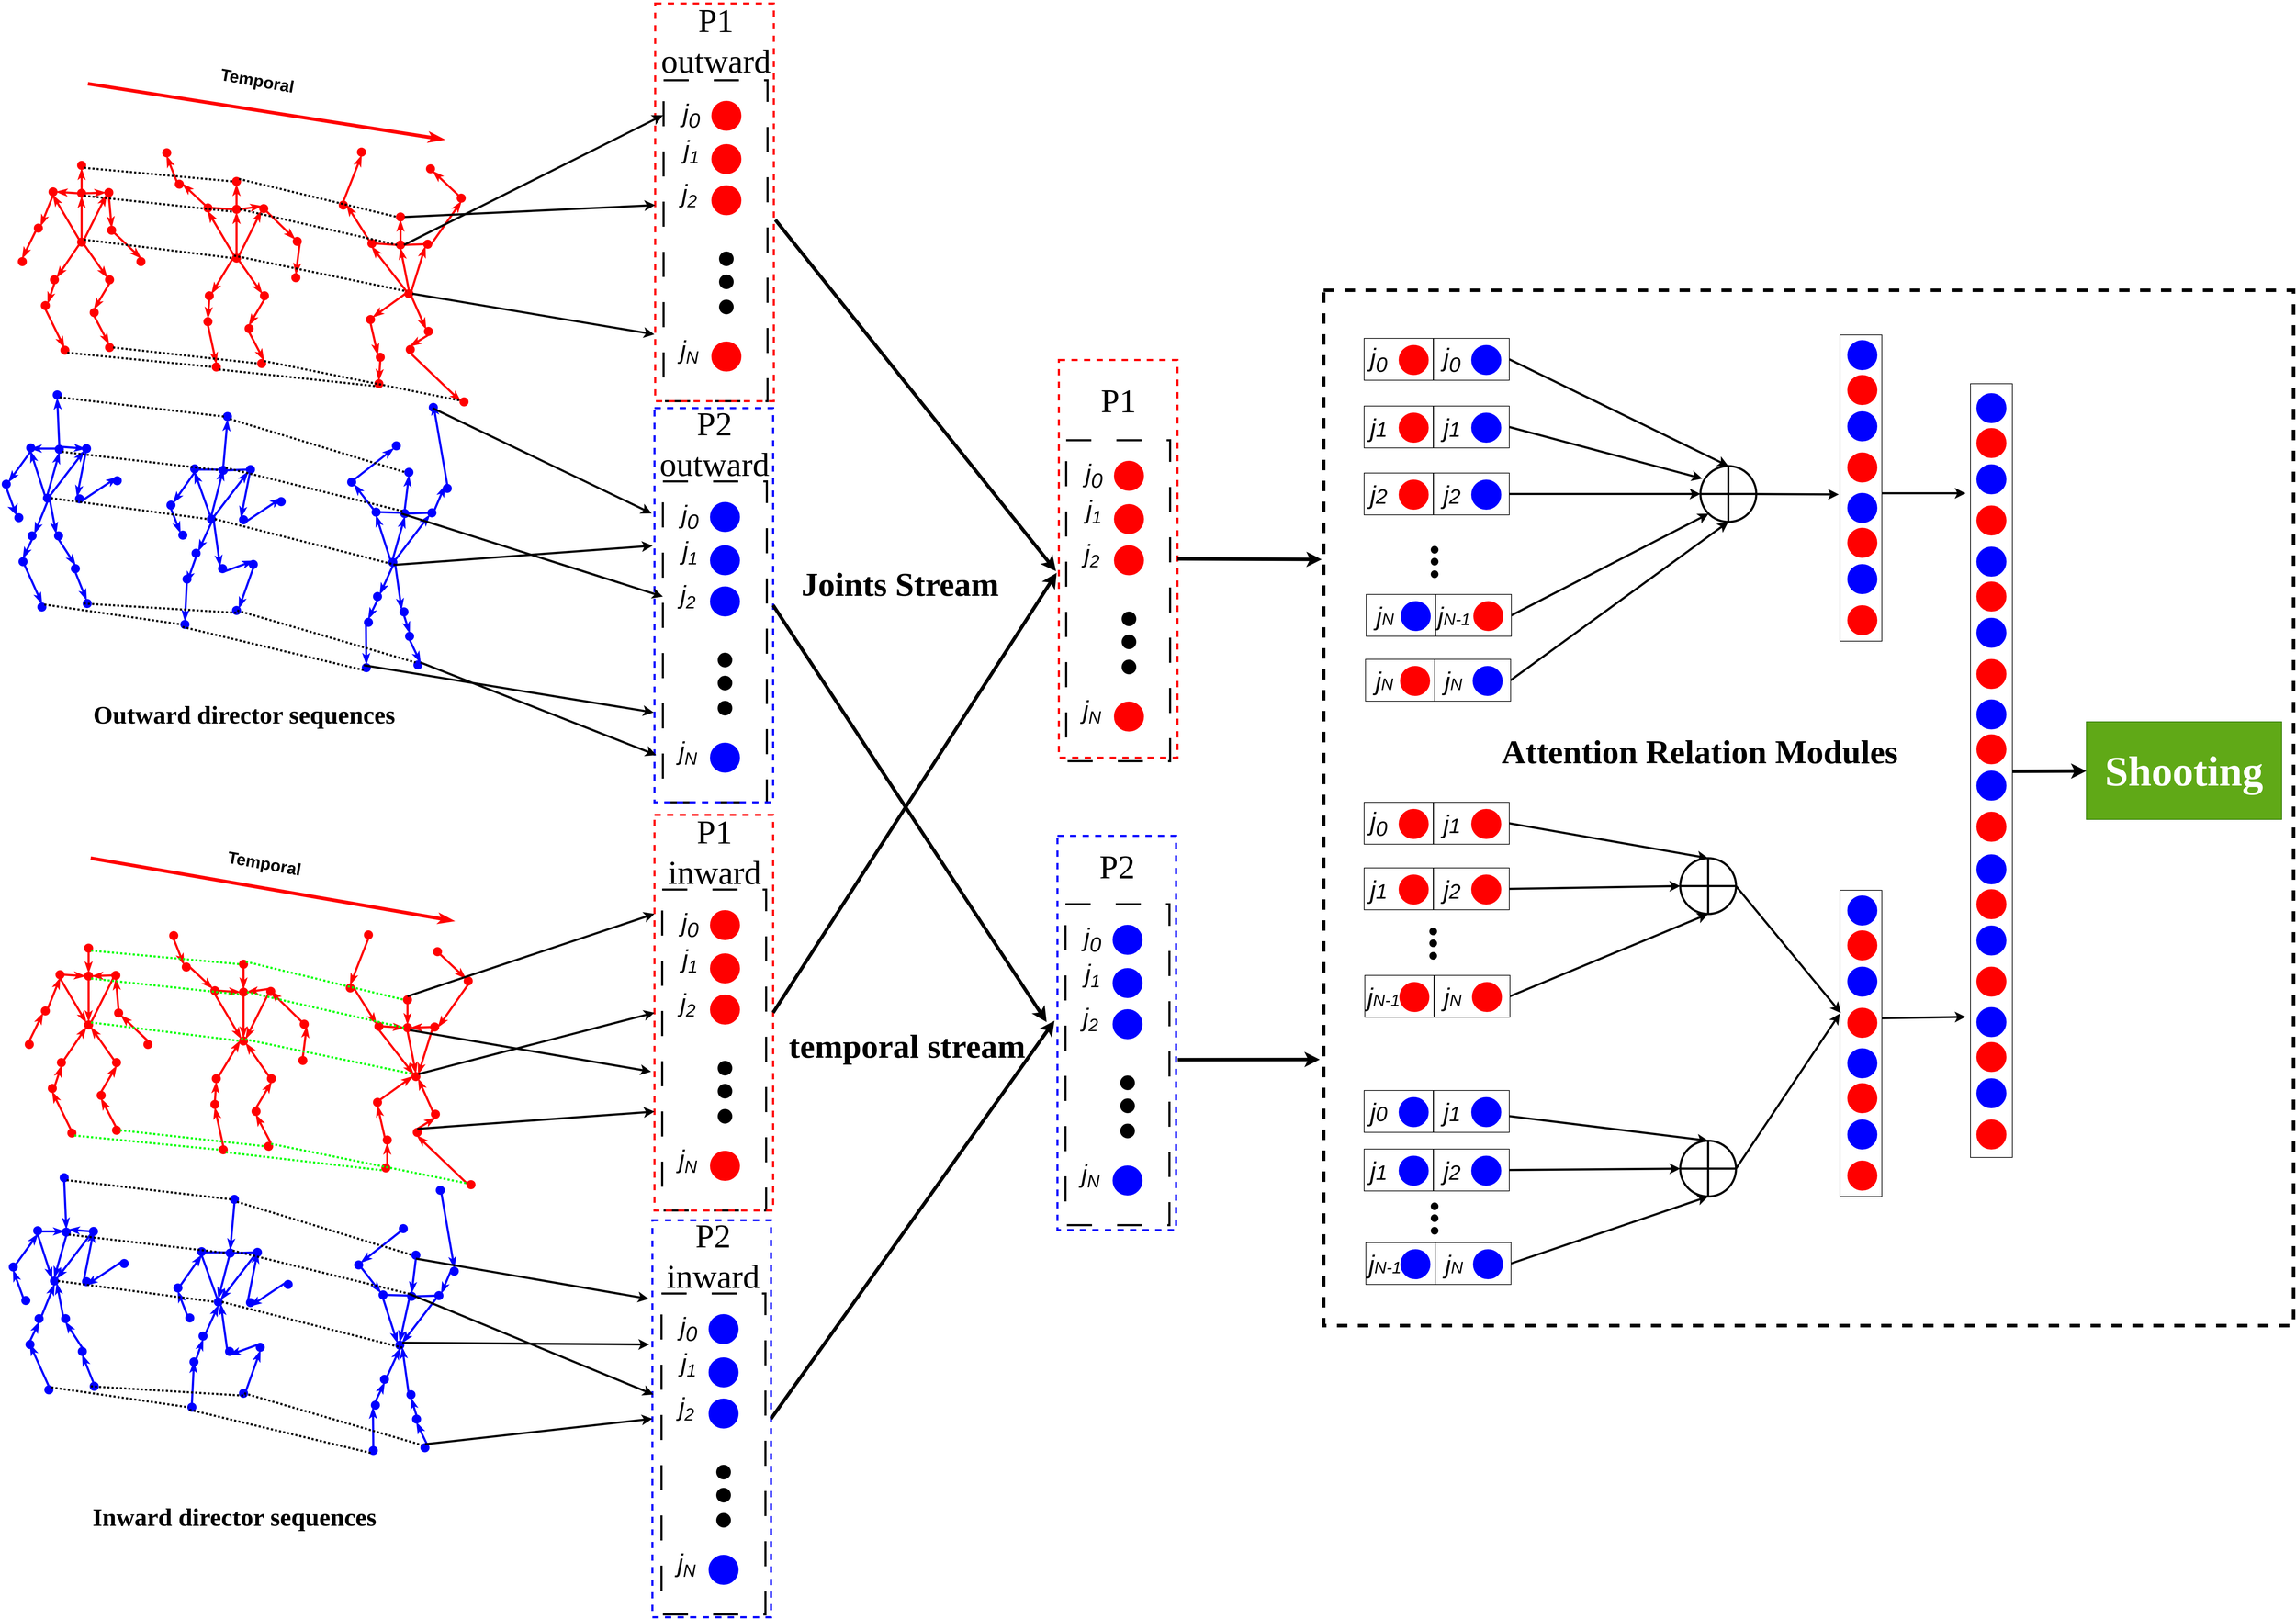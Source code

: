 <mxfile version="21.6.6" type="google">
  <diagram name="第 1 页" id="MnlDegp4AfMOWtXasgYS">
    <mxGraphModel grid="1" page="1" gridSize="10" guides="1" tooltips="1" connect="1" arrows="1" fold="1" pageScale="1" pageWidth="827" pageHeight="1169" math="0" shadow="0">
      <root>
        <mxCell id="0" />
        <mxCell id="1" parent="0" />
        <mxCell id="mz7JND2EekT3PFlmKIrD-1" value="" style="ellipse;whiteSpace=wrap;html=1;fillColor=#ff0000;strokeColor=#FF0000;strokeWidth=3;" vertex="1" parent="1">
          <mxGeometry x="1192" y="2687" width="10" height="10" as="geometry" />
        </mxCell>
        <mxCell id="mz7JND2EekT3PFlmKIrD-2" value="" style="ellipse;whiteSpace=wrap;html=1;fillColor=#ff0000;strokeColor=#FF0000;strokeWidth=3;" vertex="1" parent="1">
          <mxGeometry x="1192" y="2727" width="10" height="10" as="geometry" />
        </mxCell>
        <mxCell id="mz7JND2EekT3PFlmKIrD-3" value="" style="ellipse;whiteSpace=wrap;html=1;fillColor=#ff0000;strokeColor=#FF0000;strokeWidth=3;" vertex="1" parent="1">
          <mxGeometry x="1130" y="2777" width="10" height="10" as="geometry" />
        </mxCell>
        <mxCell id="mz7JND2EekT3PFlmKIrD-4" value="" style="ellipse;whiteSpace=wrap;html=1;fillColor=#ff0000;strokeColor=#FF0000;strokeWidth=3;" vertex="1" parent="1">
          <mxGeometry x="1235" y="2780" width="10" height="10" as="geometry" />
        </mxCell>
        <mxCell id="mz7JND2EekT3PFlmKIrD-5" value="" style="ellipse;whiteSpace=wrap;html=1;fillColor=#ff0000;strokeColor=#FF0000;strokeWidth=3;" vertex="1" parent="1">
          <mxGeometry x="1192" y="2797" width="10" height="10" as="geometry" />
        </mxCell>
        <mxCell id="mz7JND2EekT3PFlmKIrD-6" value="" style="ellipse;whiteSpace=wrap;html=1;fillColor=#ff0000;strokeColor=#FF0000;strokeWidth=3;" vertex="1" parent="1">
          <mxGeometry x="1153" y="2851" width="10" height="10" as="geometry" />
        </mxCell>
        <mxCell id="mz7JND2EekT3PFlmKIrD-7" value="" style="ellipse;whiteSpace=wrap;html=1;fillColor=#ff0000;strokeColor=#FF0000;strokeWidth=3;" vertex="1" parent="1">
          <mxGeometry x="1232" y="2851" width="10" height="10" as="geometry" />
        </mxCell>
        <mxCell id="mz7JND2EekT3PFlmKIrD-8" value="" style="ellipse;whiteSpace=wrap;html=1;fillColor=#ff0000;strokeColor=#FF0000;strokeWidth=3;" vertex="1" parent="1">
          <mxGeometry x="1210" y="2898" width="10" height="10" as="geometry" />
        </mxCell>
        <mxCell id="mz7JND2EekT3PFlmKIrD-9" value="" style="ellipse;whiteSpace=wrap;html=1;fillColor=#ff0000;strokeColor=#FF0000;strokeWidth=3;" vertex="1" parent="1">
          <mxGeometry x="1140" y="2888" width="10" height="10" as="geometry" />
        </mxCell>
        <mxCell id="mz7JND2EekT3PFlmKIrD-10" value="" style="endArrow=none;html=1;rounded=0;entryX=0.5;entryY=0;entryDx=0;entryDy=0;strokeColor=#FF0000;startArrow=classicThin;startFill=1;strokeWidth=3;" edge="1" parent="1" target="mz7JND2EekT3PFlmKIrD-2">
          <mxGeometry width="50" height="50" relative="1" as="geometry">
            <mxPoint x="1197" y="2697" as="sourcePoint" />
            <mxPoint x="1328" y="2797" as="targetPoint" />
          </mxGeometry>
        </mxCell>
        <mxCell id="mz7JND2EekT3PFlmKIrD-11" value="" style="endArrow=none;html=1;rounded=0;entryX=0.5;entryY=0;entryDx=0;entryDy=0;exitX=0.5;exitY=1;exitDx=0;exitDy=0;strokeColor=#FF0000;endFill=0;startArrow=classicThin;startFill=1;strokeWidth=3;" edge="1" parent="1" source="mz7JND2EekT3PFlmKIrD-2" target="mz7JND2EekT3PFlmKIrD-5">
          <mxGeometry width="50" height="50" relative="1" as="geometry">
            <mxPoint x="1197" y="2731" as="sourcePoint" />
            <mxPoint x="1328" y="2807" as="targetPoint" />
          </mxGeometry>
        </mxCell>
        <mxCell id="mz7JND2EekT3PFlmKIrD-12" value="" style="endArrow=classicThin;html=1;rounded=0;entryX=1;entryY=0;entryDx=0;entryDy=0;exitX=0;exitY=1;exitDx=0;exitDy=0;strokeColor=#FF0000;startArrow=none;startFill=0;endFill=1;strokeWidth=3;" edge="1" parent="1" source="mz7JND2EekT3PFlmKIrD-5" target="mz7JND2EekT3PFlmKIrD-6">
          <mxGeometry width="50" height="50" relative="1" as="geometry">
            <mxPoint x="1194" y="2824" as="sourcePoint" />
            <mxPoint x="1328" y="2807" as="targetPoint" />
          </mxGeometry>
        </mxCell>
        <mxCell id="mz7JND2EekT3PFlmKIrD-13" value="" style="endArrow=classicThin;html=1;rounded=0;exitX=1;exitY=1;exitDx=0;exitDy=0;entryX=0;entryY=0;entryDx=0;entryDy=0;strokeColor=#FF0000;endFill=1;strokeWidth=3;" edge="1" parent="1" source="mz7JND2EekT3PFlmKIrD-5" target="mz7JND2EekT3PFlmKIrD-7">
          <mxGeometry width="50" height="50" relative="1" as="geometry">
            <mxPoint x="1278" y="2857" as="sourcePoint" />
            <mxPoint x="1328" y="2807" as="targetPoint" />
          </mxGeometry>
        </mxCell>
        <mxCell id="mz7JND2EekT3PFlmKIrD-14" value="" style="endArrow=classicThin;html=1;rounded=0;exitX=0.5;exitY=1;exitDx=0;exitDy=0;strokeColor=#FF0000;entryX=1;entryY=0;entryDx=0;entryDy=0;endFill=1;strokeWidth=3;" edge="1" parent="1" source="mz7JND2EekT3PFlmKIrD-6" target="mz7JND2EekT3PFlmKIrD-9">
          <mxGeometry width="50" height="50" relative="1" as="geometry">
            <mxPoint x="1273" y="2871" as="sourcePoint" />
            <mxPoint x="1144" y="2884" as="targetPoint" />
          </mxGeometry>
        </mxCell>
        <mxCell id="mz7JND2EekT3PFlmKIrD-15" value="" style="endArrow=classicThin;html=1;rounded=0;exitX=0.5;exitY=1;exitDx=0;exitDy=0;entryX=0.5;entryY=0;entryDx=0;entryDy=0;strokeColor=#FF0000;endFill=1;strokeWidth=3;" edge="1" parent="1" source="mz7JND2EekT3PFlmKIrD-7" target="mz7JND2EekT3PFlmKIrD-8">
          <mxGeometry width="50" height="50" relative="1" as="geometry">
            <mxPoint x="1282" y="2871" as="sourcePoint" />
            <mxPoint x="1332" y="2821" as="targetPoint" />
          </mxGeometry>
        </mxCell>
        <mxCell id="mz7JND2EekT3PFlmKIrD-16" value="" style="ellipse;whiteSpace=wrap;html=1;fillColor=#ff0000;strokeColor=#FF0000;strokeWidth=3;" vertex="1" parent="1">
          <mxGeometry x="1151" y="2725" width="10" height="10" as="geometry" />
        </mxCell>
        <mxCell id="mz7JND2EekT3PFlmKIrD-17" value="" style="ellipse;whiteSpace=wrap;html=1;fillColor=#ff0000;strokeColor=#FF0000;strokeWidth=3;" vertex="1" parent="1">
          <mxGeometry x="1231" y="2726" width="10" height="10" as="geometry" />
        </mxCell>
        <mxCell id="mz7JND2EekT3PFlmKIrD-18" value="" style="ellipse;whiteSpace=wrap;html=1;fillColor=#ff0000;strokeColor=#FF0000;strokeWidth=3;" vertex="1" parent="1">
          <mxGeometry x="1168" y="2952" width="10" height="10" as="geometry" />
        </mxCell>
        <mxCell id="mz7JND2EekT3PFlmKIrD-19" value="" style="ellipse;whiteSpace=wrap;html=1;fillColor=#ff0000;strokeColor=#FF0000;strokeWidth=3;" vertex="1" parent="1">
          <mxGeometry x="1232" y="2948" width="10" height="10" as="geometry" />
        </mxCell>
        <mxCell id="mz7JND2EekT3PFlmKIrD-20" value="" style="endArrow=classicThin;html=1;rounded=0;entryX=0.5;entryY=0;entryDx=0;entryDy=0;exitX=0.5;exitY=1;exitDx=0;exitDy=0;strokeColor=#FF0000;endFill=1;strokeWidth=3;" edge="1" parent="1" source="mz7JND2EekT3PFlmKIrD-8">
          <mxGeometry width="50" height="50" relative="1" as="geometry">
            <mxPoint x="1236" y="2904" as="sourcePoint" />
            <mxPoint x="1236" y="2948" as="targetPoint" />
          </mxGeometry>
        </mxCell>
        <mxCell id="mz7JND2EekT3PFlmKIrD-21" value="" style="endArrow=classicThin;html=1;rounded=0;entryX=0.5;entryY=0;entryDx=0;entryDy=0;strokeColor=#FF0000;exitX=0.5;exitY=1;exitDx=0;exitDy=0;endFill=1;strokeWidth=3;" edge="1" parent="1" source="mz7JND2EekT3PFlmKIrD-9">
          <mxGeometry width="50" height="50" relative="1" as="geometry">
            <mxPoint x="1145" y="2893" as="sourcePoint" />
            <mxPoint x="1172" y="2953" as="targetPoint" />
          </mxGeometry>
        </mxCell>
        <mxCell id="mz7JND2EekT3PFlmKIrD-22" value="" style="endArrow=none;html=1;rounded=0;exitX=0.5;exitY=1;exitDx=0;exitDy=0;entryX=0;entryY=0;entryDx=0;entryDy=0;strokeColor=#FF0000;startArrow=classicThin;startFill=1;strokeWidth=3;" edge="1" parent="1" source="mz7JND2EekT3PFlmKIrD-16" target="mz7JND2EekT3PFlmKIrD-5">
          <mxGeometry width="50" height="50" relative="1" as="geometry">
            <mxPoint x="1156" y="2740" as="sourcePoint" />
            <mxPoint x="1197" y="2805" as="targetPoint" />
          </mxGeometry>
        </mxCell>
        <mxCell id="mz7JND2EekT3PFlmKIrD-23" value="" style="endArrow=none;html=1;rounded=0;exitX=0;exitY=1;exitDx=0;exitDy=0;entryX=1;entryY=0;entryDx=0;entryDy=0;strokeColor=#FF0000;startArrow=classicThin;startFill=1;strokeWidth=3;" edge="1" parent="1" source="mz7JND2EekT3PFlmKIrD-17" target="mz7JND2EekT3PFlmKIrD-5">
          <mxGeometry width="50" height="50" relative="1" as="geometry">
            <mxPoint x="1327" y="2795" as="sourcePoint" />
            <mxPoint x="1377" y="2745" as="targetPoint" />
          </mxGeometry>
        </mxCell>
        <mxCell id="mz7JND2EekT3PFlmKIrD-24" value="" style="ellipse;whiteSpace=wrap;html=1;fillColor=#ff0000;strokeColor=#FF0000;strokeWidth=3;" vertex="1" parent="1">
          <mxGeometry x="1107" y="2825" width="10" height="10" as="geometry" />
        </mxCell>
        <mxCell id="mz7JND2EekT3PFlmKIrD-25" value="" style="ellipse;whiteSpace=wrap;html=1;fillColor=#ff0000;strokeColor=#FF0000;strokeWidth=3;" vertex="1" parent="1">
          <mxGeometry x="1277" y="2825" width="10" height="10" as="geometry" />
        </mxCell>
        <mxCell id="mz7JND2EekT3PFlmKIrD-26" value="" style="endArrow=classicThin;html=1;rounded=0;startArrow=none;startFill=0;exitX=0;exitY=1;exitDx=0;exitDy=0;strokeColor=#FF0000;endFill=1;strokeWidth=3;" edge="1" parent="1" source="mz7JND2EekT3PFlmKIrD-3">
          <mxGeometry width="50" height="50" relative="1" as="geometry">
            <mxPoint x="1124" y="2794" as="sourcePoint" />
            <mxPoint x="1112" y="2825" as="targetPoint" />
          </mxGeometry>
        </mxCell>
        <mxCell id="mz7JND2EekT3PFlmKIrD-27" value="" style="endArrow=classicThin;html=1;rounded=0;entryX=0.5;entryY=0;entryDx=0;entryDy=0;exitX=1;exitY=1;exitDx=0;exitDy=0;strokeColor=#FF0000;endFill=1;strokeWidth=3;" edge="1" parent="1" source="mz7JND2EekT3PFlmKIrD-4" target="mz7JND2EekT3PFlmKIrD-25">
          <mxGeometry width="50" height="50" relative="1" as="geometry">
            <mxPoint x="1254" y="2794" as="sourcePoint" />
            <mxPoint x="1357" y="2845" as="targetPoint" />
          </mxGeometry>
        </mxCell>
        <mxCell id="mz7JND2EekT3PFlmKIrD-28" value="" style="endArrow=none;html=1;rounded=0;entryX=0.5;entryY=1;entryDx=0;entryDy=0;exitX=1;exitY=0;exitDx=0;exitDy=0;strokeColor=#FF0000;startArrow=classicThin;startFill=1;strokeWidth=3;" edge="1" parent="1" source="mz7JND2EekT3PFlmKIrD-3" target="mz7JND2EekT3PFlmKIrD-16">
          <mxGeometry width="50" height="50" relative="1" as="geometry">
            <mxPoint x="1134" y="2781" as="sourcePoint" />
            <mxPoint x="1374" y="2791" as="targetPoint" />
          </mxGeometry>
        </mxCell>
        <mxCell id="mz7JND2EekT3PFlmKIrD-29" value="" style="endArrow=none;html=1;rounded=0;exitX=1;exitY=0.5;exitDx=0;exitDy=0;entryX=0;entryY=0.5;entryDx=0;entryDy=0;strokeColor=#FF0000;startArrow=classicThin;startFill=1;strokeWidth=3;" edge="1" parent="1" source="mz7JND2EekT3PFlmKIrD-16" target="mz7JND2EekT3PFlmKIrD-2">
          <mxGeometry width="50" height="50" relative="1" as="geometry">
            <mxPoint x="1154" y="2731" as="sourcePoint" />
            <mxPoint x="1194" y="2731" as="targetPoint" />
          </mxGeometry>
        </mxCell>
        <mxCell id="mz7JND2EekT3PFlmKIrD-30" value="" style="endArrow=classicThin;html=1;rounded=0;strokeColor=#FF0000;exitX=1;exitY=0.5;exitDx=0;exitDy=0;entryX=0;entryY=0.5;entryDx=0;entryDy=0;startArrow=none;startFill=0;endFill=1;strokeWidth=3;" edge="1" parent="1" source="mz7JND2EekT3PFlmKIrD-2" target="mz7JND2EekT3PFlmKIrD-17">
          <mxGeometry width="50" height="50" relative="1" as="geometry">
            <mxPoint x="1204" y="2734" as="sourcePoint" />
            <mxPoint x="1234" y="2731" as="targetPoint" />
          </mxGeometry>
        </mxCell>
        <mxCell id="mz7JND2EekT3PFlmKIrD-31" value="" style="endArrow=classicThin;html=1;rounded=0;exitX=0.5;exitY=1;exitDx=0;exitDy=0;strokeColor=#FF0000;startArrow=none;startFill=0;endFill=1;strokeWidth=3;" edge="1" parent="1" source="mz7JND2EekT3PFlmKIrD-17">
          <mxGeometry width="50" height="50" relative="1" as="geometry">
            <mxPoint x="1236" y="2731" as="sourcePoint" />
            <mxPoint x="1240" y="2781" as="targetPoint" />
          </mxGeometry>
        </mxCell>
        <mxCell id="mz7JND2EekT3PFlmKIrD-32" value="" style="ellipse;whiteSpace=wrap;html=1;fillColor=#ff0000;strokeColor=#ff0000;strokeWidth=3;" vertex="1" parent="1">
          <mxGeometry x="1414" y="2710" width="10" height="10" as="geometry" />
        </mxCell>
        <mxCell id="mz7JND2EekT3PFlmKIrD-33" value="" style="ellipse;whiteSpace=wrap;html=1;fillColor=#ff0000;strokeColor=#ff0000;strokeWidth=3;" vertex="1" parent="1">
          <mxGeometry x="1414" y="2750" width="10" height="10" as="geometry" />
        </mxCell>
        <mxCell id="mz7JND2EekT3PFlmKIrD-34" value="" style="ellipse;whiteSpace=wrap;html=1;fillColor=#ff0000;strokeColor=#ff0000;strokeWidth=3;" vertex="1" parent="1">
          <mxGeometry x="1332" y="2714" width="10" height="10" as="geometry" />
        </mxCell>
        <mxCell id="mz7JND2EekT3PFlmKIrD-35" value="" style="ellipse;whiteSpace=wrap;html=1;fillColor=#ff0000;strokeColor=#ff0000;strokeWidth=3;" vertex="1" parent="1">
          <mxGeometry x="1501" y="2796" width="10" height="10" as="geometry" />
        </mxCell>
        <mxCell id="mz7JND2EekT3PFlmKIrD-36" value="" style="ellipse;whiteSpace=wrap;html=1;fillColor=#ff0000;strokeColor=#ff0000;strokeWidth=3;" vertex="1" parent="1">
          <mxGeometry x="1414" y="2820" width="10" height="10" as="geometry" />
        </mxCell>
        <mxCell id="mz7JND2EekT3PFlmKIrD-37" value="" style="ellipse;whiteSpace=wrap;html=1;fillColor=#ff0000;strokeColor=#ff0000;strokeWidth=3;" vertex="1" parent="1">
          <mxGeometry x="1375" y="2874" width="10" height="10" as="geometry" />
        </mxCell>
        <mxCell id="mz7JND2EekT3PFlmKIrD-38" value="" style="ellipse;whiteSpace=wrap;html=1;fillColor=#ff0000;strokeColor=#ff0000;strokeWidth=3;" vertex="1" parent="1">
          <mxGeometry x="1454" y="2874" width="10" height="10" as="geometry" />
        </mxCell>
        <mxCell id="mz7JND2EekT3PFlmKIrD-39" value="" style="ellipse;whiteSpace=wrap;html=1;fillColor=#ff0000;strokeColor=#ff0000;strokeWidth=3;" vertex="1" parent="1">
          <mxGeometry x="1432" y="2921" width="10" height="10" as="geometry" />
        </mxCell>
        <mxCell id="mz7JND2EekT3PFlmKIrD-40" value="" style="ellipse;whiteSpace=wrap;html=1;fillColor=#ff0000;strokeColor=#ff0000;strokeWidth=3;" vertex="1" parent="1">
          <mxGeometry x="1373" y="2911" width="10" height="10" as="geometry" />
        </mxCell>
        <mxCell id="mz7JND2EekT3PFlmKIrD-41" value="" style="endArrow=none;html=1;rounded=0;entryX=0.5;entryY=0;entryDx=0;entryDy=0;strokeColor=#ff0000;startArrow=classicThin;startFill=1;strokeWidth=3;" edge="1" parent="1" target="mz7JND2EekT3PFlmKIrD-33">
          <mxGeometry width="50" height="50" relative="1" as="geometry">
            <mxPoint x="1419" y="2720" as="sourcePoint" />
            <mxPoint x="1550" y="2820" as="targetPoint" />
          </mxGeometry>
        </mxCell>
        <mxCell id="mz7JND2EekT3PFlmKIrD-42" value="" style="endArrow=none;html=1;rounded=0;entryX=0.5;entryY=0;entryDx=0;entryDy=0;strokeColor=#ff0000;exitX=0.5;exitY=1;exitDx=0;exitDy=0;startArrow=classicThin;startFill=1;strokeWidth=3;" edge="1" parent="1" source="mz7JND2EekT3PFlmKIrD-33" target="mz7JND2EekT3PFlmKIrD-36">
          <mxGeometry width="50" height="50" relative="1" as="geometry">
            <mxPoint x="1419" y="2754" as="sourcePoint" />
            <mxPoint x="1550" y="2830" as="targetPoint" />
          </mxGeometry>
        </mxCell>
        <mxCell id="mz7JND2EekT3PFlmKIrD-43" value="" style="endArrow=classicThin;html=1;rounded=0;entryX=1;entryY=0;entryDx=0;entryDy=0;strokeColor=#ff0000;exitX=0;exitY=0.5;exitDx=0;exitDy=0;endFill=1;strokeWidth=3;" edge="1" parent="1" source="mz7JND2EekT3PFlmKIrD-36" target="mz7JND2EekT3PFlmKIrD-37">
          <mxGeometry width="50" height="50" relative="1" as="geometry">
            <mxPoint x="1419" y="2825" as="sourcePoint" />
            <mxPoint x="1550" y="2830" as="targetPoint" />
          </mxGeometry>
        </mxCell>
        <mxCell id="mz7JND2EekT3PFlmKIrD-44" value="" style="endArrow=classicThin;html=1;rounded=0;exitX=1;exitY=1;exitDx=0;exitDy=0;entryX=0;entryY=0;entryDx=0;entryDy=0;strokeColor=#ff0000;endFill=1;strokeWidth=3;" edge="1" parent="1" source="mz7JND2EekT3PFlmKIrD-36" target="mz7JND2EekT3PFlmKIrD-38">
          <mxGeometry width="50" height="50" relative="1" as="geometry">
            <mxPoint x="1500" y="2880" as="sourcePoint" />
            <mxPoint x="1550" y="2830" as="targetPoint" />
          </mxGeometry>
        </mxCell>
        <mxCell id="mz7JND2EekT3PFlmKIrD-45" value="" style="endArrow=classicThin;html=1;rounded=0;exitX=0.5;exitY=1;exitDx=0;exitDy=0;entryX=0.5;entryY=0;entryDx=0;entryDy=0;strokeColor=#ff0000;endFill=1;strokeWidth=3;" edge="1" parent="1" source="mz7JND2EekT3PFlmKIrD-37" target="mz7JND2EekT3PFlmKIrD-40">
          <mxGeometry width="50" height="50" relative="1" as="geometry">
            <mxPoint x="1495" y="2894" as="sourcePoint" />
            <mxPoint x="1545" y="2844" as="targetPoint" />
          </mxGeometry>
        </mxCell>
        <mxCell id="mz7JND2EekT3PFlmKIrD-46" value="" style="endArrow=classicThin;html=1;rounded=0;exitX=0.5;exitY=1;exitDx=0;exitDy=0;entryX=0.5;entryY=0;entryDx=0;entryDy=0;strokeColor=#ff0000;endFill=1;strokeWidth=3;" edge="1" parent="1" source="mz7JND2EekT3PFlmKIrD-38" target="mz7JND2EekT3PFlmKIrD-39">
          <mxGeometry width="50" height="50" relative="1" as="geometry">
            <mxPoint x="1504" y="2894" as="sourcePoint" />
            <mxPoint x="1554" y="2844" as="targetPoint" />
          </mxGeometry>
        </mxCell>
        <mxCell id="mz7JND2EekT3PFlmKIrD-47" value="" style="ellipse;whiteSpace=wrap;html=1;fillColor=#ff0000;strokeColor=#ff0000;strokeWidth=3;" vertex="1" parent="1">
          <mxGeometry x="1373" y="2748" width="10" height="10" as="geometry" />
        </mxCell>
        <mxCell id="mz7JND2EekT3PFlmKIrD-48" value="" style="ellipse;whiteSpace=wrap;html=1;fillColor=#ff0000;strokeColor=#ff0000;strokeWidth=3;" vertex="1" parent="1">
          <mxGeometry x="1453" y="2749" width="10" height="10" as="geometry" />
        </mxCell>
        <mxCell id="mz7JND2EekT3PFlmKIrD-49" value="" style="ellipse;whiteSpace=wrap;html=1;fillColor=#ff0000;strokeColor=#ff0000;strokeWidth=3;" vertex="1" parent="1">
          <mxGeometry x="1385" y="2976" width="10" height="10" as="geometry" />
        </mxCell>
        <mxCell id="mz7JND2EekT3PFlmKIrD-50" value="" style="ellipse;whiteSpace=wrap;html=1;fillColor=#ff0000;strokeColor=#ff0000;strokeWidth=3;" vertex="1" parent="1">
          <mxGeometry x="1450" y="2971" width="10" height="10" as="geometry" />
        </mxCell>
        <mxCell id="mz7JND2EekT3PFlmKIrD-51" value="" style="endArrow=classicThin;html=1;rounded=0;entryX=0.5;entryY=0;entryDx=0;entryDy=0;exitX=0.5;exitY=1;exitDx=0;exitDy=0;strokeColor=#ff0000;endFill=1;strokeWidth=3;" edge="1" parent="1" source="mz7JND2EekT3PFlmKIrD-39">
          <mxGeometry width="50" height="50" relative="1" as="geometry">
            <mxPoint x="1458" y="2927" as="sourcePoint" />
            <mxPoint x="1458" y="2971" as="targetPoint" />
          </mxGeometry>
        </mxCell>
        <mxCell id="mz7JND2EekT3PFlmKIrD-52" value="" style="endArrow=classicThin;html=1;rounded=0;entryX=0.5;entryY=0;entryDx=0;entryDy=0;exitX=0.5;exitY=1;exitDx=0;exitDy=0;strokeColor=#ff0000;endFill=1;strokeWidth=3;" edge="1" parent="1" source="mz7JND2EekT3PFlmKIrD-40" target="mz7JND2EekT3PFlmKIrD-49">
          <mxGeometry width="50" height="50" relative="1" as="geometry">
            <mxPoint x="1381" y="2914" as="sourcePoint" />
            <mxPoint x="1569" y="2867" as="targetPoint" />
          </mxGeometry>
        </mxCell>
        <mxCell id="mz7JND2EekT3PFlmKIrD-53" value="" style="endArrow=none;html=1;rounded=0;exitX=0.5;exitY=1;exitDx=0;exitDy=0;strokeColor=#ff0000;entryX=0;entryY=0;entryDx=0;entryDy=0;endFill=0;startArrow=classicThin;startFill=1;strokeWidth=3;" edge="1" parent="1" source="mz7JND2EekT3PFlmKIrD-47" target="mz7JND2EekT3PFlmKIrD-36">
          <mxGeometry width="50" height="50" relative="1" as="geometry">
            <mxPoint x="1378" y="2763" as="sourcePoint" />
            <mxPoint x="1411" y="2817" as="targetPoint" />
          </mxGeometry>
        </mxCell>
        <mxCell id="mz7JND2EekT3PFlmKIrD-54" value="" style="endArrow=none;html=1;rounded=0;exitX=0;exitY=1;exitDx=0;exitDy=0;entryX=1;entryY=0;entryDx=0;entryDy=0;strokeColor=#ff0000;endFill=0;startArrow=classicThin;startFill=1;strokeWidth=3;" edge="1" parent="1" source="mz7JND2EekT3PFlmKIrD-48" target="mz7JND2EekT3PFlmKIrD-36">
          <mxGeometry width="50" height="50" relative="1" as="geometry">
            <mxPoint x="1549" y="2818" as="sourcePoint" />
            <mxPoint x="1599" y="2768" as="targetPoint" />
          </mxGeometry>
        </mxCell>
        <mxCell id="mz7JND2EekT3PFlmKIrD-55" value="" style="ellipse;whiteSpace=wrap;html=1;fillColor=#ff0000;strokeColor=#ff0000;strokeWidth=3;" vertex="1" parent="1">
          <mxGeometry x="1314" y="2669" width="10" height="10" as="geometry" />
        </mxCell>
        <mxCell id="mz7JND2EekT3PFlmKIrD-56" value="" style="ellipse;whiteSpace=wrap;html=1;fillColor=#ff0000;strokeColor=#ff0000;strokeWidth=3;" vertex="1" parent="1">
          <mxGeometry x="1499" y="2848" width="10" height="10" as="geometry" />
        </mxCell>
        <mxCell id="mz7JND2EekT3PFlmKIrD-57" value="" style="endArrow=classicThin;html=1;rounded=0;startArrow=none;startFill=0;exitX=0;exitY=0;exitDx=0;exitDy=0;entryX=0.5;entryY=1;entryDx=0;entryDy=0;strokeColor=#ff0000;endFill=1;strokeWidth=3;" edge="1" parent="1" source="mz7JND2EekT3PFlmKIrD-34" target="mz7JND2EekT3PFlmKIrD-55">
          <mxGeometry width="50" height="50" relative="1" as="geometry">
            <mxPoint x="1357" y="2805" as="sourcePoint" />
            <mxPoint x="1337" y="2794" as="targetPoint" />
          </mxGeometry>
        </mxCell>
        <mxCell id="mz7JND2EekT3PFlmKIrD-58" value="" style="endArrow=classicThin;html=1;rounded=0;entryX=0.5;entryY=0;entryDx=0;entryDy=0;exitX=1;exitY=1;exitDx=0;exitDy=0;strokeColor=#ff0000;endFill=1;strokeWidth=3;" edge="1" parent="1" source="mz7JND2EekT3PFlmKIrD-35" target="mz7JND2EekT3PFlmKIrD-56">
          <mxGeometry width="50" height="50" relative="1" as="geometry">
            <mxPoint x="1462" y="2808" as="sourcePoint" />
            <mxPoint x="1579" y="2868" as="targetPoint" />
          </mxGeometry>
        </mxCell>
        <mxCell id="mz7JND2EekT3PFlmKIrD-59" value="" style="endArrow=none;html=1;rounded=0;exitX=1;exitY=0.5;exitDx=0;exitDy=0;strokeColor=#ff0000;entryX=0;entryY=0;entryDx=0;entryDy=0;startArrow=classicThin;startFill=1;strokeWidth=3;" edge="1" parent="1" source="mz7JND2EekT3PFlmKIrD-34" target="mz7JND2EekT3PFlmKIrD-47">
          <mxGeometry width="50" height="50" relative="1" as="geometry">
            <mxPoint x="1356" y="2804" as="sourcePoint" />
            <mxPoint x="1371" y="2747" as="targetPoint" />
          </mxGeometry>
        </mxCell>
        <mxCell id="mz7JND2EekT3PFlmKIrD-60" value="" style="endArrow=none;html=1;rounded=0;strokeColor=#ff0000;exitX=1;exitY=0.5;exitDx=0;exitDy=0;entryX=0;entryY=0.5;entryDx=0;entryDy=0;strokeWidth=3;" edge="1" parent="1" source="mz7JND2EekT3PFlmKIrD-47" target="mz7JND2EekT3PFlmKIrD-33">
          <mxGeometry width="50" height="50" relative="1" as="geometry">
            <mxPoint x="1391" y="2757" as="sourcePoint" />
            <mxPoint x="1411" y="2757" as="targetPoint" />
          </mxGeometry>
        </mxCell>
        <mxCell id="mz7JND2EekT3PFlmKIrD-61" value="" style="endArrow=classicThin;html=1;rounded=0;strokeColor=#ff0000;exitX=1;exitY=0.5;exitDx=0;exitDy=0;entryX=0;entryY=0;entryDx=0;entryDy=0;startArrow=none;startFill=0;endFill=1;strokeWidth=3;" edge="1" parent="1" source="mz7JND2EekT3PFlmKIrD-33" target="mz7JND2EekT3PFlmKIrD-48">
          <mxGeometry width="50" height="50" relative="1" as="geometry">
            <mxPoint x="1416" y="2754" as="sourcePoint" />
            <mxPoint x="1451" y="2747" as="targetPoint" />
          </mxGeometry>
        </mxCell>
        <mxCell id="mz7JND2EekT3PFlmKIrD-62" value="" style="endArrow=classicThin;html=1;rounded=0;entryX=0;entryY=0;entryDx=0;entryDy=0;strokeColor=#ff0000;startArrow=none;startFill=0;endFill=1;strokeWidth=3;" edge="1" parent="1" target="mz7JND2EekT3PFlmKIrD-35">
          <mxGeometry width="50" height="50" relative="1" as="geometry">
            <mxPoint x="1458" y="2754" as="sourcePoint" />
            <mxPoint x="1462" y="2804" as="targetPoint" />
          </mxGeometry>
        </mxCell>
        <mxCell id="mz7JND2EekT3PFlmKIrD-63" value="" style="ellipse;whiteSpace=wrap;html=1;fillColor=#ff0000;strokeColor=#ff0000;strokeWidth=3;" vertex="1" parent="1">
          <mxGeometry x="1649" y="2761" width="10" height="10" as="geometry" />
        </mxCell>
        <mxCell id="mz7JND2EekT3PFlmKIrD-64" value="" style="ellipse;whiteSpace=wrap;html=1;fillColor=#ff0000;strokeColor=#ff0000;strokeWidth=3;" vertex="1" parent="1">
          <mxGeometry x="1649" y="2801" width="10" height="10" as="geometry" />
        </mxCell>
        <mxCell id="mz7JND2EekT3PFlmKIrD-65" value="" style="ellipse;whiteSpace=wrap;html=1;fillColor=#ff0000;strokeColor=#ff0000;strokeWidth=3;" vertex="1" parent="1">
          <mxGeometry x="1567" y="2744" width="10" height="10" as="geometry" />
        </mxCell>
        <mxCell id="mz7JND2EekT3PFlmKIrD-66" value="" style="ellipse;whiteSpace=wrap;html=1;fillColor=#ff0000;strokeColor=#ff0000;strokeWidth=3;" vertex="1" parent="1">
          <mxGeometry x="1736" y="2734" width="10" height="10" as="geometry" />
        </mxCell>
        <mxCell id="mz7JND2EekT3PFlmKIrD-67" value="" style="ellipse;whiteSpace=wrap;html=1;fillColor=#ff0000;strokeColor=#ff0000;strokeWidth=3;" vertex="1" parent="1">
          <mxGeometry x="1661" y="2871" width="10" height="10" as="geometry" />
        </mxCell>
        <mxCell id="mz7JND2EekT3PFlmKIrD-68" value="" style="ellipse;whiteSpace=wrap;html=1;fillColor=#ff0000;strokeColor=#ff0000;strokeWidth=3;" vertex="1" parent="1">
          <mxGeometry x="1606" y="2908" width="10" height="10" as="geometry" />
        </mxCell>
        <mxCell id="mz7JND2EekT3PFlmKIrD-69" value="" style="ellipse;whiteSpace=wrap;html=1;fillColor=#ff0000;strokeColor=#ff0000;strokeWidth=3;" vertex="1" parent="1">
          <mxGeometry x="1689" y="2925" width="10" height="10" as="geometry" />
        </mxCell>
        <mxCell id="mz7JND2EekT3PFlmKIrD-70" value="" style="ellipse;whiteSpace=wrap;html=1;fillColor=#ff0000;strokeColor=#ff0000;strokeWidth=3;" vertex="1" parent="1">
          <mxGeometry x="1663" y="2951" width="10" height="10" as="geometry" />
        </mxCell>
        <mxCell id="mz7JND2EekT3PFlmKIrD-71" value="" style="ellipse;whiteSpace=wrap;html=1;fillColor=#ff0000;strokeColor=#ff0000;strokeWidth=3;" vertex="1" parent="1">
          <mxGeometry x="1620" y="2962" width="10" height="10" as="geometry" />
        </mxCell>
        <mxCell id="mz7JND2EekT3PFlmKIrD-72" value="" style="endArrow=none;html=1;rounded=0;entryX=0.5;entryY=0;entryDx=0;entryDy=0;strokeColor=#ff0000;endFill=0;startArrow=classicThin;startFill=1;strokeWidth=3;" edge="1" parent="1" target="mz7JND2EekT3PFlmKIrD-64">
          <mxGeometry width="50" height="50" relative="1" as="geometry">
            <mxPoint x="1654" y="2771" as="sourcePoint" />
            <mxPoint x="1785" y="2871" as="targetPoint" />
          </mxGeometry>
        </mxCell>
        <mxCell id="mz7JND2EekT3PFlmKIrD-73" value="" style="endArrow=none;html=1;rounded=0;entryX=0.5;entryY=0;entryDx=0;entryDy=0;strokeColor=#ff0000;exitX=0.5;exitY=1;exitDx=0;exitDy=0;endFill=0;startArrow=classicThin;startFill=1;strokeWidth=3;" edge="1" parent="1" source="mz7JND2EekT3PFlmKIrD-64" target="mz7JND2EekT3PFlmKIrD-67">
          <mxGeometry width="50" height="50" relative="1" as="geometry">
            <mxPoint x="1654" y="2818" as="sourcePoint" />
            <mxPoint x="1785" y="2881" as="targetPoint" />
          </mxGeometry>
        </mxCell>
        <mxCell id="mz7JND2EekT3PFlmKIrD-74" value="" style="endArrow=classicThin;html=1;rounded=0;entryX=1;entryY=0;entryDx=0;entryDy=0;exitX=0;exitY=0.5;exitDx=0;exitDy=0;strokeColor=#ff0000;endFill=1;strokeWidth=3;" edge="1" parent="1" source="mz7JND2EekT3PFlmKIrD-67" target="mz7JND2EekT3PFlmKIrD-68">
          <mxGeometry width="50" height="50" relative="1" as="geometry">
            <mxPoint x="1654" y="2876" as="sourcePoint" />
            <mxPoint x="1785" y="2881" as="targetPoint" />
          </mxGeometry>
        </mxCell>
        <mxCell id="mz7JND2EekT3PFlmKIrD-75" value="" style="endArrow=classicThin;html=1;rounded=0;exitX=1;exitY=1;exitDx=0;exitDy=0;entryX=0;entryY=0;entryDx=0;entryDy=0;strokeColor=#ff0000;endFill=1;strokeWidth=3;" edge="1" parent="1" source="mz7JND2EekT3PFlmKIrD-67" target="mz7JND2EekT3PFlmKIrD-69">
          <mxGeometry width="50" height="50" relative="1" as="geometry">
            <mxPoint x="1735" y="2931" as="sourcePoint" />
            <mxPoint x="1785" y="2881" as="targetPoint" />
          </mxGeometry>
        </mxCell>
        <mxCell id="mz7JND2EekT3PFlmKIrD-76" value="" style="endArrow=classicThin;html=1;rounded=0;exitX=0.5;exitY=1;exitDx=0;exitDy=0;strokeColor=#ff0000;entryX=0;entryY=0;entryDx=0;entryDy=0;endFill=1;strokeWidth=3;" edge="1" parent="1" source="mz7JND2EekT3PFlmKIrD-68" target="mz7JND2EekT3PFlmKIrD-71">
          <mxGeometry width="50" height="50" relative="1" as="geometry">
            <mxPoint x="1730" y="2945" as="sourcePoint" />
            <mxPoint x="1632" y="2958" as="targetPoint" />
          </mxGeometry>
        </mxCell>
        <mxCell id="mz7JND2EekT3PFlmKIrD-77" value="" style="endArrow=classicThin;html=1;rounded=0;exitX=0.5;exitY=1;exitDx=0;exitDy=0;entryX=0.5;entryY=0;entryDx=0;entryDy=0;strokeColor=#ff0000;endFill=1;strokeWidth=3;" edge="1" parent="1" source="mz7JND2EekT3PFlmKIrD-69" target="mz7JND2EekT3PFlmKIrD-70">
          <mxGeometry width="50" height="50" relative="1" as="geometry">
            <mxPoint x="1739" y="2945" as="sourcePoint" />
            <mxPoint x="1789" y="2895" as="targetPoint" />
          </mxGeometry>
        </mxCell>
        <mxCell id="mz7JND2EekT3PFlmKIrD-78" value="" style="ellipse;whiteSpace=wrap;html=1;fillColor=#ff0000;strokeColor=#ff0000;strokeWidth=3;" vertex="1" parent="1">
          <mxGeometry x="1608" y="2799" width="10" height="10" as="geometry" />
        </mxCell>
        <mxCell id="mz7JND2EekT3PFlmKIrD-79" value="" style="ellipse;whiteSpace=wrap;html=1;fillColor=#ff0000;strokeColor=#ff0000;strokeWidth=3;" vertex="1" parent="1">
          <mxGeometry x="1688" y="2800" width="10" height="10" as="geometry" />
        </mxCell>
        <mxCell id="mz7JND2EekT3PFlmKIrD-80" value="" style="ellipse;whiteSpace=wrap;html=1;fillColor=#ff0000;strokeColor=#ff0000;strokeWidth=3;" vertex="1" parent="1">
          <mxGeometry x="1618" y="3000" width="10" height="10" as="geometry" />
        </mxCell>
        <mxCell id="mz7JND2EekT3PFlmKIrD-81" value="" style="ellipse;whiteSpace=wrap;html=1;fillColor=#ff0000;strokeColor=#ff0000;strokeWidth=3;" vertex="1" parent="1">
          <mxGeometry x="1740" y="3026" width="10" height="10" as="geometry" />
        </mxCell>
        <mxCell id="mz7JND2EekT3PFlmKIrD-82" value="" style="endArrow=classicThin;html=1;rounded=0;exitX=0.5;exitY=1;exitDx=0;exitDy=0;strokeColor=#ff0000;endFill=1;strokeWidth=3;" edge="1" parent="1" source="mz7JND2EekT3PFlmKIrD-70">
          <mxGeometry width="50" height="50" relative="1" as="geometry">
            <mxPoint x="1760" y="2982" as="sourcePoint" />
            <mxPoint x="1740" y="3030" as="targetPoint" />
          </mxGeometry>
        </mxCell>
        <mxCell id="mz7JND2EekT3PFlmKIrD-83" value="" style="endArrow=classicThin;html=1;rounded=0;entryX=0.5;entryY=0;entryDx=0;entryDy=0;exitX=0.5;exitY=1;exitDx=0;exitDy=0;strokeColor=#ff0000;endFill=1;strokeWidth=3;" edge="1" parent="1" source="mz7JND2EekT3PFlmKIrD-71" target="mz7JND2EekT3PFlmKIrD-80">
          <mxGeometry width="50" height="50" relative="1" as="geometry">
            <mxPoint x="1616" y="2965" as="sourcePoint" />
            <mxPoint x="1625.0" y="3001" as="targetPoint" />
          </mxGeometry>
        </mxCell>
        <mxCell id="mz7JND2EekT3PFlmKIrD-84" value="" style="endArrow=none;html=1;rounded=0;exitX=0.5;exitY=1;exitDx=0;exitDy=0;entryX=0;entryY=0;entryDx=0;entryDy=0;strokeColor=#ff0000;endFill=0;startArrow=classicThin;startFill=1;strokeWidth=3;" edge="1" parent="1" source="mz7JND2EekT3PFlmKIrD-78" target="mz7JND2EekT3PFlmKIrD-67">
          <mxGeometry width="50" height="50" relative="1" as="geometry">
            <mxPoint x="1613" y="2814" as="sourcePoint" />
            <mxPoint x="1654" y="2879" as="targetPoint" />
          </mxGeometry>
        </mxCell>
        <mxCell id="mz7JND2EekT3PFlmKIrD-85" value="" style="endArrow=none;html=1;rounded=0;exitX=0;exitY=1;exitDx=0;exitDy=0;entryX=1;entryY=0;entryDx=0;entryDy=0;strokeColor=#ff0000;endFill=0;startArrow=classicThin;startFill=1;strokeWidth=3;" edge="1" parent="1" source="mz7JND2EekT3PFlmKIrD-79" target="mz7JND2EekT3PFlmKIrD-67">
          <mxGeometry width="50" height="50" relative="1" as="geometry">
            <mxPoint x="1784" y="2869" as="sourcePoint" />
            <mxPoint x="1834" y="2819" as="targetPoint" />
          </mxGeometry>
        </mxCell>
        <mxCell id="mz7JND2EekT3PFlmKIrD-86" value="" style="ellipse;whiteSpace=wrap;html=1;fillColor=#ff0000;strokeColor=#ff0000;strokeWidth=3;" vertex="1" parent="1">
          <mxGeometry x="1593" y="2668" width="10" height="10" as="geometry" />
        </mxCell>
        <mxCell id="mz7JND2EekT3PFlmKIrD-87" value="" style="ellipse;whiteSpace=wrap;html=1;fillColor=#ff0000;strokeColor=#ff0000;strokeWidth=3;" vertex="1" parent="1">
          <mxGeometry x="1692" y="2692" width="10" height="10" as="geometry" />
        </mxCell>
        <mxCell id="mz7JND2EekT3PFlmKIrD-88" value="" style="endArrow=classicThin;html=1;rounded=0;startArrow=none;startFill=0;exitX=0.5;exitY=0;exitDx=0;exitDy=0;entryX=0.5;entryY=1;entryDx=0;entryDy=0;strokeColor=#ff0000;endFill=1;strokeWidth=3;" edge="1" parent="1" source="mz7JND2EekT3PFlmKIrD-65" target="mz7JND2EekT3PFlmKIrD-86">
          <mxGeometry width="50" height="50" relative="1" as="geometry">
            <mxPoint x="1602.464" y="2745.464" as="sourcePoint" />
            <mxPoint x="1592" y="2695" as="targetPoint" />
          </mxGeometry>
        </mxCell>
        <mxCell id="mz7JND2EekT3PFlmKIrD-89" value="" style="endArrow=classicThin;html=1;rounded=0;entryX=1;entryY=1;entryDx=0;entryDy=0;strokeColor=#ff0000;exitX=0;exitY=0;exitDx=0;exitDy=0;endFill=1;strokeWidth=3;" edge="1" parent="1" source="mz7JND2EekT3PFlmKIrD-66" target="mz7JND2EekT3PFlmKIrD-87">
          <mxGeometry width="50" height="50" relative="1" as="geometry">
            <mxPoint x="1732" y="2718" as="sourcePoint" />
            <mxPoint x="1814" y="2919" as="targetPoint" />
          </mxGeometry>
        </mxCell>
        <mxCell id="mz7JND2EekT3PFlmKIrD-90" value="" style="endArrow=none;html=1;rounded=0;exitX=1;exitY=0.5;exitDx=0;exitDy=0;strokeColor=#ff0000;entryX=0;entryY=0;entryDx=0;entryDy=0;endFill=0;startArrow=classicThin;startFill=1;strokeWidth=3;" edge="1" parent="1" source="mz7JND2EekT3PFlmKIrD-65" target="mz7JND2EekT3PFlmKIrD-78">
          <mxGeometry width="50" height="50" relative="1" as="geometry">
            <mxPoint x="1591" y="2855" as="sourcePoint" />
            <mxPoint x="1582" y="2808" as="targetPoint" />
          </mxGeometry>
        </mxCell>
        <mxCell id="mz7JND2EekT3PFlmKIrD-91" value="" style="endArrow=none;html=1;rounded=0;strokeColor=#ff0000;exitX=1;exitY=0.5;exitDx=0;exitDy=0;entryX=0;entryY=0.5;entryDx=0;entryDy=0;strokeWidth=3;" edge="1" parent="1" source="mz7JND2EekT3PFlmKIrD-78" target="mz7JND2EekT3PFlmKIrD-64">
          <mxGeometry width="50" height="50" relative="1" as="geometry">
            <mxPoint x="1622" y="2788" as="sourcePoint" />
            <mxPoint x="1642" y="2798" as="targetPoint" />
          </mxGeometry>
        </mxCell>
        <mxCell id="mz7JND2EekT3PFlmKIrD-92" value="" style="endArrow=none;html=1;rounded=0;strokeColor=#ff0000;exitX=1;exitY=0.5;exitDx=0;exitDy=0;entryX=0;entryY=0.5;entryDx=0;entryDy=0;strokeWidth=3;" edge="1" parent="1" source="mz7JND2EekT3PFlmKIrD-64" target="mz7JND2EekT3PFlmKIrD-79">
          <mxGeometry width="50" height="50" relative="1" as="geometry">
            <mxPoint x="1672" y="2798" as="sourcePoint" />
            <mxPoint x="1682" y="2798" as="targetPoint" />
          </mxGeometry>
        </mxCell>
        <mxCell id="mz7JND2EekT3PFlmKIrD-93" value="" style="endArrow=classicThin;html=1;rounded=0;entryX=0.5;entryY=1;entryDx=0;entryDy=0;strokeColor=#ff0000;exitX=1;exitY=0.5;exitDx=0;exitDy=0;endFill=1;strokeWidth=3;" edge="1" parent="1" source="mz7JND2EekT3PFlmKIrD-79" target="mz7JND2EekT3PFlmKIrD-66">
          <mxGeometry width="50" height="50" relative="1" as="geometry">
            <mxPoint x="1712" y="2808" as="sourcePoint" />
            <mxPoint x="1697" y="2855" as="targetPoint" />
          </mxGeometry>
        </mxCell>
        <mxCell id="mz7JND2EekT3PFlmKIrD-94" value="" style="ellipse;whiteSpace=wrap;html=1;fillColor=#0000ff;strokeColor=#0000FF;strokeWidth=3;" vertex="1" parent="1">
          <mxGeometry x="1157" y="3016" width="10" height="10" as="geometry" />
        </mxCell>
        <mxCell id="mz7JND2EekT3PFlmKIrD-95" value="" style="ellipse;whiteSpace=wrap;html=1;fillColor=#0000ff;strokeColor=#0000FF;strokeWidth=3;" vertex="1" parent="1">
          <mxGeometry x="1160" y="3094" width="10" height="10" as="geometry" />
        </mxCell>
        <mxCell id="mz7JND2EekT3PFlmKIrD-96" value="" style="ellipse;whiteSpace=wrap;html=1;fillColor=#0000ff;strokeColor=#0000FF;strokeWidth=3;" vertex="1" parent="1">
          <mxGeometry x="1084" y="3144" width="10" height="10" as="geometry" />
        </mxCell>
        <mxCell id="mz7JND2EekT3PFlmKIrD-97" value="" style="ellipse;whiteSpace=wrap;html=1;fillColor=#0000ff;strokeColor=#0000FF;strokeWidth=3;" vertex="1" parent="1">
          <mxGeometry x="1189" y="3165" width="10" height="10" as="geometry" />
        </mxCell>
        <mxCell id="mz7JND2EekT3PFlmKIrD-98" value="" style="ellipse;whiteSpace=wrap;html=1;fillColor=#0000ff;strokeColor=#0000FF;strokeWidth=3;" vertex="1" parent="1">
          <mxGeometry x="1143" y="3164" width="10" height="10" as="geometry" />
        </mxCell>
        <mxCell id="mz7JND2EekT3PFlmKIrD-99" value="" style="ellipse;whiteSpace=wrap;html=1;fillColor=#0000ff;strokeColor=#0000FF;strokeWidth=3;" vertex="1" parent="1">
          <mxGeometry x="1121" y="3218" width="10" height="10" as="geometry" />
        </mxCell>
        <mxCell id="mz7JND2EekT3PFlmKIrD-100" value="" style="ellipse;whiteSpace=wrap;html=1;fillColor=#0000ff;strokeColor=#0000FF;strokeWidth=3;" vertex="1" parent="1">
          <mxGeometry x="1159" y="3218" width="10" height="10" as="geometry" />
        </mxCell>
        <mxCell id="mz7JND2EekT3PFlmKIrD-101" value="" style="ellipse;whiteSpace=wrap;html=1;fillColor=#0000ff;strokeColor=#0000FF;strokeWidth=3;" vertex="1" parent="1">
          <mxGeometry x="1183" y="3265" width="10" height="10" as="geometry" />
        </mxCell>
        <mxCell id="mz7JND2EekT3PFlmKIrD-102" value="" style="ellipse;whiteSpace=wrap;html=1;fillColor=#0000ff;strokeColor=#0000FF;strokeWidth=3;" vertex="1" parent="1">
          <mxGeometry x="1108" y="3255" width="10" height="10" as="geometry" />
        </mxCell>
        <mxCell id="mz7JND2EekT3PFlmKIrD-103" value="" style="endArrow=none;html=1;rounded=0;entryX=0.5;entryY=0;entryDx=0;entryDy=0;strokeColor=#0000FF;exitX=0.5;exitY=1;exitDx=0;exitDy=0;strokeWidth=3;endFill=0;startArrow=classicThin;startFill=1;" edge="1" parent="1" source="mz7JND2EekT3PFlmKIrD-94" target="mz7JND2EekT3PFlmKIrD-95">
          <mxGeometry width="50" height="50" relative="1" as="geometry">
            <mxPoint x="1165" y="3014" as="sourcePoint" />
            <mxPoint x="1165" y="3044.0" as="targetPoint" />
          </mxGeometry>
        </mxCell>
        <mxCell id="mz7JND2EekT3PFlmKIrD-104" value="" style="endArrow=none;html=1;rounded=0;entryX=0.5;entryY=0;entryDx=0;entryDy=0;strokeColor=#0000FF;strokeWidth=3;startArrow=classicThin;startFill=1;" edge="1" parent="1" target="mz7JND2EekT3PFlmKIrD-98">
          <mxGeometry width="50" height="50" relative="1" as="geometry">
            <mxPoint x="1165" y="3104" as="sourcePoint" />
            <mxPoint x="1296" y="3174" as="targetPoint" />
          </mxGeometry>
        </mxCell>
        <mxCell id="mz7JND2EekT3PFlmKIrD-105" value="" style="endArrow=classicThin;html=1;rounded=0;entryX=1;entryY=0;entryDx=0;entryDy=0;exitX=0.5;exitY=1;exitDx=0;exitDy=0;strokeColor=#0000FF;strokeWidth=3;endFill=1;" edge="1" parent="1" source="mz7JND2EekT3PFlmKIrD-98" target="mz7JND2EekT3PFlmKIrD-99">
          <mxGeometry width="50" height="50" relative="1" as="geometry">
            <mxPoint x="1165" y="3169" as="sourcePoint" />
            <mxPoint x="1296" y="3174" as="targetPoint" />
          </mxGeometry>
        </mxCell>
        <mxCell id="mz7JND2EekT3PFlmKIrD-106" value="" style="endArrow=classicThin;html=1;rounded=0;exitX=1;exitY=1;exitDx=0;exitDy=0;entryX=0;entryY=0;entryDx=0;entryDy=0;strokeColor=#0000FF;strokeWidth=3;endFill=1;" edge="1" parent="1" source="mz7JND2EekT3PFlmKIrD-98" target="mz7JND2EekT3PFlmKIrD-100">
          <mxGeometry width="50" height="50" relative="1" as="geometry">
            <mxPoint x="1246" y="3224" as="sourcePoint" />
            <mxPoint x="1296" y="3174" as="targetPoint" />
          </mxGeometry>
        </mxCell>
        <mxCell id="mz7JND2EekT3PFlmKIrD-107" value="" style="endArrow=classicThin;html=1;rounded=0;exitX=0.5;exitY=1;exitDx=0;exitDy=0;strokeColor=#0000FF;entryX=0.5;entryY=0;entryDx=0;entryDy=0;strokeWidth=3;endFill=1;" edge="1" parent="1" source="mz7JND2EekT3PFlmKIrD-99" target="mz7JND2EekT3PFlmKIrD-102">
          <mxGeometry width="50" height="50" relative="1" as="geometry">
            <mxPoint x="1241" y="3238" as="sourcePoint" />
            <mxPoint x="1113" y="3265" as="targetPoint" />
          </mxGeometry>
        </mxCell>
        <mxCell id="mz7JND2EekT3PFlmKIrD-108" value="" style="endArrow=classicThin;html=1;rounded=0;exitX=0.5;exitY=1;exitDx=0;exitDy=0;entryX=0.5;entryY=0;entryDx=0;entryDy=0;strokeColor=#0000FF;strokeWidth=3;endFill=1;" edge="1" parent="1" source="mz7JND2EekT3PFlmKIrD-100" target="mz7JND2EekT3PFlmKIrD-101">
          <mxGeometry width="50" height="50" relative="1" as="geometry">
            <mxPoint x="1250" y="3238" as="sourcePoint" />
            <mxPoint x="1300" y="3188" as="targetPoint" />
          </mxGeometry>
        </mxCell>
        <mxCell id="mz7JND2EekT3PFlmKIrD-109" value="" style="ellipse;whiteSpace=wrap;html=1;fillColor=#0000ff;strokeColor=#0000FF;strokeWidth=3;" vertex="1" parent="1">
          <mxGeometry x="1119" y="3092" width="10" height="10" as="geometry" />
        </mxCell>
        <mxCell id="mz7JND2EekT3PFlmKIrD-110" value="" style="ellipse;whiteSpace=wrap;html=1;fillColor=#0000ff;strokeColor=#0000FF;strokeWidth=3;" vertex="1" parent="1">
          <mxGeometry x="1199" y="3093" width="10" height="10" as="geometry" />
        </mxCell>
        <mxCell id="mz7JND2EekT3PFlmKIrD-111" value="" style="ellipse;whiteSpace=wrap;html=1;fillColor=#0000ff;strokeColor=#0000FF;strokeWidth=3;" vertex="1" parent="1">
          <mxGeometry x="1135" y="3320" width="10" height="10" as="geometry" />
        </mxCell>
        <mxCell id="mz7JND2EekT3PFlmKIrD-112" value="" style="ellipse;whiteSpace=wrap;html=1;fillColor=#0000ff;strokeColor=#0000FF;strokeWidth=3;" vertex="1" parent="1">
          <mxGeometry x="1200" y="3315" width="10" height="10" as="geometry" />
        </mxCell>
        <mxCell id="mz7JND2EekT3PFlmKIrD-113" value="" style="endArrow=classicThin;html=1;rounded=0;entryX=0.5;entryY=0;entryDx=0;entryDy=0;exitX=0.5;exitY=1;exitDx=0;exitDy=0;strokeColor=#0000FF;strokeWidth=3;endFill=1;" edge="1" parent="1" source="mz7JND2EekT3PFlmKIrD-101">
          <mxGeometry width="50" height="50" relative="1" as="geometry">
            <mxPoint x="1204" y="3271" as="sourcePoint" />
            <mxPoint x="1204" y="3315" as="targetPoint" />
          </mxGeometry>
        </mxCell>
        <mxCell id="mz7JND2EekT3PFlmKIrD-114" value="" style="endArrow=classicThin;html=1;rounded=0;strokeColor=#0000FF;entryX=0.5;entryY=0;entryDx=0;entryDy=0;strokeWidth=3;endFill=1;" edge="1" parent="1" target="mz7JND2EekT3PFlmKIrD-111">
          <mxGeometry width="50" height="50" relative="1" as="geometry">
            <mxPoint x="1113" y="3260" as="sourcePoint" />
            <mxPoint x="1146" y="3316" as="targetPoint" />
          </mxGeometry>
        </mxCell>
        <mxCell id="mz7JND2EekT3PFlmKIrD-115" value="" style="endArrow=none;html=1;rounded=0;exitX=0.5;exitY=1;exitDx=0;exitDy=0;strokeColor=#0000FF;entryX=0;entryY=0;entryDx=0;entryDy=0;strokeWidth=3;startArrow=classicThin;startFill=1;" edge="1" parent="1" source="mz7JND2EekT3PFlmKIrD-109" target="mz7JND2EekT3PFlmKIrD-98">
          <mxGeometry width="50" height="50" relative="1" as="geometry">
            <mxPoint x="1124" y="3107" as="sourcePoint" />
            <mxPoint x="1136" y="3156" as="targetPoint" />
          </mxGeometry>
        </mxCell>
        <mxCell id="mz7JND2EekT3PFlmKIrD-116" value="" style="endArrow=none;html=1;rounded=0;exitX=0;exitY=1;exitDx=0;exitDy=0;entryX=1;entryY=0;entryDx=0;entryDy=0;strokeColor=#0000FF;strokeWidth=3;startArrow=classicThin;startFill=1;" edge="1" parent="1" source="mz7JND2EekT3PFlmKIrD-110" target="mz7JND2EekT3PFlmKIrD-98">
          <mxGeometry width="50" height="50" relative="1" as="geometry">
            <mxPoint x="1295" y="3162" as="sourcePoint" />
            <mxPoint x="1345" y="3112" as="targetPoint" />
          </mxGeometry>
        </mxCell>
        <mxCell id="mz7JND2EekT3PFlmKIrD-117" value="" style="ellipse;whiteSpace=wrap;html=1;fillColor=#0000ff;strokeColor=#0000FF;strokeWidth=3;" vertex="1" parent="1">
          <mxGeometry x="1102" y="3192" width="10" height="10" as="geometry" />
        </mxCell>
        <mxCell id="mz7JND2EekT3PFlmKIrD-118" value="" style="ellipse;whiteSpace=wrap;html=1;fillColor=#0000ff;strokeColor=#0000FF;strokeWidth=3;" vertex="1" parent="1">
          <mxGeometry x="1243" y="3139" width="10" height="10" as="geometry" />
        </mxCell>
        <mxCell id="mz7JND2EekT3PFlmKIrD-119" value="" style="endArrow=classicThin;html=1;rounded=0;entryX=0.5;entryY=0;entryDx=0;entryDy=0;exitX=0.5;exitY=1;exitDx=0;exitDy=0;strokeColor=#0000FF;strokeWidth=3;endFill=1;" edge="1" parent="1" source="mz7JND2EekT3PFlmKIrD-97" target="mz7JND2EekT3PFlmKIrD-118">
          <mxGeometry width="50" height="50" relative="1" as="geometry">
            <mxPoint x="1209" y="3158" as="sourcePoint" />
            <mxPoint x="1325" y="3212" as="targetPoint" />
          </mxGeometry>
        </mxCell>
        <mxCell id="mz7JND2EekT3PFlmKIrD-120" value="" style="endArrow=none;html=1;rounded=0;entryX=0.5;entryY=1;entryDx=0;entryDy=0;exitX=1;exitY=0;exitDx=0;exitDy=0;strokeColor=#0000FF;strokeWidth=3;endFill=0;startArrow=classicThin;startFill=1;" edge="1" parent="1" source="mz7JND2EekT3PFlmKIrD-96" target="mz7JND2EekT3PFlmKIrD-109">
          <mxGeometry width="50" height="50" relative="1" as="geometry">
            <mxPoint x="1102" y="3148" as="sourcePoint" />
            <mxPoint x="1342" y="3158" as="targetPoint" />
          </mxGeometry>
        </mxCell>
        <mxCell id="mz7JND2EekT3PFlmKIrD-121" value="" style="endArrow=none;html=1;rounded=0;strokeColor=#0000FF;strokeWidth=3;startArrow=classicThin;startFill=1;" edge="1" parent="1">
          <mxGeometry width="50" height="50" relative="1" as="geometry">
            <mxPoint x="1124" y="3098" as="sourcePoint" />
            <mxPoint x="1162" y="3098" as="targetPoint" />
          </mxGeometry>
        </mxCell>
        <mxCell id="mz7JND2EekT3PFlmKIrD-122" value="" style="endArrow=classicThin;html=1;rounded=0;strokeColor=#0000FF;exitX=1;exitY=0;exitDx=0;exitDy=0;strokeWidth=3;startArrow=none;startFill=0;endFill=1;" edge="1" parent="1" source="mz7JND2EekT3PFlmKIrD-95">
          <mxGeometry width="50" height="50" relative="1" as="geometry">
            <mxPoint x="1186" y="3086" as="sourcePoint" />
            <mxPoint x="1202" y="3098" as="targetPoint" />
          </mxGeometry>
        </mxCell>
        <mxCell id="mz7JND2EekT3PFlmKIrD-123" value="" style="endArrow=classicThin;html=1;rounded=0;entryX=0;entryY=0;entryDx=0;entryDy=0;strokeColor=#0000FF;strokeWidth=3;startArrow=none;startFill=0;endFill=1;" edge="1" parent="1" target="mz7JND2EekT3PFlmKIrD-97">
          <mxGeometry width="50" height="50" relative="1" as="geometry">
            <mxPoint x="1204" y="3098" as="sourcePoint" />
            <mxPoint x="1208" y="3148" as="targetPoint" />
          </mxGeometry>
        </mxCell>
        <mxCell id="mz7JND2EekT3PFlmKIrD-124" value="" style="ellipse;whiteSpace=wrap;html=1;fillColor=#0000ff;strokeColor=#0000ff;strokeWidth=3;" vertex="1" parent="1">
          <mxGeometry x="1401" y="3047" width="10" height="10" as="geometry" />
        </mxCell>
        <mxCell id="mz7JND2EekT3PFlmKIrD-125" value="" style="ellipse;whiteSpace=wrap;html=1;fillColor=#0000ff;strokeColor=#0000ff;strokeWidth=3;" vertex="1" parent="1">
          <mxGeometry x="1395" y="3124" width="10" height="10" as="geometry" />
        </mxCell>
        <mxCell id="mz7JND2EekT3PFlmKIrD-126" value="" style="ellipse;whiteSpace=wrap;html=1;fillColor=#0000ff;strokeColor=#0000ff;strokeWidth=3;" vertex="1" parent="1">
          <mxGeometry x="1320" y="3174" width="10" height="10" as="geometry" />
        </mxCell>
        <mxCell id="mz7JND2EekT3PFlmKIrD-127" value="" style="ellipse;whiteSpace=wrap;html=1;fillColor=#0000ff;strokeColor=#0000ff;strokeWidth=3;" vertex="1" parent="1">
          <mxGeometry x="1424" y="3195" width="10" height="10" as="geometry" />
        </mxCell>
        <mxCell id="mz7JND2EekT3PFlmKIrD-128" value="" style="ellipse;whiteSpace=wrap;html=1;fillColor=#0000ff;strokeColor=#0000ff;strokeWidth=3;" vertex="1" parent="1">
          <mxGeometry x="1378" y="3194" width="10" height="10" as="geometry" />
        </mxCell>
        <mxCell id="mz7JND2EekT3PFlmKIrD-129" value="" style="ellipse;whiteSpace=wrap;html=1;fillColor=#0000ff;strokeColor=#0000ff;strokeWidth=3;" vertex="1" parent="1">
          <mxGeometry x="1356" y="3243" width="10" height="10" as="geometry" />
        </mxCell>
        <mxCell id="mz7JND2EekT3PFlmKIrD-130" value="" style="ellipse;whiteSpace=wrap;html=1;fillColor=#0000ff;strokeColor=#0000ff;strokeWidth=3;" vertex="1" parent="1">
          <mxGeometry x="1394" y="3265" width="10" height="10" as="geometry" />
        </mxCell>
        <mxCell id="mz7JND2EekT3PFlmKIrD-131" value="" style="ellipse;whiteSpace=wrap;html=1;fillColor=#0000ff;strokeColor=#0000ff;strokeWidth=3;" vertex="1" parent="1">
          <mxGeometry x="1438" y="3259" width="10" height="10" as="geometry" />
        </mxCell>
        <mxCell id="mz7JND2EekT3PFlmKIrD-132" value="" style="ellipse;whiteSpace=wrap;html=1;fillColor=#0000ff;strokeColor=#0000ff;strokeWidth=3;" vertex="1" parent="1">
          <mxGeometry x="1343" y="3280" width="10" height="10" as="geometry" />
        </mxCell>
        <mxCell id="mz7JND2EekT3PFlmKIrD-133" value="" style="endArrow=none;html=1;rounded=0;entryX=0.5;entryY=0;entryDx=0;entryDy=0;exitX=0.5;exitY=1;exitDx=0;exitDy=0;strokeColor=#0000ff;strokeWidth=3;startArrow=classicThin;startFill=1;" edge="1" parent="1" source="mz7JND2EekT3PFlmKIrD-124" target="mz7JND2EekT3PFlmKIrD-125">
          <mxGeometry width="50" height="50" relative="1" as="geometry">
            <mxPoint x="1400" y="3094" as="sourcePoint" />
            <mxPoint x="1531" y="3194" as="targetPoint" />
          </mxGeometry>
        </mxCell>
        <mxCell id="mz7JND2EekT3PFlmKIrD-134" value="" style="endArrow=none;html=1;rounded=0;entryX=0.5;entryY=0;entryDx=0;entryDy=0;strokeColor=#0000ff;strokeWidth=3;startArrow=classicThin;startFill=1;" edge="1" parent="1" target="mz7JND2EekT3PFlmKIrD-128">
          <mxGeometry width="50" height="50" relative="1" as="geometry">
            <mxPoint x="1400" y="3128" as="sourcePoint" />
            <mxPoint x="1531" y="3204" as="targetPoint" />
          </mxGeometry>
        </mxCell>
        <mxCell id="mz7JND2EekT3PFlmKIrD-135" value="" style="endArrow=classicThin;html=1;rounded=0;entryX=1;entryY=0;entryDx=0;entryDy=0;exitX=0.5;exitY=1;exitDx=0;exitDy=0;strokeColor=#0000ff;strokeWidth=3;endFill=1;" edge="1" parent="1" source="mz7JND2EekT3PFlmKIrD-128" target="mz7JND2EekT3PFlmKIrD-129">
          <mxGeometry width="50" height="50" relative="1" as="geometry">
            <mxPoint x="1400" y="3194" as="sourcePoint" />
            <mxPoint x="1531" y="3199" as="targetPoint" />
          </mxGeometry>
        </mxCell>
        <mxCell id="mz7JND2EekT3PFlmKIrD-136" value="" style="endArrow=classicThin;html=1;rounded=0;exitX=1;exitY=1;exitDx=0;exitDy=0;entryX=0;entryY=0;entryDx=0;entryDy=0;strokeColor=#0000ff;strokeWidth=3;endFill=1;" edge="1" parent="1" source="mz7JND2EekT3PFlmKIrD-128" target="mz7JND2EekT3PFlmKIrD-130">
          <mxGeometry width="50" height="50" relative="1" as="geometry">
            <mxPoint x="1481" y="3249" as="sourcePoint" />
            <mxPoint x="1531" y="3199" as="targetPoint" />
          </mxGeometry>
        </mxCell>
        <mxCell id="mz7JND2EekT3PFlmKIrD-137" value="" style="endArrow=classicThin;html=1;rounded=0;exitX=0.5;exitY=1;exitDx=0;exitDy=0;entryX=0.5;entryY=1;entryDx=0;entryDy=0;strokeColor=#0000ff;strokeWidth=3;endFill=1;" edge="1" parent="1" source="mz7JND2EekT3PFlmKIrD-129" target="mz7JND2EekT3PFlmKIrD-132">
          <mxGeometry width="50" height="50" relative="1" as="geometry">
            <mxPoint x="1476" y="3263" as="sourcePoint" />
            <mxPoint x="1526" y="3213" as="targetPoint" />
          </mxGeometry>
        </mxCell>
        <mxCell id="mz7JND2EekT3PFlmKIrD-138" value="" style="endArrow=classicThin;html=1;rounded=0;exitX=0.5;exitY=1;exitDx=0;exitDy=0;entryX=0.5;entryY=0;entryDx=0;entryDy=0;strokeColor=#0000ff;strokeWidth=3;endFill=1;" edge="1" parent="1" source="mz7JND2EekT3PFlmKIrD-130" target="mz7JND2EekT3PFlmKIrD-131">
          <mxGeometry width="50" height="50" relative="1" as="geometry">
            <mxPoint x="1485" y="3263" as="sourcePoint" />
            <mxPoint x="1535" y="3213" as="targetPoint" />
          </mxGeometry>
        </mxCell>
        <mxCell id="mz7JND2EekT3PFlmKIrD-139" value="" style="ellipse;whiteSpace=wrap;html=1;fillColor=#0000ff;strokeColor=#0000ff;strokeWidth=3;" vertex="1" parent="1">
          <mxGeometry x="1354" y="3122" width="10" height="10" as="geometry" />
        </mxCell>
        <mxCell id="mz7JND2EekT3PFlmKIrD-140" value="" style="ellipse;whiteSpace=wrap;html=1;fillColor=#0000ff;strokeColor=#0000ff;strokeWidth=3;" vertex="1" parent="1">
          <mxGeometry x="1434" y="3123" width="10" height="10" as="geometry" />
        </mxCell>
        <mxCell id="mz7JND2EekT3PFlmKIrD-141" value="" style="ellipse;whiteSpace=wrap;html=1;fillColor=#0000ff;strokeColor=#0000ff;strokeWidth=3;" vertex="1" parent="1">
          <mxGeometry x="1340" y="3345" width="10" height="10" as="geometry" />
        </mxCell>
        <mxCell id="mz7JND2EekT3PFlmKIrD-142" value="" style="ellipse;whiteSpace=wrap;html=1;fillColor=#0000ff;strokeColor=#0000ff;strokeWidth=3;" vertex="1" parent="1">
          <mxGeometry x="1414" y="3325" width="10" height="10" as="geometry" />
        </mxCell>
        <mxCell id="mz7JND2EekT3PFlmKIrD-143" value="" style="endArrow=classicThin;html=1;rounded=0;entryX=1;entryY=0;entryDx=0;entryDy=0;exitX=0.5;exitY=1;exitDx=0;exitDy=0;strokeColor=#0000ff;strokeWidth=3;endFill=1;" edge="1" parent="1" source="mz7JND2EekT3PFlmKIrD-131" target="mz7JND2EekT3PFlmKIrD-142">
          <mxGeometry width="50" height="50" relative="1" as="geometry">
            <mxPoint x="1439" y="3296" as="sourcePoint" />
            <mxPoint x="1439" y="3340" as="targetPoint" />
          </mxGeometry>
        </mxCell>
        <mxCell id="mz7JND2EekT3PFlmKIrD-144" value="" style="endArrow=classicThin;html=1;rounded=0;entryX=0.5;entryY=0;entryDx=0;entryDy=0;strokeColor=#0000ff;strokeWidth=3;endFill=1;" edge="1" parent="1" target="mz7JND2EekT3PFlmKIrD-141">
          <mxGeometry width="50" height="50" relative="1" as="geometry">
            <mxPoint x="1348" y="3285" as="sourcePoint" />
            <mxPoint x="1550" y="3236" as="targetPoint" />
          </mxGeometry>
        </mxCell>
        <mxCell id="mz7JND2EekT3PFlmKIrD-145" value="" style="endArrow=none;html=1;rounded=0;exitX=0.5;exitY=1;exitDx=0;exitDy=0;strokeColor=#0000ff;strokeWidth=3;startArrow=classicThin;startFill=1;" edge="1" parent="1" source="mz7JND2EekT3PFlmKIrD-139">
          <mxGeometry width="50" height="50" relative="1" as="geometry">
            <mxPoint x="1359" y="3137" as="sourcePoint" />
            <mxPoint x="1383" y="3199" as="targetPoint" />
          </mxGeometry>
        </mxCell>
        <mxCell id="mz7JND2EekT3PFlmKIrD-146" value="" style="endArrow=none;html=1;rounded=0;exitX=0;exitY=1;exitDx=0;exitDy=0;entryX=1;entryY=0;entryDx=0;entryDy=0;strokeColor=#0000ff;strokeWidth=3;endFill=0;startArrow=classicThin;startFill=1;" edge="1" parent="1" source="mz7JND2EekT3PFlmKIrD-140" target="mz7JND2EekT3PFlmKIrD-128">
          <mxGeometry width="50" height="50" relative="1" as="geometry">
            <mxPoint x="1530" y="3192" as="sourcePoint" />
            <mxPoint x="1580" y="3142" as="targetPoint" />
          </mxGeometry>
        </mxCell>
        <mxCell id="mz7JND2EekT3PFlmKIrD-147" value="" style="ellipse;whiteSpace=wrap;html=1;fillColor=#0000ff;strokeColor=#0000ff;strokeWidth=3;" vertex="1" parent="1">
          <mxGeometry x="1337" y="3217" width="10" height="10" as="geometry" />
        </mxCell>
        <mxCell id="mz7JND2EekT3PFlmKIrD-148" value="" style="ellipse;whiteSpace=wrap;html=1;fillColor=#0000ff;strokeColor=#0000ff;strokeWidth=3;" vertex="1" parent="1">
          <mxGeometry x="1478" y="3169" width="10" height="10" as="geometry" />
        </mxCell>
        <mxCell id="mz7JND2EekT3PFlmKIrD-149" value="" style="endArrow=classicThin;html=1;rounded=0;startArrow=none;startFill=0;entryX=0;entryY=0;entryDx=0;entryDy=0;exitX=0.5;exitY=1;exitDx=0;exitDy=0;strokeColor=#0000ff;strokeWidth=3;endFill=1;" edge="1" parent="1" source="mz7JND2EekT3PFlmKIrD-126" target="mz7JND2EekT3PFlmKIrD-147">
          <mxGeometry width="50" height="50" relative="1" as="geometry">
            <mxPoint x="1351" y="3174" as="sourcePoint" />
            <mxPoint x="1351.464" y="3218.464" as="targetPoint" />
          </mxGeometry>
        </mxCell>
        <mxCell id="mz7JND2EekT3PFlmKIrD-150" value="" style="endArrow=classicThin;html=1;rounded=0;entryX=0.5;entryY=0;entryDx=0;entryDy=0;exitX=0.5;exitY=1;exitDx=0;exitDy=0;strokeColor=#0000ff;strokeWidth=3;endFill=1;" edge="1" parent="1" source="mz7JND2EekT3PFlmKIrD-127" target="mz7JND2EekT3PFlmKIrD-148">
          <mxGeometry width="50" height="50" relative="1" as="geometry">
            <mxPoint x="1444" y="3188" as="sourcePoint" />
            <mxPoint x="1560" y="3242" as="targetPoint" />
          </mxGeometry>
        </mxCell>
        <mxCell id="mz7JND2EekT3PFlmKIrD-151" value="" style="endArrow=none;html=1;rounded=0;entryX=0.5;entryY=1;entryDx=0;entryDy=0;exitX=1;exitY=0;exitDx=0;exitDy=0;strokeColor=#0000ff;strokeWidth=3;endFill=0;startArrow=classicThin;startFill=1;" edge="1" parent="1" source="mz7JND2EekT3PFlmKIrD-126" target="mz7JND2EekT3PFlmKIrD-139">
          <mxGeometry width="50" height="50" relative="1" as="geometry">
            <mxPoint x="1337" y="3178" as="sourcePoint" />
            <mxPoint x="1577" y="3188" as="targetPoint" />
          </mxGeometry>
        </mxCell>
        <mxCell id="mz7JND2EekT3PFlmKIrD-152" value="" style="endArrow=none;html=1;rounded=0;strokeColor=#0000ff;strokeWidth=3;" edge="1" parent="1">
          <mxGeometry width="50" height="50" relative="1" as="geometry">
            <mxPoint x="1359" y="3128" as="sourcePoint" />
            <mxPoint x="1397" y="3128" as="targetPoint" />
          </mxGeometry>
        </mxCell>
        <mxCell id="mz7JND2EekT3PFlmKIrD-153" value="" style="endArrow=none;html=1;rounded=0;strokeColor=#0000ff;exitX=1;exitY=0.5;exitDx=0;exitDy=0;strokeWidth=3;" edge="1" parent="1" source="mz7JND2EekT3PFlmKIrD-125">
          <mxGeometry width="50" height="50" relative="1" as="geometry">
            <mxPoint x="1416" y="3128" as="sourcePoint" />
            <mxPoint x="1437" y="3128" as="targetPoint" />
          </mxGeometry>
        </mxCell>
        <mxCell id="mz7JND2EekT3PFlmKIrD-154" value="" style="endArrow=classicThin;html=1;rounded=0;entryX=0;entryY=0;entryDx=0;entryDy=0;strokeColor=#0000ff;strokeWidth=3;endFill=1;" edge="1" parent="1" target="mz7JND2EekT3PFlmKIrD-127">
          <mxGeometry width="50" height="50" relative="1" as="geometry">
            <mxPoint x="1439" y="3128" as="sourcePoint" />
            <mxPoint x="1443" y="3178" as="targetPoint" />
          </mxGeometry>
        </mxCell>
        <mxCell id="mz7JND2EekT3PFlmKIrD-155" value="" style="ellipse;whiteSpace=wrap;html=1;fillColor=#0000ff;strokeColor=#0000ff;strokeWidth=3;" vertex="1" parent="1">
          <mxGeometry x="1661" y="3127" width="10" height="10" as="geometry" />
        </mxCell>
        <mxCell id="mz7JND2EekT3PFlmKIrD-156" value="" style="ellipse;whiteSpace=wrap;html=1;fillColor=#0000ff;strokeColor=#0000ff;strokeWidth=3;" vertex="1" parent="1">
          <mxGeometry x="1655" y="3186" width="10" height="10" as="geometry" />
        </mxCell>
        <mxCell id="mz7JND2EekT3PFlmKIrD-157" value="" style="ellipse;whiteSpace=wrap;html=1;fillColor=#0000ff;strokeColor=#0000ff;strokeWidth=3;" vertex="1" parent="1">
          <mxGeometry x="1579" y="3141" width="10" height="10" as="geometry" />
        </mxCell>
        <mxCell id="mz7JND2EekT3PFlmKIrD-158" value="" style="ellipse;whiteSpace=wrap;html=1;fillColor=#0000ff;strokeColor=#0000ff;strokeWidth=3;" vertex="1" parent="1">
          <mxGeometry x="1716" y="3150" width="10" height="10" as="geometry" />
        </mxCell>
        <mxCell id="mz7JND2EekT3PFlmKIrD-159" value="" style="ellipse;whiteSpace=wrap;html=1;fillColor=#0000ff;strokeColor=#0000ff;strokeWidth=3;" vertex="1" parent="1">
          <mxGeometry x="1638" y="3256" width="10" height="10" as="geometry" />
        </mxCell>
        <mxCell id="mz7JND2EekT3PFlmKIrD-160" value="" style="ellipse;whiteSpace=wrap;html=1;fillColor=#0000ff;strokeColor=#0000ff;strokeWidth=3;" vertex="1" parent="1">
          <mxGeometry x="1616" y="3305" width="10" height="10" as="geometry" />
        </mxCell>
        <mxCell id="mz7JND2EekT3PFlmKIrD-161" value="" style="ellipse;whiteSpace=wrap;html=1;fillColor=#0000ff;strokeColor=#0000ff;strokeWidth=3;" vertex="1" parent="1">
          <mxGeometry x="1654" y="3327" width="10" height="10" as="geometry" />
        </mxCell>
        <mxCell id="mz7JND2EekT3PFlmKIrD-162" value="" style="ellipse;whiteSpace=wrap;html=1;fillColor=#0000ff;strokeColor=#0000ff;strokeWidth=3;" vertex="1" parent="1">
          <mxGeometry x="1662" y="3362" width="10" height="10" as="geometry" />
        </mxCell>
        <mxCell id="mz7JND2EekT3PFlmKIrD-163" value="" style="ellipse;whiteSpace=wrap;html=1;fillColor=#0000ff;strokeColor=#0000ff;strokeWidth=3;" vertex="1" parent="1">
          <mxGeometry x="1603" y="3342" width="10" height="10" as="geometry" />
        </mxCell>
        <mxCell id="mz7JND2EekT3PFlmKIrD-164" value="" style="endArrow=none;html=1;rounded=0;entryX=0.5;entryY=0;entryDx=0;entryDy=0;exitX=0.5;exitY=1;exitDx=0;exitDy=0;strokeColor=#0000ff;strokeWidth=3;endFill=0;startArrow=classicThin;startFill=1;" edge="1" parent="1" source="mz7JND2EekT3PFlmKIrD-155" target="mz7JND2EekT3PFlmKIrD-156">
          <mxGeometry width="50" height="50" relative="1" as="geometry">
            <mxPoint x="1660" y="3156" as="sourcePoint" />
            <mxPoint x="1791" y="3256" as="targetPoint" />
          </mxGeometry>
        </mxCell>
        <mxCell id="mz7JND2EekT3PFlmKIrD-165" value="" style="endArrow=none;html=1;rounded=0;entryX=0.5;entryY=0;entryDx=0;entryDy=0;strokeColor=#0000ff;exitX=0.5;exitY=1;exitDx=0;exitDy=0;strokeWidth=3;endFill=0;startArrow=classicThin;startFill=1;" edge="1" parent="1" source="mz7JND2EekT3PFlmKIrD-156" target="mz7JND2EekT3PFlmKIrD-159">
          <mxGeometry width="50" height="50" relative="1" as="geometry">
            <mxPoint x="1660" y="3190" as="sourcePoint" />
            <mxPoint x="1791" y="3266" as="targetPoint" />
          </mxGeometry>
        </mxCell>
        <mxCell id="mz7JND2EekT3PFlmKIrD-166" value="" style="endArrow=classicThin;html=1;rounded=0;entryX=1;entryY=0;entryDx=0;entryDy=0;exitX=0.5;exitY=1;exitDx=0;exitDy=0;strokeColor=#0000ff;strokeWidth=3;startArrow=none;startFill=0;endFill=1;" edge="1" parent="1" source="mz7JND2EekT3PFlmKIrD-159" target="mz7JND2EekT3PFlmKIrD-160">
          <mxGeometry width="50" height="50" relative="1" as="geometry">
            <mxPoint x="1660" y="3256" as="sourcePoint" />
            <mxPoint x="1791" y="3261" as="targetPoint" />
          </mxGeometry>
        </mxCell>
        <mxCell id="mz7JND2EekT3PFlmKIrD-167" value="" style="endArrow=classicThin;html=1;rounded=0;exitX=1;exitY=1;exitDx=0;exitDy=0;entryX=0;entryY=0;entryDx=0;entryDy=0;strokeColor=#0000ff;strokeWidth=3;endFill=1;" edge="1" parent="1" source="mz7JND2EekT3PFlmKIrD-159" target="mz7JND2EekT3PFlmKIrD-161">
          <mxGeometry width="50" height="50" relative="1" as="geometry">
            <mxPoint x="1741" y="3311" as="sourcePoint" />
            <mxPoint x="1791" y="3261" as="targetPoint" />
          </mxGeometry>
        </mxCell>
        <mxCell id="mz7JND2EekT3PFlmKIrD-168" value="" style="endArrow=classicThin;html=1;rounded=0;exitX=0.5;exitY=1;exitDx=0;exitDy=0;strokeColor=#0000ff;entryX=0.5;entryY=0;entryDx=0;entryDy=0;strokeWidth=3;endFill=1;" edge="1" parent="1" source="mz7JND2EekT3PFlmKIrD-160" target="mz7JND2EekT3PFlmKIrD-163">
          <mxGeometry width="50" height="50" relative="1" as="geometry">
            <mxPoint x="1736" y="3325" as="sourcePoint" />
            <mxPoint x="1610" y="3336" as="targetPoint" />
          </mxGeometry>
        </mxCell>
        <mxCell id="mz7JND2EekT3PFlmKIrD-169" value="" style="endArrow=classicThin;html=1;rounded=0;exitX=0.5;exitY=1;exitDx=0;exitDy=0;entryX=0.5;entryY=0;entryDx=0;entryDy=0;strokeColor=#0000ff;strokeWidth=3;endFill=1;" edge="1" parent="1" source="mz7JND2EekT3PFlmKIrD-161" target="mz7JND2EekT3PFlmKIrD-162">
          <mxGeometry width="50" height="50" relative="1" as="geometry">
            <mxPoint x="1745" y="3325" as="sourcePoint" />
            <mxPoint x="1795" y="3275" as="targetPoint" />
          </mxGeometry>
        </mxCell>
        <mxCell id="mz7JND2EekT3PFlmKIrD-170" value="" style="ellipse;whiteSpace=wrap;html=1;fillColor=#0000ff;strokeColor=#0000ff;strokeWidth=3;" vertex="1" parent="1">
          <mxGeometry x="1614" y="3184" width="10" height="10" as="geometry" />
        </mxCell>
        <mxCell id="mz7JND2EekT3PFlmKIrD-171" value="" style="ellipse;whiteSpace=wrap;html=1;fillColor=#0000ff;strokeColor=#0000ff;strokeWidth=3;" vertex="1" parent="1">
          <mxGeometry x="1694" y="3185" width="10" height="10" as="geometry" />
        </mxCell>
        <mxCell id="mz7JND2EekT3PFlmKIrD-172" value="" style="ellipse;whiteSpace=wrap;html=1;fillColor=#0000ff;strokeColor=#0000ff;strokeWidth=3;" vertex="1" parent="1">
          <mxGeometry x="1600" y="3407" width="10" height="10" as="geometry" />
        </mxCell>
        <mxCell id="mz7JND2EekT3PFlmKIrD-173" value="" style="ellipse;whiteSpace=wrap;html=1;fillColor=#0000ff;strokeColor=#0000ff;strokeWidth=3;" vertex="1" parent="1">
          <mxGeometry x="1674" y="3403" width="10" height="10" as="geometry" />
        </mxCell>
        <mxCell id="mz7JND2EekT3PFlmKIrD-174" value="" style="endArrow=classicThin;html=1;rounded=0;entryX=1;entryY=0;entryDx=0;entryDy=0;exitX=0.5;exitY=1;exitDx=0;exitDy=0;strokeColor=#0000ff;strokeWidth=3;endFill=1;" edge="1" parent="1" source="mz7JND2EekT3PFlmKIrD-162" target="mz7JND2EekT3PFlmKIrD-173">
          <mxGeometry width="50" height="50" relative="1" as="geometry">
            <mxPoint x="1699" y="3358" as="sourcePoint" />
            <mxPoint x="1699" y="3402" as="targetPoint" />
          </mxGeometry>
        </mxCell>
        <mxCell id="mz7JND2EekT3PFlmKIrD-175" value="" style="endArrow=classicThin;html=1;rounded=0;entryX=0.5;entryY=0;entryDx=0;entryDy=0;strokeColor=#0000ff;exitX=0;exitY=1;exitDx=0;exitDy=0;strokeWidth=3;endFill=1;" edge="1" parent="1" source="mz7JND2EekT3PFlmKIrD-163" target="mz7JND2EekT3PFlmKIrD-172">
          <mxGeometry width="50" height="50" relative="1" as="geometry">
            <mxPoint x="1608" y="3347" as="sourcePoint" />
            <mxPoint x="1810" y="3298" as="targetPoint" />
          </mxGeometry>
        </mxCell>
        <mxCell id="mz7JND2EekT3PFlmKIrD-176" value="" style="endArrow=none;html=1;rounded=0;exitX=0.5;exitY=1;exitDx=0;exitDy=0;strokeColor=#0000ff;entryX=0;entryY=0;entryDx=0;entryDy=0;strokeWidth=3;startArrow=classicThin;startFill=1;" edge="1" parent="1" source="mz7JND2EekT3PFlmKIrD-170" target="mz7JND2EekT3PFlmKIrD-159">
          <mxGeometry width="50" height="50" relative="1" as="geometry">
            <mxPoint x="1619" y="3199" as="sourcePoint" />
            <mxPoint x="1640" y="3256" as="targetPoint" />
          </mxGeometry>
        </mxCell>
        <mxCell id="mz7JND2EekT3PFlmKIrD-177" value="" style="endArrow=none;html=1;rounded=0;exitX=0;exitY=1;exitDx=0;exitDy=0;entryX=1;entryY=0;entryDx=0;entryDy=0;strokeColor=#0000ff;strokeWidth=3;endFill=0;startArrow=classicThin;startFill=1;" edge="1" parent="1" source="mz7JND2EekT3PFlmKIrD-171" target="mz7JND2EekT3PFlmKIrD-159">
          <mxGeometry width="50" height="50" relative="1" as="geometry">
            <mxPoint x="1790" y="3254" as="sourcePoint" />
            <mxPoint x="1840" y="3204" as="targetPoint" />
          </mxGeometry>
        </mxCell>
        <mxCell id="mz7JND2EekT3PFlmKIrD-178" value="" style="ellipse;whiteSpace=wrap;html=1;fillColor=#0000ff;strokeColor=#0000ff;strokeWidth=3;" vertex="1" parent="1">
          <mxGeometry x="1643" y="3089" width="10" height="10" as="geometry" />
        </mxCell>
        <mxCell id="mz7JND2EekT3PFlmKIrD-179" value="" style="ellipse;whiteSpace=wrap;html=1;fillColor=#0000ff;strokeColor=#0000ff;strokeWidth=3;" vertex="1" parent="1">
          <mxGeometry x="1696" y="3034" width="10" height="10" as="geometry" />
        </mxCell>
        <mxCell id="mz7JND2EekT3PFlmKIrD-180" value="" style="endArrow=classicThin;html=1;rounded=0;startArrow=none;startFill=0;exitX=1;exitY=0;exitDx=0;exitDy=0;strokeColor=#0000ff;strokeWidth=3;endFill=1;" edge="1" parent="1" source="mz7JND2EekT3PFlmKIrD-157">
          <mxGeometry width="50" height="50" relative="1" as="geometry">
            <mxPoint x="1598" y="3236" as="sourcePoint" />
            <mxPoint x="1644" y="3098" as="targetPoint" />
          </mxGeometry>
        </mxCell>
        <mxCell id="mz7JND2EekT3PFlmKIrD-181" value="" style="endArrow=classicThin;html=1;rounded=0;entryX=0.5;entryY=0;entryDx=0;entryDy=0;exitX=0.5;exitY=0;exitDx=0;exitDy=0;strokeColor=#0000ff;strokeWidth=3;endFill=1;" edge="1" parent="1" source="mz7JND2EekT3PFlmKIrD-158" target="mz7JND2EekT3PFlmKIrD-179">
          <mxGeometry width="50" height="50" relative="1" as="geometry">
            <mxPoint x="1704" y="3250" as="sourcePoint" />
            <mxPoint x="1820" y="3304" as="targetPoint" />
          </mxGeometry>
        </mxCell>
        <mxCell id="mz7JND2EekT3PFlmKIrD-182" value="" style="endArrow=none;html=1;rounded=0;entryX=0;entryY=0;entryDx=0;entryDy=0;exitX=1;exitY=1;exitDx=0;exitDy=0;strokeColor=#0000ff;strokeWidth=3;endFill=0;startArrow=classicThin;startFill=1;" edge="1" parent="1" source="mz7JND2EekT3PFlmKIrD-157" target="mz7JND2EekT3PFlmKIrD-170">
          <mxGeometry width="50" height="50" relative="1" as="geometry">
            <mxPoint x="1597" y="3240" as="sourcePoint" />
            <mxPoint x="1837" y="3250" as="targetPoint" />
          </mxGeometry>
        </mxCell>
        <mxCell id="mz7JND2EekT3PFlmKIrD-183" value="" style="endArrow=none;html=1;rounded=0;strokeColor=#0000ff;exitX=1;exitY=0.5;exitDx=0;exitDy=0;strokeWidth=3;" edge="1" parent="1" source="mz7JND2EekT3PFlmKIrD-170">
          <mxGeometry width="50" height="50" relative="1" as="geometry">
            <mxPoint x="1630" y="3186" as="sourcePoint" />
            <mxPoint x="1657" y="3190" as="targetPoint" />
          </mxGeometry>
        </mxCell>
        <mxCell id="mz7JND2EekT3PFlmKIrD-184" value="" style="endArrow=none;html=1;rounded=0;strokeColor=#0000ff;exitX=1;exitY=0.5;exitDx=0;exitDy=0;strokeWidth=3;" edge="1" parent="1" source="mz7JND2EekT3PFlmKIrD-156">
          <mxGeometry width="50" height="50" relative="1" as="geometry">
            <mxPoint x="1657" y="3190" as="sourcePoint" />
            <mxPoint x="1697" y="3190" as="targetPoint" />
          </mxGeometry>
        </mxCell>
        <mxCell id="mz7JND2EekT3PFlmKIrD-185" value="" style="endArrow=classicThin;html=1;rounded=0;entryX=0;entryY=0;entryDx=0;entryDy=0;strokeColor=#0000ff;exitX=1;exitY=0;exitDx=0;exitDy=0;strokeWidth=3;endFill=1;" edge="1" parent="1" source="mz7JND2EekT3PFlmKIrD-171" target="mz7JND2EekT3PFlmKIrD-158">
          <mxGeometry width="50" height="50" relative="1" as="geometry">
            <mxPoint x="1700" y="3186" as="sourcePoint" />
            <mxPoint x="1703" y="3240" as="targetPoint" />
          </mxGeometry>
        </mxCell>
        <mxCell id="mz7JND2EekT3PFlmKIrD-186" value="" style="endArrow=none;dashed=1;html=1;exitX=1;exitY=1;exitDx=0;exitDy=0;strokeWidth=3;rounded=1;dashPattern=1 1;entryX=0;entryY=0.5;entryDx=0;entryDy=0;" edge="1" parent="1" source="mz7JND2EekT3PFlmKIrD-94" target="mz7JND2EekT3PFlmKIrD-124">
          <mxGeometry width="50" height="50" relative="1" as="geometry">
            <mxPoint x="1460" y="3040" as="sourcePoint" />
            <mxPoint x="1400" y="3020" as="targetPoint" />
          </mxGeometry>
        </mxCell>
        <mxCell id="mz7JND2EekT3PFlmKIrD-187" value="" style="endArrow=none;dashed=1;html=1;exitX=1;exitY=1;exitDx=0;exitDy=0;strokeWidth=3;rounded=1;dashPattern=1 1;entryX=0;entryY=0.5;entryDx=0;entryDy=0;" edge="1" parent="1" source="mz7JND2EekT3PFlmKIrD-124" target="mz7JND2EekT3PFlmKIrD-155">
          <mxGeometry width="50" height="50" relative="1" as="geometry">
            <mxPoint x="1177" y="3065" as="sourcePoint" />
            <mxPoint x="1650" y="3140" as="targetPoint" />
          </mxGeometry>
        </mxCell>
        <mxCell id="mz7JND2EekT3PFlmKIrD-188" value="" style="endArrow=none;dashed=1;html=1;exitX=1;exitY=1;exitDx=0;exitDy=0;strokeWidth=3;rounded=1;dashPattern=1 1;entryX=0;entryY=0.5;entryDx=0;entryDy=0;" edge="1" parent="1" source="mz7JND2EekT3PFlmKIrD-95" target="mz7JND2EekT3PFlmKIrD-125">
          <mxGeometry width="50" height="50" relative="1" as="geometry">
            <mxPoint x="1177" y="3065" as="sourcePoint" />
            <mxPoint x="1410" y="3080" as="targetPoint" />
          </mxGeometry>
        </mxCell>
        <mxCell id="mz7JND2EekT3PFlmKIrD-189" value="" style="endArrow=none;dashed=1;html=1;exitX=1;exitY=0;exitDx=0;exitDy=0;strokeWidth=3;rounded=1;dashPattern=1 1;entryX=0;entryY=0;entryDx=0;entryDy=0;" edge="1" parent="1" source="mz7JND2EekT3PFlmKIrD-125" target="mz7JND2EekT3PFlmKIrD-156">
          <mxGeometry width="50" height="50" relative="1" as="geometry">
            <mxPoint x="1420" y="3084" as="sourcePoint" />
            <mxPoint x="1671" y="3142" as="targetPoint" />
          </mxGeometry>
        </mxCell>
        <mxCell id="mz7JND2EekT3PFlmKIrD-190" value="" style="endArrow=none;dashed=1;html=1;exitX=1;exitY=0.5;exitDx=0;exitDy=0;strokeWidth=3;rounded=1;dashPattern=1 1;entryX=0;entryY=0.5;entryDx=0;entryDy=0;" edge="1" parent="1" source="mz7JND2EekT3PFlmKIrD-98" target="mz7JND2EekT3PFlmKIrD-128">
          <mxGeometry width="50" height="50" relative="1" as="geometry">
            <mxPoint x="1179" y="3113" as="sourcePoint" />
            <mxPoint x="1405" y="3139" as="targetPoint" />
          </mxGeometry>
        </mxCell>
        <mxCell id="mz7JND2EekT3PFlmKIrD-191" value="" style="endArrow=none;dashed=1;html=1;exitX=1;exitY=0.5;exitDx=0;exitDy=0;strokeWidth=3;rounded=1;dashPattern=1 1;entryX=1;entryY=1;entryDx=0;entryDy=0;" edge="1" parent="1" source="mz7JND2EekT3PFlmKIrD-128" target="mz7JND2EekT3PFlmKIrD-159">
          <mxGeometry width="50" height="50" relative="1" as="geometry">
            <mxPoint x="1163" y="3179" as="sourcePoint" />
            <mxPoint x="1388" y="3209" as="targetPoint" />
          </mxGeometry>
        </mxCell>
        <mxCell id="mz7JND2EekT3PFlmKIrD-192" value="" style="endArrow=none;dashed=1;html=1;exitX=1;exitY=0;exitDx=0;exitDy=0;strokeWidth=3;rounded=1;dashPattern=1 1;entryX=0;entryY=0.5;entryDx=0;entryDy=0;" edge="1" parent="1" source="mz7JND2EekT3PFlmKIrD-111" target="mz7JND2EekT3PFlmKIrD-141">
          <mxGeometry width="50" height="50" relative="1" as="geometry">
            <mxPoint x="1163" y="3179" as="sourcePoint" />
            <mxPoint x="1388" y="3209" as="targetPoint" />
          </mxGeometry>
        </mxCell>
        <mxCell id="mz7JND2EekT3PFlmKIrD-193" value="" style="endArrow=none;dashed=1;html=1;exitX=0;exitY=0.5;exitDx=0;exitDy=0;strokeWidth=3;rounded=1;dashPattern=1 1;entryX=1;entryY=1;entryDx=0;entryDy=0;" edge="1" parent="1" source="mz7JND2EekT3PFlmKIrD-112" target="mz7JND2EekT3PFlmKIrD-142">
          <mxGeometry width="50" height="50" relative="1" as="geometry">
            <mxPoint x="1154" y="3331" as="sourcePoint" />
            <mxPoint x="1350" y="3360" as="targetPoint" />
          </mxGeometry>
        </mxCell>
        <mxCell id="mz7JND2EekT3PFlmKIrD-194" value="" style="endArrow=none;dashed=1;html=1;strokeWidth=3;rounded=1;dashPattern=1 1;entryX=0;entryY=0;entryDx=0;entryDy=0;" edge="1" parent="1" target="mz7JND2EekT3PFlmKIrD-173">
          <mxGeometry width="50" height="50" relative="1" as="geometry">
            <mxPoint x="1420" y="3330" as="sourcePoint" />
            <mxPoint x="1433" y="3344" as="targetPoint" />
          </mxGeometry>
        </mxCell>
        <mxCell id="mz7JND2EekT3PFlmKIrD-195" value="" style="endArrow=none;dashed=1;html=1;strokeWidth=3;rounded=1;dashPattern=1 1;entryX=0;entryY=1;entryDx=0;entryDy=0;exitX=0;exitY=1;exitDx=0;exitDy=0;" edge="1" parent="1" source="mz7JND2EekT3PFlmKIrD-141" target="mz7JND2EekT3PFlmKIrD-172">
          <mxGeometry width="50" height="50" relative="1" as="geometry">
            <mxPoint x="1430" y="3340" as="sourcePoint" />
            <mxPoint x="1685" y="3414" as="targetPoint" />
          </mxGeometry>
        </mxCell>
        <mxCell id="mz7JND2EekT3PFlmKIrD-196" value="" style="endArrow=none;dashed=1;html=1;strokeWidth=3;rounded=1;dashPattern=1 1;entryX=0;entryY=0.5;entryDx=0;entryDy=0;exitX=1;exitY=1;exitDx=0;exitDy=0;strokeColor=#000000;" edge="1" parent="1" source="mz7JND2EekT3PFlmKIrD-18" target="mz7JND2EekT3PFlmKIrD-49">
          <mxGeometry width="50" height="50" relative="1" as="geometry">
            <mxPoint x="1182" y="3026" as="sourcePoint" />
            <mxPoint x="1342" y="3026" as="targetPoint" />
          </mxGeometry>
        </mxCell>
        <mxCell id="mz7JND2EekT3PFlmKIrD-197" value="" style="endArrow=none;dashed=1;html=1;strokeWidth=3;rounded=1;dashPattern=1 1;exitX=1;exitY=0.5;exitDx=0;exitDy=0;entryX=0;entryY=0.5;entryDx=0;entryDy=0;strokeColor=#000000;" edge="1" parent="1" source="mz7JND2EekT3PFlmKIrD-19" target="mz7JND2EekT3PFlmKIrD-50">
          <mxGeometry width="50" height="50" relative="1" as="geometry">
            <mxPoint x="1186" y="3026" as="sourcePoint" />
            <mxPoint x="1412" y="3006" as="targetPoint" />
          </mxGeometry>
        </mxCell>
        <mxCell id="mz7JND2EekT3PFlmKIrD-198" value="" style="endArrow=none;dashed=1;html=1;exitX=1;exitY=1;exitDx=0;exitDy=0;strokeWidth=3;rounded=1;dashPattern=1 1;entryX=0;entryY=1;entryDx=0;entryDy=0;strokeColor=#000000;" edge="1" parent="1" source="mz7JND2EekT3PFlmKIrD-49" target="mz7JND2EekT3PFlmKIrD-80">
          <mxGeometry width="50" height="50" relative="1" as="geometry">
            <mxPoint x="1419" y="3034" as="sourcePoint" />
            <mxPoint x="1670" y="3092" as="targetPoint" />
          </mxGeometry>
        </mxCell>
        <mxCell id="mz7JND2EekT3PFlmKIrD-199" value="" style="endArrow=none;dashed=1;html=1;exitX=1;exitY=0;exitDx=0;exitDy=0;strokeWidth=3;rounded=1;dashPattern=1 1;entryX=-0.085;entryY=0.306;entryDx=0;entryDy=0;strokeColor=#000000;entryPerimeter=0;" edge="1" parent="1" source="mz7JND2EekT3PFlmKIrD-50" target="mz7JND2EekT3PFlmKIrD-81">
          <mxGeometry width="50" height="50" relative="1" as="geometry">
            <mxPoint x="1471" y="3040" as="sourcePoint" />
            <mxPoint x="1753.464" y="3027.464" as="targetPoint" />
          </mxGeometry>
        </mxCell>
        <mxCell id="mz7JND2EekT3PFlmKIrD-200" value="" style="endArrow=none;dashed=1;html=1;exitX=0;exitY=0;exitDx=0;exitDy=0;strokeWidth=3;rounded=1;dashPattern=1 1;entryX=0;entryY=0;entryDx=0;entryDy=0;strokeColor=#000000;" edge="1" parent="1" source="mz7JND2EekT3PFlmKIrD-36" target="mz7JND2EekT3PFlmKIrD-67">
          <mxGeometry width="50" height="50" relative="1" as="geometry">
            <mxPoint x="1404" y="3036" as="sourcePoint" />
            <mxPoint x="1631" y="3020" as="targetPoint" />
          </mxGeometry>
        </mxCell>
        <mxCell id="mz7JND2EekT3PFlmKIrD-201" value="" style="endArrow=none;dashed=1;html=1;exitX=1;exitY=0;exitDx=0;exitDy=0;strokeWidth=3;rounded=1;dashPattern=1 1;strokeColor=#000000;entryX=0;entryY=0.5;entryDx=0;entryDy=0;" edge="1" parent="1" source="mz7JND2EekT3PFlmKIrD-5" target="mz7JND2EekT3PFlmKIrD-36">
          <mxGeometry width="50" height="50" relative="1" as="geometry">
            <mxPoint x="1425" y="2872" as="sourcePoint" />
            <mxPoint x="1412" y="2866" as="targetPoint" />
          </mxGeometry>
        </mxCell>
        <mxCell id="mz7JND2EekT3PFlmKIrD-202" value="" style="endArrow=none;dashed=1;html=1;exitX=1;exitY=1;exitDx=0;exitDy=0;strokeWidth=3;rounded=1;dashPattern=1 1;strokeColor=#000000;entryX=0;entryY=0.5;entryDx=0;entryDy=0;" edge="1" parent="1" source="mz7JND2EekT3PFlmKIrD-1" target="mz7JND2EekT3PFlmKIrD-32">
          <mxGeometry width="50" height="50" relative="1" as="geometry">
            <mxPoint x="1211" y="2862" as="sourcePoint" />
            <mxPoint x="1424" y="2876" as="targetPoint" />
          </mxGeometry>
        </mxCell>
        <mxCell id="mz7JND2EekT3PFlmKIrD-203" value="" style="endArrow=none;dashed=1;html=1;exitX=1;exitY=0;exitDx=0;exitDy=0;strokeWidth=3;rounded=1;dashPattern=1 1;strokeColor=#000000;entryX=0;entryY=0.5;entryDx=0;entryDy=0;" edge="1" parent="1" source="mz7JND2EekT3PFlmKIrD-32" target="mz7JND2EekT3PFlmKIrD-63">
          <mxGeometry width="50" height="50" relative="1" as="geometry">
            <mxPoint x="1211" y="2760" as="sourcePoint" />
            <mxPoint x="1424" y="2766" as="targetPoint" />
          </mxGeometry>
        </mxCell>
        <mxCell id="mz7JND2EekT3PFlmKIrD-204" value="" style="endArrow=none;dashed=1;html=1;exitX=1;exitY=1;exitDx=0;exitDy=0;strokeWidth=3;rounded=1;dashPattern=1 1;strokeColor=#000000;entryX=0;entryY=1;entryDx=0;entryDy=0;" edge="1" parent="1" source="mz7JND2EekT3PFlmKIrD-2" target="mz7JND2EekT3PFlmKIrD-33">
          <mxGeometry width="50" height="50" relative="1" as="geometry">
            <mxPoint x="1211" y="2760" as="sourcePoint" />
            <mxPoint x="1402" y="2796" as="targetPoint" />
          </mxGeometry>
        </mxCell>
        <mxCell id="mz7JND2EekT3PFlmKIrD-205" value="" style="endArrow=none;dashed=1;html=1;strokeWidth=3;rounded=1;dashPattern=1 1;strokeColor=#000000;entryX=0;entryY=0.5;entryDx=0;entryDy=0;" edge="1" parent="1" target="mz7JND2EekT3PFlmKIrD-64">
          <mxGeometry width="50" height="50" relative="1" as="geometry">
            <mxPoint x="1424" y="2755" as="sourcePoint" />
            <mxPoint x="1659" y="2776" as="targetPoint" />
          </mxGeometry>
        </mxCell>
        <mxCell id="mz7JND2EekT3PFlmKIrD-206" value="" style="endArrow=classicThin;html=1;rounded=0;strokeWidth=5;endFill=1;strokeColor=#ff0000;" edge="1" parent="1">
          <mxGeometry width="50" height="50" relative="1" as="geometry">
            <mxPoint x="1206" y="2575" as="sourcePoint" />
            <mxPoint x="1716" y="2655" as="targetPoint" />
          </mxGeometry>
        </mxCell>
        <mxCell id="mz7JND2EekT3PFlmKIrD-207" value="&lt;font style=&quot;font-size: 24px;&quot;&gt;&lt;b style=&quot;&quot;&gt;Temporal&lt;/b&gt;&lt;/font&gt;" style="rounded=0;whiteSpace=wrap;html=1;fillColor=none;rotation=10;strokeColor=none;" vertex="1" parent="1">
          <mxGeometry x="1389" y="2540" width="120" height="61" as="geometry" />
        </mxCell>
        <mxCell id="mz7JND2EekT3PFlmKIrD-208" value="" style="ellipse;whiteSpace=wrap;html=1;fillColor=#ff0000;strokeColor=#FF0000;strokeWidth=3;" vertex="1" parent="1">
          <mxGeometry x="1202" y="3809" width="10" height="10" as="geometry" />
        </mxCell>
        <mxCell id="mz7JND2EekT3PFlmKIrD-209" value="" style="ellipse;whiteSpace=wrap;html=1;fillColor=#ff0000;strokeColor=#FF0000;strokeWidth=3;" vertex="1" parent="1">
          <mxGeometry x="1202" y="3849" width="10" height="10" as="geometry" />
        </mxCell>
        <mxCell id="mz7JND2EekT3PFlmKIrD-210" value="" style="ellipse;whiteSpace=wrap;html=1;fillColor=#ff0000;strokeColor=#FF0000;strokeWidth=3;" vertex="1" parent="1">
          <mxGeometry x="1140" y="3899" width="10" height="10" as="geometry" />
        </mxCell>
        <mxCell id="mz7JND2EekT3PFlmKIrD-211" value="" style="ellipse;whiteSpace=wrap;html=1;fillColor=#ff0000;strokeColor=#FF0000;strokeWidth=3;" vertex="1" parent="1">
          <mxGeometry x="1245" y="3902" width="10" height="10" as="geometry" />
        </mxCell>
        <mxCell id="mz7JND2EekT3PFlmKIrD-212" value="" style="ellipse;whiteSpace=wrap;html=1;fillColor=#ff0000;strokeColor=#FF0000;strokeWidth=3;" vertex="1" parent="1">
          <mxGeometry x="1202" y="3919" width="10" height="10" as="geometry" />
        </mxCell>
        <mxCell id="mz7JND2EekT3PFlmKIrD-213" value="" style="ellipse;whiteSpace=wrap;html=1;fillColor=#ff0000;strokeColor=#FF0000;strokeWidth=3;" vertex="1" parent="1">
          <mxGeometry x="1163" y="3973" width="10" height="10" as="geometry" />
        </mxCell>
        <mxCell id="mz7JND2EekT3PFlmKIrD-214" value="" style="ellipse;whiteSpace=wrap;html=1;fillColor=#ff0000;strokeColor=#FF0000;strokeWidth=3;" vertex="1" parent="1">
          <mxGeometry x="1242" y="3973" width="10" height="10" as="geometry" />
        </mxCell>
        <mxCell id="mz7JND2EekT3PFlmKIrD-215" value="" style="ellipse;whiteSpace=wrap;html=1;fillColor=#ff0000;strokeColor=#FF0000;strokeWidth=3;" vertex="1" parent="1">
          <mxGeometry x="1220" y="4020" width="10" height="10" as="geometry" />
        </mxCell>
        <mxCell id="mz7JND2EekT3PFlmKIrD-216" value="" style="ellipse;whiteSpace=wrap;html=1;fillColor=#ff0000;strokeColor=#FF0000;strokeWidth=3;" vertex="1" parent="1">
          <mxGeometry x="1150" y="4010" width="10" height="10" as="geometry" />
        </mxCell>
        <mxCell id="mz7JND2EekT3PFlmKIrD-217" value="" style="endArrow=classicThin;html=1;rounded=0;entryX=0.5;entryY=0;entryDx=0;entryDy=0;strokeColor=#FF0000;strokeWidth=3;startArrow=none;startFill=0;endFill=1;" edge="1" parent="1" target="mz7JND2EekT3PFlmKIrD-209">
          <mxGeometry width="50" height="50" relative="1" as="geometry">
            <mxPoint x="1207" y="3819" as="sourcePoint" />
            <mxPoint x="1338" y="3919" as="targetPoint" />
          </mxGeometry>
        </mxCell>
        <mxCell id="mz7JND2EekT3PFlmKIrD-218" value="" style="endArrow=classicThin;html=1;rounded=0;entryX=0.5;entryY=0;entryDx=0;entryDy=0;exitX=0.5;exitY=1;exitDx=0;exitDy=0;strokeColor=#FF0000;strokeWidth=3;endFill=1;" edge="1" parent="1" source="mz7JND2EekT3PFlmKIrD-209" target="mz7JND2EekT3PFlmKIrD-212">
          <mxGeometry width="50" height="50" relative="1" as="geometry">
            <mxPoint x="1207" y="3853" as="sourcePoint" />
            <mxPoint x="1338" y="3929" as="targetPoint" />
          </mxGeometry>
        </mxCell>
        <mxCell id="mz7JND2EekT3PFlmKIrD-219" value="" style="endArrow=none;html=1;rounded=0;entryX=1;entryY=0;entryDx=0;entryDy=0;exitX=0;exitY=1;exitDx=0;exitDy=0;strokeColor=#FF0000;strokeWidth=3;startArrow=classicThin;startFill=1;" edge="1" parent="1" source="mz7JND2EekT3PFlmKIrD-212" target="mz7JND2EekT3PFlmKIrD-213">
          <mxGeometry width="50" height="50" relative="1" as="geometry">
            <mxPoint x="1204" y="3946" as="sourcePoint" />
            <mxPoint x="1338" y="3929" as="targetPoint" />
          </mxGeometry>
        </mxCell>
        <mxCell id="mz7JND2EekT3PFlmKIrD-220" value="" style="endArrow=none;html=1;rounded=0;exitX=1;exitY=1;exitDx=0;exitDy=0;entryX=0;entryY=0;entryDx=0;entryDy=0;strokeColor=#FF0000;strokeWidth=3;startArrow=classicThin;startFill=1;" edge="1" parent="1" source="mz7JND2EekT3PFlmKIrD-212" target="mz7JND2EekT3PFlmKIrD-214">
          <mxGeometry width="50" height="50" relative="1" as="geometry">
            <mxPoint x="1288" y="3979" as="sourcePoint" />
            <mxPoint x="1338" y="3929" as="targetPoint" />
          </mxGeometry>
        </mxCell>
        <mxCell id="mz7JND2EekT3PFlmKIrD-221" value="" style="endArrow=none;html=1;rounded=0;exitX=0.5;exitY=1;exitDx=0;exitDy=0;strokeColor=#FF0000;entryX=1;entryY=0;entryDx=0;entryDy=0;strokeWidth=3;startArrow=classicThin;startFill=1;" edge="1" parent="1" source="mz7JND2EekT3PFlmKIrD-213" target="mz7JND2EekT3PFlmKIrD-216">
          <mxGeometry width="50" height="50" relative="1" as="geometry">
            <mxPoint x="1283" y="3993" as="sourcePoint" />
            <mxPoint x="1154" y="4006" as="targetPoint" />
          </mxGeometry>
        </mxCell>
        <mxCell id="mz7JND2EekT3PFlmKIrD-222" value="" style="endArrow=none;html=1;rounded=0;exitX=0.5;exitY=1;exitDx=0;exitDy=0;entryX=0.5;entryY=0;entryDx=0;entryDy=0;strokeColor=#FF0000;strokeWidth=3;startArrow=classicThin;startFill=1;" edge="1" parent="1" source="mz7JND2EekT3PFlmKIrD-214" target="mz7JND2EekT3PFlmKIrD-215">
          <mxGeometry width="50" height="50" relative="1" as="geometry">
            <mxPoint x="1292" y="3993" as="sourcePoint" />
            <mxPoint x="1342" y="3943" as="targetPoint" />
          </mxGeometry>
        </mxCell>
        <mxCell id="mz7JND2EekT3PFlmKIrD-223" value="" style="ellipse;whiteSpace=wrap;html=1;fillColor=#ff0000;strokeColor=#FF0000;strokeWidth=3;" vertex="1" parent="1">
          <mxGeometry x="1161" y="3847" width="10" height="10" as="geometry" />
        </mxCell>
        <mxCell id="mz7JND2EekT3PFlmKIrD-224" value="" style="ellipse;whiteSpace=wrap;html=1;fillColor=#ff0000;strokeColor=#FF0000;strokeWidth=3;" vertex="1" parent="1">
          <mxGeometry x="1241" y="3848" width="10" height="10" as="geometry" />
        </mxCell>
        <mxCell id="mz7JND2EekT3PFlmKIrD-225" value="" style="ellipse;whiteSpace=wrap;html=1;fillColor=#ff0000;strokeColor=#FF0000;strokeWidth=3;" vertex="1" parent="1">
          <mxGeometry x="1178" y="4074" width="10" height="10" as="geometry" />
        </mxCell>
        <mxCell id="mz7JND2EekT3PFlmKIrD-226" value="" style="ellipse;whiteSpace=wrap;html=1;fillColor=#ff0000;strokeColor=#FF0000;strokeWidth=3;" vertex="1" parent="1">
          <mxGeometry x="1242" y="4070" width="10" height="10" as="geometry" />
        </mxCell>
        <mxCell id="mz7JND2EekT3PFlmKIrD-227" value="" style="endArrow=none;html=1;rounded=0;entryX=0.5;entryY=0;entryDx=0;entryDy=0;exitX=0.5;exitY=1;exitDx=0;exitDy=0;strokeColor=#FF0000;strokeWidth=3;startArrow=classicThin;startFill=1;" edge="1" parent="1" source="mz7JND2EekT3PFlmKIrD-215">
          <mxGeometry width="50" height="50" relative="1" as="geometry">
            <mxPoint x="1246" y="4026" as="sourcePoint" />
            <mxPoint x="1246" y="4070" as="targetPoint" />
          </mxGeometry>
        </mxCell>
        <mxCell id="mz7JND2EekT3PFlmKIrD-228" value="" style="endArrow=none;html=1;rounded=0;entryX=0.5;entryY=0;entryDx=0;entryDy=0;strokeColor=#FF0000;exitX=0.5;exitY=1;exitDx=0;exitDy=0;strokeWidth=3;startArrow=classicThin;startFill=1;" edge="1" parent="1" source="mz7JND2EekT3PFlmKIrD-216">
          <mxGeometry width="50" height="50" relative="1" as="geometry">
            <mxPoint x="1155" y="4015" as="sourcePoint" />
            <mxPoint x="1182" y="4075" as="targetPoint" />
          </mxGeometry>
        </mxCell>
        <mxCell id="mz7JND2EekT3PFlmKIrD-229" value="" style="endArrow=classicThin;html=1;rounded=0;exitX=0.5;exitY=1;exitDx=0;exitDy=0;entryX=0;entryY=0;entryDx=0;entryDy=0;strokeColor=#FF0000;strokeWidth=3;startArrow=none;startFill=0;endFill=1;" edge="1" parent="1" source="mz7JND2EekT3PFlmKIrD-223" target="mz7JND2EekT3PFlmKIrD-212">
          <mxGeometry width="50" height="50" relative="1" as="geometry">
            <mxPoint x="1166" y="3862" as="sourcePoint" />
            <mxPoint x="1207" y="3927" as="targetPoint" />
          </mxGeometry>
        </mxCell>
        <mxCell id="mz7JND2EekT3PFlmKIrD-230" value="" style="endArrow=none;html=1;rounded=0;exitX=0;exitY=1;exitDx=0;exitDy=0;entryX=1;entryY=0;entryDx=0;entryDy=0;strokeColor=#FF0000;strokeWidth=3;" edge="1" parent="1" source="mz7JND2EekT3PFlmKIrD-224" target="mz7JND2EekT3PFlmKIrD-212">
          <mxGeometry width="50" height="50" relative="1" as="geometry">
            <mxPoint x="1337" y="3917" as="sourcePoint" />
            <mxPoint x="1387" y="3867" as="targetPoint" />
          </mxGeometry>
        </mxCell>
        <mxCell id="mz7JND2EekT3PFlmKIrD-231" value="" style="ellipse;whiteSpace=wrap;html=1;fillColor=#ff0000;strokeColor=#FF0000;strokeWidth=3;" vertex="1" parent="1">
          <mxGeometry x="1117" y="3947" width="10" height="10" as="geometry" />
        </mxCell>
        <mxCell id="mz7JND2EekT3PFlmKIrD-232" value="" style="ellipse;whiteSpace=wrap;html=1;fillColor=#ff0000;strokeColor=#FF0000;strokeWidth=3;" vertex="1" parent="1">
          <mxGeometry x="1287" y="3947" width="10" height="10" as="geometry" />
        </mxCell>
        <mxCell id="mz7JND2EekT3PFlmKIrD-233" value="" style="endArrow=none;html=1;rounded=0;startArrow=classicThin;startFill=1;exitX=0;exitY=1;exitDx=0;exitDy=0;strokeColor=#FF0000;strokeWidth=3;endFill=0;" edge="1" parent="1" source="mz7JND2EekT3PFlmKIrD-210">
          <mxGeometry width="50" height="50" relative="1" as="geometry">
            <mxPoint x="1134" y="3916" as="sourcePoint" />
            <mxPoint x="1122" y="3947" as="targetPoint" />
          </mxGeometry>
        </mxCell>
        <mxCell id="mz7JND2EekT3PFlmKIrD-234" value="" style="endArrow=none;html=1;rounded=0;entryX=0.5;entryY=0;entryDx=0;entryDy=0;exitX=1;exitY=1;exitDx=0;exitDy=0;strokeColor=#FF0000;strokeWidth=3;startArrow=classicThin;startFill=1;" edge="1" parent="1" source="mz7JND2EekT3PFlmKIrD-211" target="mz7JND2EekT3PFlmKIrD-232">
          <mxGeometry width="50" height="50" relative="1" as="geometry">
            <mxPoint x="1264" y="3916" as="sourcePoint" />
            <mxPoint x="1367" y="3967" as="targetPoint" />
          </mxGeometry>
        </mxCell>
        <mxCell id="mz7JND2EekT3PFlmKIrD-235" value="" style="endArrow=classicThin;html=1;rounded=0;entryX=0.5;entryY=1;entryDx=0;entryDy=0;exitX=1;exitY=0;exitDx=0;exitDy=0;strokeColor=#FF0000;strokeWidth=3;endFill=1;" edge="1" parent="1" source="mz7JND2EekT3PFlmKIrD-210" target="mz7JND2EekT3PFlmKIrD-223">
          <mxGeometry width="50" height="50" relative="1" as="geometry">
            <mxPoint x="1144" y="3903" as="sourcePoint" />
            <mxPoint x="1384" y="3913" as="targetPoint" />
          </mxGeometry>
        </mxCell>
        <mxCell id="mz7JND2EekT3PFlmKIrD-236" value="" style="endArrow=classicThin;html=1;rounded=0;exitX=1;exitY=0.5;exitDx=0;exitDy=0;entryX=0;entryY=0.5;entryDx=0;entryDy=0;strokeColor=#FF0000;strokeWidth=3;endFill=1;" edge="1" parent="1" source="mz7JND2EekT3PFlmKIrD-223" target="mz7JND2EekT3PFlmKIrD-209">
          <mxGeometry width="50" height="50" relative="1" as="geometry">
            <mxPoint x="1164" y="3853" as="sourcePoint" />
            <mxPoint x="1204" y="3853" as="targetPoint" />
          </mxGeometry>
        </mxCell>
        <mxCell id="mz7JND2EekT3PFlmKIrD-237" value="" style="endArrow=none;html=1;rounded=0;strokeColor=#FF0000;exitX=1;exitY=0.5;exitDx=0;exitDy=0;entryX=0;entryY=0.5;entryDx=0;entryDy=0;strokeWidth=3;endFill=0;startArrow=classicThin;startFill=1;" edge="1" parent="1" source="mz7JND2EekT3PFlmKIrD-209" target="mz7JND2EekT3PFlmKIrD-224">
          <mxGeometry width="50" height="50" relative="1" as="geometry">
            <mxPoint x="1214" y="3856" as="sourcePoint" />
            <mxPoint x="1244" y="3853" as="targetPoint" />
          </mxGeometry>
        </mxCell>
        <mxCell id="mz7JND2EekT3PFlmKIrD-238" value="" style="endArrow=none;html=1;rounded=0;exitX=0.5;exitY=1;exitDx=0;exitDy=0;strokeColor=#FF0000;strokeWidth=3;startArrow=classicThin;startFill=1;" edge="1" parent="1" source="mz7JND2EekT3PFlmKIrD-224">
          <mxGeometry width="50" height="50" relative="1" as="geometry">
            <mxPoint x="1246" y="3853" as="sourcePoint" />
            <mxPoint x="1250" y="3903" as="targetPoint" />
          </mxGeometry>
        </mxCell>
        <mxCell id="mz7JND2EekT3PFlmKIrD-239" value="" style="ellipse;whiteSpace=wrap;html=1;fillColor=#ff0000;strokeColor=#ff0000;strokeWidth=3;" vertex="1" parent="1">
          <mxGeometry x="1424" y="3832" width="10" height="10" as="geometry" />
        </mxCell>
        <mxCell id="mz7JND2EekT3PFlmKIrD-240" value="" style="ellipse;whiteSpace=wrap;html=1;fillColor=#ff0000;strokeColor=#ff0000;strokeWidth=3;" vertex="1" parent="1">
          <mxGeometry x="1424" y="3872" width="10" height="10" as="geometry" />
        </mxCell>
        <mxCell id="mz7JND2EekT3PFlmKIrD-241" value="" style="ellipse;whiteSpace=wrap;html=1;fillColor=#ff0000;strokeColor=#ff0000;strokeWidth=3;" vertex="1" parent="1">
          <mxGeometry x="1342" y="3836" width="10" height="10" as="geometry" />
        </mxCell>
        <mxCell id="mz7JND2EekT3PFlmKIrD-242" value="" style="ellipse;whiteSpace=wrap;html=1;fillColor=#ff0000;strokeColor=#ff0000;strokeWidth=3;" vertex="1" parent="1">
          <mxGeometry x="1511" y="3918" width="10" height="10" as="geometry" />
        </mxCell>
        <mxCell id="mz7JND2EekT3PFlmKIrD-243" value="" style="ellipse;whiteSpace=wrap;html=1;fillColor=#ff0000;strokeColor=#ff0000;strokeWidth=3;" vertex="1" parent="1">
          <mxGeometry x="1424" y="3942" width="10" height="10" as="geometry" />
        </mxCell>
        <mxCell id="mz7JND2EekT3PFlmKIrD-244" value="" style="ellipse;whiteSpace=wrap;html=1;fillColor=#ff0000;strokeColor=#ff0000;strokeWidth=3;" vertex="1" parent="1">
          <mxGeometry x="1385" y="3996" width="10" height="10" as="geometry" />
        </mxCell>
        <mxCell id="mz7JND2EekT3PFlmKIrD-245" value="" style="ellipse;whiteSpace=wrap;html=1;fillColor=#ff0000;strokeColor=#ff0000;strokeWidth=3;" vertex="1" parent="1">
          <mxGeometry x="1464" y="3996" width="10" height="10" as="geometry" />
        </mxCell>
        <mxCell id="mz7JND2EekT3PFlmKIrD-246" value="" style="ellipse;whiteSpace=wrap;html=1;fillColor=#ff0000;strokeColor=#ff0000;strokeWidth=3;" vertex="1" parent="1">
          <mxGeometry x="1442" y="4043" width="10" height="10" as="geometry" />
        </mxCell>
        <mxCell id="mz7JND2EekT3PFlmKIrD-247" value="" style="ellipse;whiteSpace=wrap;html=1;fillColor=#ff0000;strokeColor=#ff0000;strokeWidth=3;" vertex="1" parent="1">
          <mxGeometry x="1383" y="4033" width="10" height="10" as="geometry" />
        </mxCell>
        <mxCell id="mz7JND2EekT3PFlmKIrD-248" value="" style="endArrow=classicThin;html=1;rounded=0;entryX=0.5;entryY=0;entryDx=0;entryDy=0;strokeColor=#ff0000;strokeWidth=3;startArrow=none;startFill=0;endFill=1;" edge="1" parent="1" target="mz7JND2EekT3PFlmKIrD-240">
          <mxGeometry width="50" height="50" relative="1" as="geometry">
            <mxPoint x="1429" y="3842" as="sourcePoint" />
            <mxPoint x="1560" y="3942" as="targetPoint" />
          </mxGeometry>
        </mxCell>
        <mxCell id="mz7JND2EekT3PFlmKIrD-249" value="" style="endArrow=classicThin;html=1;rounded=0;entryX=0.5;entryY=0;entryDx=0;entryDy=0;strokeColor=#ff0000;exitX=0.5;exitY=1;exitDx=0;exitDy=0;strokeWidth=3;endFill=1;" edge="1" parent="1" source="mz7JND2EekT3PFlmKIrD-240" target="mz7JND2EekT3PFlmKIrD-243">
          <mxGeometry width="50" height="50" relative="1" as="geometry">
            <mxPoint x="1429" y="3876" as="sourcePoint" />
            <mxPoint x="1560" y="3952" as="targetPoint" />
          </mxGeometry>
        </mxCell>
        <mxCell id="mz7JND2EekT3PFlmKIrD-250" value="" style="endArrow=none;html=1;rounded=0;entryX=1;entryY=0;entryDx=0;entryDy=0;strokeColor=#ff0000;exitX=0;exitY=0.5;exitDx=0;exitDy=0;strokeWidth=3;startArrow=classicThin;startFill=1;" edge="1" parent="1" source="mz7JND2EekT3PFlmKIrD-243" target="mz7JND2EekT3PFlmKIrD-244">
          <mxGeometry width="50" height="50" relative="1" as="geometry">
            <mxPoint x="1429" y="3947" as="sourcePoint" />
            <mxPoint x="1560" y="3952" as="targetPoint" />
          </mxGeometry>
        </mxCell>
        <mxCell id="mz7JND2EekT3PFlmKIrD-251" value="" style="endArrow=none;html=1;rounded=0;exitX=1;exitY=1;exitDx=0;exitDy=0;entryX=0;entryY=0;entryDx=0;entryDy=0;strokeColor=#ff0000;strokeWidth=3;startArrow=classicThin;startFill=1;" edge="1" parent="1" source="mz7JND2EekT3PFlmKIrD-243" target="mz7JND2EekT3PFlmKIrD-245">
          <mxGeometry width="50" height="50" relative="1" as="geometry">
            <mxPoint x="1510" y="4002" as="sourcePoint" />
            <mxPoint x="1560" y="3952" as="targetPoint" />
          </mxGeometry>
        </mxCell>
        <mxCell id="mz7JND2EekT3PFlmKIrD-252" value="" style="endArrow=none;html=1;rounded=0;exitX=0.5;exitY=1;exitDx=0;exitDy=0;entryX=0.5;entryY=0;entryDx=0;entryDy=0;strokeColor=#ff0000;strokeWidth=3;startArrow=classicThin;startFill=1;" edge="1" parent="1" source="mz7JND2EekT3PFlmKIrD-244" target="mz7JND2EekT3PFlmKIrD-247">
          <mxGeometry width="50" height="50" relative="1" as="geometry">
            <mxPoint x="1505" y="4016" as="sourcePoint" />
            <mxPoint x="1555" y="3966" as="targetPoint" />
          </mxGeometry>
        </mxCell>
        <mxCell id="mz7JND2EekT3PFlmKIrD-253" value="" style="endArrow=none;html=1;rounded=0;exitX=0.5;exitY=1;exitDx=0;exitDy=0;entryX=0.5;entryY=0;entryDx=0;entryDy=0;strokeColor=#ff0000;strokeWidth=3;startArrow=classicThin;startFill=1;" edge="1" parent="1" source="mz7JND2EekT3PFlmKIrD-245" target="mz7JND2EekT3PFlmKIrD-246">
          <mxGeometry width="50" height="50" relative="1" as="geometry">
            <mxPoint x="1514" y="4016" as="sourcePoint" />
            <mxPoint x="1564" y="3966" as="targetPoint" />
          </mxGeometry>
        </mxCell>
        <mxCell id="mz7JND2EekT3PFlmKIrD-254" value="" style="ellipse;whiteSpace=wrap;html=1;fillColor=#ff0000;strokeColor=#ff0000;strokeWidth=3;" vertex="1" parent="1">
          <mxGeometry x="1383" y="3870" width="10" height="10" as="geometry" />
        </mxCell>
        <mxCell id="mz7JND2EekT3PFlmKIrD-255" value="" style="ellipse;whiteSpace=wrap;html=1;fillColor=#ff0000;strokeColor=#ff0000;strokeWidth=3;" vertex="1" parent="1">
          <mxGeometry x="1463" y="3871" width="10" height="10" as="geometry" />
        </mxCell>
        <mxCell id="mz7JND2EekT3PFlmKIrD-256" value="" style="ellipse;whiteSpace=wrap;html=1;fillColor=#ff0000;strokeColor=#ff0000;strokeWidth=3;" vertex="1" parent="1">
          <mxGeometry x="1395" y="4098" width="10" height="10" as="geometry" />
        </mxCell>
        <mxCell id="mz7JND2EekT3PFlmKIrD-257" value="" style="ellipse;whiteSpace=wrap;html=1;fillColor=#ff0000;strokeColor=#ff0000;strokeWidth=3;" vertex="1" parent="1">
          <mxGeometry x="1460" y="4093" width="10" height="10" as="geometry" />
        </mxCell>
        <mxCell id="mz7JND2EekT3PFlmKIrD-258" value="" style="endArrow=none;html=1;rounded=0;entryX=0.5;entryY=0;entryDx=0;entryDy=0;exitX=0.5;exitY=1;exitDx=0;exitDy=0;strokeColor=#ff0000;strokeWidth=3;endFill=0;startArrow=classicThin;startFill=1;" edge="1" parent="1" source="mz7JND2EekT3PFlmKIrD-246">
          <mxGeometry width="50" height="50" relative="1" as="geometry">
            <mxPoint x="1468" y="4049" as="sourcePoint" />
            <mxPoint x="1468" y="4093" as="targetPoint" />
          </mxGeometry>
        </mxCell>
        <mxCell id="mz7JND2EekT3PFlmKIrD-259" value="" style="endArrow=none;html=1;rounded=0;exitX=0.5;exitY=1;exitDx=0;exitDy=0;strokeColor=#ff0000;strokeWidth=3;startArrow=classicThin;startFill=1;entryX=0.5;entryY=0;entryDx=0;entryDy=0;" edge="1" parent="1" source="mz7JND2EekT3PFlmKIrD-247" target="mz7JND2EekT3PFlmKIrD-256">
          <mxGeometry width="50" height="50" relative="1" as="geometry">
            <mxPoint x="1391" y="4036" as="sourcePoint" />
            <mxPoint x="1410" y="4095" as="targetPoint" />
          </mxGeometry>
        </mxCell>
        <mxCell id="mz7JND2EekT3PFlmKIrD-260" value="" style="endArrow=classicThin;html=1;rounded=0;exitX=0.5;exitY=1;exitDx=0;exitDy=0;strokeColor=#ff0000;entryX=0;entryY=0;entryDx=0;entryDy=0;strokeWidth=3;startArrow=none;startFill=0;endFill=1;" edge="1" parent="1" source="mz7JND2EekT3PFlmKIrD-254" target="mz7JND2EekT3PFlmKIrD-243">
          <mxGeometry width="50" height="50" relative="1" as="geometry">
            <mxPoint x="1388" y="3885" as="sourcePoint" />
            <mxPoint x="1421" y="3939" as="targetPoint" />
          </mxGeometry>
        </mxCell>
        <mxCell id="mz7JND2EekT3PFlmKIrD-261" value="" style="endArrow=classicThin;html=1;rounded=0;exitX=0;exitY=1;exitDx=0;exitDy=0;entryX=1;entryY=0;entryDx=0;entryDy=0;strokeColor=#ff0000;strokeWidth=3;endFill=1;" edge="1" parent="1" source="mz7JND2EekT3PFlmKIrD-255" target="mz7JND2EekT3PFlmKIrD-243">
          <mxGeometry width="50" height="50" relative="1" as="geometry">
            <mxPoint x="1559" y="3940" as="sourcePoint" />
            <mxPoint x="1609" y="3890" as="targetPoint" />
          </mxGeometry>
        </mxCell>
        <mxCell id="mz7JND2EekT3PFlmKIrD-262" value="" style="ellipse;whiteSpace=wrap;html=1;fillColor=#ff0000;strokeColor=#ff0000;strokeWidth=3;" vertex="1" parent="1">
          <mxGeometry x="1324" y="3791" width="10" height="10" as="geometry" />
        </mxCell>
        <mxCell id="mz7JND2EekT3PFlmKIrD-263" value="" style="ellipse;whiteSpace=wrap;html=1;fillColor=#ff0000;strokeColor=#ff0000;strokeWidth=3;" vertex="1" parent="1">
          <mxGeometry x="1509" y="3970" width="10" height="10" as="geometry" />
        </mxCell>
        <mxCell id="mz7JND2EekT3PFlmKIrD-264" value="" style="endArrow=none;html=1;rounded=0;startArrow=classicThin;startFill=1;exitX=0;exitY=0;exitDx=0;exitDy=0;entryX=0.5;entryY=1;entryDx=0;entryDy=0;strokeColor=#ff0000;strokeWidth=3;" edge="1" parent="1" source="mz7JND2EekT3PFlmKIrD-241" target="mz7JND2EekT3PFlmKIrD-262">
          <mxGeometry width="50" height="50" relative="1" as="geometry">
            <mxPoint x="1367" y="3927" as="sourcePoint" />
            <mxPoint x="1347" y="3916" as="targetPoint" />
          </mxGeometry>
        </mxCell>
        <mxCell id="mz7JND2EekT3PFlmKIrD-265" value="" style="endArrow=none;html=1;rounded=0;entryX=0.5;entryY=0;entryDx=0;entryDy=0;exitX=1;exitY=1;exitDx=0;exitDy=0;strokeColor=#ff0000;strokeWidth=3;startArrow=classicThin;startFill=1;" edge="1" parent="1" source="mz7JND2EekT3PFlmKIrD-242" target="mz7JND2EekT3PFlmKIrD-263">
          <mxGeometry width="50" height="50" relative="1" as="geometry">
            <mxPoint x="1472" y="3930" as="sourcePoint" />
            <mxPoint x="1589" y="3990" as="targetPoint" />
          </mxGeometry>
        </mxCell>
        <mxCell id="mz7JND2EekT3PFlmKIrD-266" value="" style="endArrow=classicThin;html=1;rounded=0;exitX=1;exitY=0.5;exitDx=0;exitDy=0;strokeColor=#ff0000;entryX=0;entryY=0;entryDx=0;entryDy=0;strokeWidth=3;startArrow=none;startFill=0;endFill=1;" edge="1" parent="1" source="mz7JND2EekT3PFlmKIrD-241" target="mz7JND2EekT3PFlmKIrD-254">
          <mxGeometry width="50" height="50" relative="1" as="geometry">
            <mxPoint x="1366" y="3926" as="sourcePoint" />
            <mxPoint x="1381" y="3869" as="targetPoint" />
          </mxGeometry>
        </mxCell>
        <mxCell id="mz7JND2EekT3PFlmKIrD-267" value="" style="endArrow=classicThin;html=1;rounded=0;strokeColor=#ff0000;exitX=1;exitY=0.5;exitDx=0;exitDy=0;entryX=0;entryY=0.5;entryDx=0;entryDy=0;strokeWidth=3;endFill=1;" edge="1" parent="1" source="mz7JND2EekT3PFlmKIrD-254" target="mz7JND2EekT3PFlmKIrD-240">
          <mxGeometry width="50" height="50" relative="1" as="geometry">
            <mxPoint x="1401" y="3879" as="sourcePoint" />
            <mxPoint x="1421" y="3879" as="targetPoint" />
          </mxGeometry>
        </mxCell>
        <mxCell id="mz7JND2EekT3PFlmKIrD-268" value="" style="endArrow=none;html=1;rounded=0;strokeColor=#ff0000;exitX=1;exitY=0.5;exitDx=0;exitDy=0;entryX=0;entryY=0;entryDx=0;entryDy=0;strokeWidth=3;endFill=0;startArrow=classicThin;startFill=1;" edge="1" parent="1" source="mz7JND2EekT3PFlmKIrD-240" target="mz7JND2EekT3PFlmKIrD-255">
          <mxGeometry width="50" height="50" relative="1" as="geometry">
            <mxPoint x="1426" y="3876" as="sourcePoint" />
            <mxPoint x="1461" y="3869" as="targetPoint" />
          </mxGeometry>
        </mxCell>
        <mxCell id="mz7JND2EekT3PFlmKIrD-269" value="" style="endArrow=none;html=1;rounded=0;entryX=0;entryY=0;entryDx=0;entryDy=0;strokeColor=#ff0000;strokeWidth=3;endFill=0;startArrow=classicThin;startFill=1;" edge="1" parent="1" target="mz7JND2EekT3PFlmKIrD-242">
          <mxGeometry width="50" height="50" relative="1" as="geometry">
            <mxPoint x="1468" y="3876" as="sourcePoint" />
            <mxPoint x="1472" y="3926" as="targetPoint" />
          </mxGeometry>
        </mxCell>
        <mxCell id="mz7JND2EekT3PFlmKIrD-270" value="" style="ellipse;whiteSpace=wrap;html=1;fillColor=#ff0000;strokeColor=#ff0000;strokeWidth=3;" vertex="1" parent="1">
          <mxGeometry x="1659" y="3883" width="10" height="10" as="geometry" />
        </mxCell>
        <mxCell id="mz7JND2EekT3PFlmKIrD-271" value="" style="ellipse;whiteSpace=wrap;html=1;fillColor=#ff0000;strokeColor=#ff0000;strokeWidth=3;" vertex="1" parent="1">
          <mxGeometry x="1659" y="3923" width="10" height="10" as="geometry" />
        </mxCell>
        <mxCell id="mz7JND2EekT3PFlmKIrD-272" value="" style="ellipse;whiteSpace=wrap;html=1;fillColor=#ff0000;strokeColor=#ff0000;strokeWidth=3;" vertex="1" parent="1">
          <mxGeometry x="1577" y="3866" width="10" height="10" as="geometry" />
        </mxCell>
        <mxCell id="mz7JND2EekT3PFlmKIrD-273" value="" style="ellipse;whiteSpace=wrap;html=1;fillColor=#ff0000;strokeColor=#ff0000;strokeWidth=3;" vertex="1" parent="1">
          <mxGeometry x="1746" y="3856" width="10" height="10" as="geometry" />
        </mxCell>
        <mxCell id="mz7JND2EekT3PFlmKIrD-274" value="" style="ellipse;whiteSpace=wrap;html=1;fillColor=#ff0000;strokeColor=#ff0000;strokeWidth=3;" vertex="1" parent="1">
          <mxGeometry x="1671" y="3993" width="10" height="10" as="geometry" />
        </mxCell>
        <mxCell id="mz7JND2EekT3PFlmKIrD-275" value="" style="ellipse;whiteSpace=wrap;html=1;fillColor=#ff0000;strokeColor=#ff0000;strokeWidth=3;" vertex="1" parent="1">
          <mxGeometry x="1616" y="4030" width="10" height="10" as="geometry" />
        </mxCell>
        <mxCell id="mz7JND2EekT3PFlmKIrD-276" value="" style="ellipse;whiteSpace=wrap;html=1;fillColor=#ff0000;strokeColor=#ff0000;strokeWidth=3;" vertex="1" parent="1">
          <mxGeometry x="1699" y="4047" width="10" height="10" as="geometry" />
        </mxCell>
        <mxCell id="mz7JND2EekT3PFlmKIrD-277" value="" style="ellipse;whiteSpace=wrap;html=1;fillColor=#ff0000;strokeColor=#ff0000;strokeWidth=3;" vertex="1" parent="1">
          <mxGeometry x="1673" y="4073" width="10" height="10" as="geometry" />
        </mxCell>
        <mxCell id="mz7JND2EekT3PFlmKIrD-278" value="" style="ellipse;whiteSpace=wrap;html=1;fillColor=#ff0000;strokeColor=#ff0000;strokeWidth=3;" vertex="1" parent="1">
          <mxGeometry x="1630" y="4084" width="10" height="10" as="geometry" />
        </mxCell>
        <mxCell id="mz7JND2EekT3PFlmKIrD-279" value="" style="endArrow=classicThin;html=1;rounded=0;entryX=0.5;entryY=0;entryDx=0;entryDy=0;strokeColor=#ff0000;strokeWidth=3;endFill=1;" edge="1" parent="1" target="mz7JND2EekT3PFlmKIrD-271">
          <mxGeometry width="50" height="50" relative="1" as="geometry">
            <mxPoint x="1664" y="3893" as="sourcePoint" />
            <mxPoint x="1795" y="3993" as="targetPoint" />
          </mxGeometry>
        </mxCell>
        <mxCell id="mz7JND2EekT3PFlmKIrD-280" value="" style="endArrow=classicThin;html=1;rounded=0;entryX=0.5;entryY=0;entryDx=0;entryDy=0;strokeColor=#ff0000;exitX=0.5;exitY=1;exitDx=0;exitDy=0;strokeWidth=3;endFill=1;" edge="1" parent="1" source="mz7JND2EekT3PFlmKIrD-271" target="mz7JND2EekT3PFlmKIrD-274">
          <mxGeometry width="50" height="50" relative="1" as="geometry">
            <mxPoint x="1664" y="3940" as="sourcePoint" />
            <mxPoint x="1795" y="4003" as="targetPoint" />
          </mxGeometry>
        </mxCell>
        <mxCell id="mz7JND2EekT3PFlmKIrD-281" value="" style="endArrow=none;html=1;rounded=0;entryX=1;entryY=0;entryDx=0;entryDy=0;exitX=0;exitY=0.5;exitDx=0;exitDy=0;strokeColor=#ff0000;strokeWidth=3;endFill=0;startArrow=classicThin;startFill=1;" edge="1" parent="1" source="mz7JND2EekT3PFlmKIrD-274" target="mz7JND2EekT3PFlmKIrD-275">
          <mxGeometry width="50" height="50" relative="1" as="geometry">
            <mxPoint x="1664" y="3998" as="sourcePoint" />
            <mxPoint x="1795" y="4003" as="targetPoint" />
          </mxGeometry>
        </mxCell>
        <mxCell id="mz7JND2EekT3PFlmKIrD-282" value="" style="endArrow=none;html=1;rounded=0;exitX=1;exitY=1;exitDx=0;exitDy=0;entryX=0;entryY=0;entryDx=0;entryDy=0;strokeColor=#ff0000;strokeWidth=3;startArrow=classicThin;startFill=1;" edge="1" parent="1" source="mz7JND2EekT3PFlmKIrD-274" target="mz7JND2EekT3PFlmKIrD-276">
          <mxGeometry width="50" height="50" relative="1" as="geometry">
            <mxPoint x="1745" y="4053" as="sourcePoint" />
            <mxPoint x="1795" y="4003" as="targetPoint" />
          </mxGeometry>
        </mxCell>
        <mxCell id="mz7JND2EekT3PFlmKIrD-283" value="" style="endArrow=none;html=1;rounded=0;exitX=0.5;exitY=1;exitDx=0;exitDy=0;strokeColor=#ff0000;entryX=0;entryY=0;entryDx=0;entryDy=0;strokeWidth=3;startArrow=classicThin;startFill=1;" edge="1" parent="1" source="mz7JND2EekT3PFlmKIrD-275" target="mz7JND2EekT3PFlmKIrD-278">
          <mxGeometry width="50" height="50" relative="1" as="geometry">
            <mxPoint x="1740" y="4067" as="sourcePoint" />
            <mxPoint x="1642" y="4080" as="targetPoint" />
          </mxGeometry>
        </mxCell>
        <mxCell id="mz7JND2EekT3PFlmKIrD-284" value="" style="endArrow=none;html=1;rounded=0;exitX=0.5;exitY=1;exitDx=0;exitDy=0;entryX=0.5;entryY=0;entryDx=0;entryDy=0;strokeColor=#ff0000;strokeWidth=3;startArrow=classicThin;startFill=1;" edge="1" parent="1" source="mz7JND2EekT3PFlmKIrD-276" target="mz7JND2EekT3PFlmKIrD-277">
          <mxGeometry width="50" height="50" relative="1" as="geometry">
            <mxPoint x="1749" y="4067" as="sourcePoint" />
            <mxPoint x="1799" y="4017" as="targetPoint" />
          </mxGeometry>
        </mxCell>
        <mxCell id="mz7JND2EekT3PFlmKIrD-285" value="" style="ellipse;whiteSpace=wrap;html=1;fillColor=#ff0000;strokeColor=#ff0000;strokeWidth=3;" vertex="1" parent="1">
          <mxGeometry x="1618" y="3921" width="10" height="10" as="geometry" />
        </mxCell>
        <mxCell id="mz7JND2EekT3PFlmKIrD-286" value="" style="ellipse;whiteSpace=wrap;html=1;fillColor=#ff0000;strokeColor=#ff0000;strokeWidth=3;" vertex="1" parent="1">
          <mxGeometry x="1698" y="3922" width="10" height="10" as="geometry" />
        </mxCell>
        <mxCell id="mz7JND2EekT3PFlmKIrD-287" value="" style="ellipse;whiteSpace=wrap;html=1;fillColor=#ff0000;strokeColor=#ff0000;strokeWidth=3;" vertex="1" parent="1">
          <mxGeometry x="1628" y="4124" width="10" height="10" as="geometry" />
        </mxCell>
        <mxCell id="mz7JND2EekT3PFlmKIrD-288" value="" style="ellipse;whiteSpace=wrap;html=1;fillColor=#ff0000;strokeColor=#ff0000;strokeWidth=3;" vertex="1" parent="1">
          <mxGeometry x="1750" y="4148" width="10" height="10" as="geometry" />
        </mxCell>
        <mxCell id="mz7JND2EekT3PFlmKIrD-289" value="" style="endArrow=none;html=1;rounded=0;exitX=0.5;exitY=1;exitDx=0;exitDy=0;strokeColor=#ff0000;strokeWidth=3;startArrow=classicThin;startFill=1;" edge="1" parent="1" source="mz7JND2EekT3PFlmKIrD-277">
          <mxGeometry width="50" height="50" relative="1" as="geometry">
            <mxPoint x="1770" y="4104" as="sourcePoint" />
            <mxPoint x="1750" y="4152" as="targetPoint" />
          </mxGeometry>
        </mxCell>
        <mxCell id="mz7JND2EekT3PFlmKIrD-290" value="" style="endArrow=none;html=1;rounded=0;exitX=0.5;exitY=1;exitDx=0;exitDy=0;strokeColor=#ff0000;strokeWidth=3;startArrow=classicThin;startFill=1;" edge="1" parent="1" source="mz7JND2EekT3PFlmKIrD-278">
          <mxGeometry width="50" height="50" relative="1" as="geometry">
            <mxPoint x="1626" y="4087" as="sourcePoint" />
            <mxPoint x="1635" y="4125" as="targetPoint" />
          </mxGeometry>
        </mxCell>
        <mxCell id="mz7JND2EekT3PFlmKIrD-291" value="" style="endArrow=classicThin;html=1;rounded=0;exitX=0.5;exitY=1;exitDx=0;exitDy=0;entryX=0;entryY=0;entryDx=0;entryDy=0;strokeColor=#ff0000;strokeWidth=3;startArrow=none;startFill=0;endFill=1;" edge="1" parent="1" source="mz7JND2EekT3PFlmKIrD-285" target="mz7JND2EekT3PFlmKIrD-274">
          <mxGeometry width="50" height="50" relative="1" as="geometry">
            <mxPoint x="1623" y="3936" as="sourcePoint" />
            <mxPoint x="1664" y="4001" as="targetPoint" />
          </mxGeometry>
        </mxCell>
        <mxCell id="mz7JND2EekT3PFlmKIrD-292" value="" style="endArrow=classicThin;html=1;rounded=0;exitX=0;exitY=1;exitDx=0;exitDy=0;entryX=1;entryY=0;entryDx=0;entryDy=0;strokeColor=#ff0000;strokeWidth=3;endFill=1;" edge="1" parent="1" source="mz7JND2EekT3PFlmKIrD-286" target="mz7JND2EekT3PFlmKIrD-274">
          <mxGeometry width="50" height="50" relative="1" as="geometry">
            <mxPoint x="1794" y="3991" as="sourcePoint" />
            <mxPoint x="1844" y="3941" as="targetPoint" />
          </mxGeometry>
        </mxCell>
        <mxCell id="mz7JND2EekT3PFlmKIrD-293" value="" style="ellipse;whiteSpace=wrap;html=1;fillColor=#ff0000;strokeColor=#ff0000;strokeWidth=3;" vertex="1" parent="1">
          <mxGeometry x="1603" y="3790" width="10" height="10" as="geometry" />
        </mxCell>
        <mxCell id="mz7JND2EekT3PFlmKIrD-294" value="" style="ellipse;whiteSpace=wrap;html=1;fillColor=#ff0000;strokeColor=#ff0000;strokeWidth=3;" vertex="1" parent="1">
          <mxGeometry x="1702" y="3814" width="10" height="10" as="geometry" />
        </mxCell>
        <mxCell id="mz7JND2EekT3PFlmKIrD-295" value="" style="endArrow=none;html=1;rounded=0;startArrow=classicThin;startFill=1;exitX=0.5;exitY=0;exitDx=0;exitDy=0;entryX=0.5;entryY=1;entryDx=0;entryDy=0;strokeColor=#ff0000;strokeWidth=3;endFill=0;" edge="1" parent="1" source="mz7JND2EekT3PFlmKIrD-272" target="mz7JND2EekT3PFlmKIrD-293">
          <mxGeometry width="50" height="50" relative="1" as="geometry">
            <mxPoint x="1612.464" y="3867.464" as="sourcePoint" />
            <mxPoint x="1602" y="3817" as="targetPoint" />
          </mxGeometry>
        </mxCell>
        <mxCell id="mz7JND2EekT3PFlmKIrD-296" value="" style="endArrow=none;html=1;rounded=0;entryX=1;entryY=1;entryDx=0;entryDy=0;strokeColor=#ff0000;exitX=0;exitY=0;exitDx=0;exitDy=0;strokeWidth=3;endFill=0;startArrow=classicThin;startFill=1;" edge="1" parent="1" source="mz7JND2EekT3PFlmKIrD-273" target="mz7JND2EekT3PFlmKIrD-294">
          <mxGeometry width="50" height="50" relative="1" as="geometry">
            <mxPoint x="1742" y="3840" as="sourcePoint" />
            <mxPoint x="1824" y="4041" as="targetPoint" />
          </mxGeometry>
        </mxCell>
        <mxCell id="mz7JND2EekT3PFlmKIrD-297" value="" style="endArrow=classicThin;html=1;rounded=0;exitX=1;exitY=0.5;exitDx=0;exitDy=0;strokeColor=#ff0000;entryX=0;entryY=0;entryDx=0;entryDy=0;strokeWidth=3;startArrow=none;startFill=0;endFill=1;" edge="1" parent="1" source="mz7JND2EekT3PFlmKIrD-272" target="mz7JND2EekT3PFlmKIrD-285">
          <mxGeometry width="50" height="50" relative="1" as="geometry">
            <mxPoint x="1601" y="3977" as="sourcePoint" />
            <mxPoint x="1592" y="3930" as="targetPoint" />
          </mxGeometry>
        </mxCell>
        <mxCell id="mz7JND2EekT3PFlmKIrD-298" value="" style="endArrow=classicThin;html=1;rounded=0;strokeColor=#ff0000;exitX=1;exitY=0.5;exitDx=0;exitDy=0;entryX=0;entryY=0.5;entryDx=0;entryDy=0;strokeWidth=3;endFill=1;" edge="1" parent="1" source="mz7JND2EekT3PFlmKIrD-285" target="mz7JND2EekT3PFlmKIrD-271">
          <mxGeometry width="50" height="50" relative="1" as="geometry">
            <mxPoint x="1632" y="3910" as="sourcePoint" />
            <mxPoint x="1652" y="3920" as="targetPoint" />
          </mxGeometry>
        </mxCell>
        <mxCell id="mz7JND2EekT3PFlmKIrD-299" value="" style="endArrow=none;html=1;rounded=0;strokeColor=#ff0000;exitX=1;exitY=0.5;exitDx=0;exitDy=0;entryX=0;entryY=0.5;entryDx=0;entryDy=0;strokeWidth=3;startArrow=classicThin;startFill=1;" edge="1" parent="1" source="mz7JND2EekT3PFlmKIrD-271" target="mz7JND2EekT3PFlmKIrD-286">
          <mxGeometry width="50" height="50" relative="1" as="geometry">
            <mxPoint x="1682" y="3920" as="sourcePoint" />
            <mxPoint x="1692" y="3920" as="targetPoint" />
          </mxGeometry>
        </mxCell>
        <mxCell id="mz7JND2EekT3PFlmKIrD-300" value="" style="endArrow=none;html=1;rounded=0;entryX=0.5;entryY=1;entryDx=0;entryDy=0;strokeColor=#ff0000;exitX=1;exitY=0.5;exitDx=0;exitDy=0;strokeWidth=3;startArrow=classicThin;startFill=1;" edge="1" parent="1" source="mz7JND2EekT3PFlmKIrD-286" target="mz7JND2EekT3PFlmKIrD-273">
          <mxGeometry width="50" height="50" relative="1" as="geometry">
            <mxPoint x="1722" y="3930" as="sourcePoint" />
            <mxPoint x="1707" y="3977" as="targetPoint" />
          </mxGeometry>
        </mxCell>
        <mxCell id="mz7JND2EekT3PFlmKIrD-301" value="" style="ellipse;whiteSpace=wrap;html=1;fillColor=#0000ff;strokeColor=#0000FF;strokeWidth=3;" vertex="1" parent="1">
          <mxGeometry x="1167" y="4138" width="10" height="10" as="geometry" />
        </mxCell>
        <mxCell id="mz7JND2EekT3PFlmKIrD-302" value="" style="ellipse;whiteSpace=wrap;html=1;fillColor=#0000ff;strokeColor=#0000FF;strokeWidth=3;" vertex="1" parent="1">
          <mxGeometry x="1170" y="4216" width="10" height="10" as="geometry" />
        </mxCell>
        <mxCell id="mz7JND2EekT3PFlmKIrD-303" value="" style="ellipse;whiteSpace=wrap;html=1;fillColor=#0000ff;strokeColor=#0000FF;strokeWidth=3;" vertex="1" parent="1">
          <mxGeometry x="1094" y="4266" width="10" height="10" as="geometry" />
        </mxCell>
        <mxCell id="mz7JND2EekT3PFlmKIrD-304" value="" style="ellipse;whiteSpace=wrap;html=1;fillColor=#0000ff;strokeColor=#0000FF;strokeWidth=3;" vertex="1" parent="1">
          <mxGeometry x="1199" y="4287" width="10" height="10" as="geometry" />
        </mxCell>
        <mxCell id="mz7JND2EekT3PFlmKIrD-305" value="" style="ellipse;whiteSpace=wrap;html=1;fillColor=#0000ff;strokeColor=#0000FF;strokeWidth=3;" vertex="1" parent="1">
          <mxGeometry x="1153" y="4286" width="10" height="10" as="geometry" />
        </mxCell>
        <mxCell id="mz7JND2EekT3PFlmKIrD-306" value="" style="ellipse;whiteSpace=wrap;html=1;fillColor=#0000ff;strokeColor=#0000FF;strokeWidth=3;" vertex="1" parent="1">
          <mxGeometry x="1131" y="4340" width="10" height="10" as="geometry" />
        </mxCell>
        <mxCell id="mz7JND2EekT3PFlmKIrD-307" value="" style="ellipse;whiteSpace=wrap;html=1;fillColor=#0000ff;strokeColor=#0000FF;strokeWidth=3;" vertex="1" parent="1">
          <mxGeometry x="1169" y="4340" width="10" height="10" as="geometry" />
        </mxCell>
        <mxCell id="mz7JND2EekT3PFlmKIrD-308" value="" style="ellipse;whiteSpace=wrap;html=1;fillColor=#0000ff;strokeColor=#0000FF;strokeWidth=3;" vertex="1" parent="1">
          <mxGeometry x="1193" y="4387" width="10" height="10" as="geometry" />
        </mxCell>
        <mxCell id="mz7JND2EekT3PFlmKIrD-309" value="" style="ellipse;whiteSpace=wrap;html=1;fillColor=#0000ff;strokeColor=#0000FF;strokeWidth=3;" vertex="1" parent="1">
          <mxGeometry x="1118" y="4377" width="10" height="10" as="geometry" />
        </mxCell>
        <mxCell id="mz7JND2EekT3PFlmKIrD-310" value="" style="endArrow=classicThin;html=1;rounded=0;entryX=0.5;entryY=0;entryDx=0;entryDy=0;strokeColor=#0000FF;exitX=0.5;exitY=1;exitDx=0;exitDy=0;strokeWidth=3;endFill=1;" edge="1" parent="1" source="mz7JND2EekT3PFlmKIrD-301" target="mz7JND2EekT3PFlmKIrD-302">
          <mxGeometry width="50" height="50" relative="1" as="geometry">
            <mxPoint x="1175" y="4136" as="sourcePoint" />
            <mxPoint x="1175" y="4166" as="targetPoint" />
          </mxGeometry>
        </mxCell>
        <mxCell id="mz7JND2EekT3PFlmKIrD-311" value="" style="endArrow=classicThin;html=1;rounded=0;entryX=0.5;entryY=0;entryDx=0;entryDy=0;strokeColor=#0000FF;strokeWidth=3;endFill=1;" edge="1" parent="1" target="mz7JND2EekT3PFlmKIrD-305">
          <mxGeometry width="50" height="50" relative="1" as="geometry">
            <mxPoint x="1175" y="4226" as="sourcePoint" />
            <mxPoint x="1306" y="4296" as="targetPoint" />
          </mxGeometry>
        </mxCell>
        <mxCell id="mz7JND2EekT3PFlmKIrD-312" value="" style="endArrow=none;html=1;rounded=0;entryX=1;entryY=0;entryDx=0;entryDy=0;exitX=0.5;exitY=1;exitDx=0;exitDy=0;strokeColor=#0000FF;strokeWidth=3;startArrow=classicThin;startFill=1;" edge="1" parent="1" source="mz7JND2EekT3PFlmKIrD-305" target="mz7JND2EekT3PFlmKIrD-306">
          <mxGeometry width="50" height="50" relative="1" as="geometry">
            <mxPoint x="1175" y="4291" as="sourcePoint" />
            <mxPoint x="1306" y="4296" as="targetPoint" />
          </mxGeometry>
        </mxCell>
        <mxCell id="mz7JND2EekT3PFlmKIrD-313" value="" style="endArrow=none;html=1;rounded=0;exitX=1;exitY=1;exitDx=0;exitDy=0;entryX=0;entryY=0;entryDx=0;entryDy=0;strokeColor=#0000FF;strokeWidth=3;startArrow=classicThin;startFill=1;" edge="1" parent="1" source="mz7JND2EekT3PFlmKIrD-305" target="mz7JND2EekT3PFlmKIrD-307">
          <mxGeometry width="50" height="50" relative="1" as="geometry">
            <mxPoint x="1256" y="4346" as="sourcePoint" />
            <mxPoint x="1306" y="4296" as="targetPoint" />
          </mxGeometry>
        </mxCell>
        <mxCell id="mz7JND2EekT3PFlmKIrD-314" value="" style="endArrow=none;html=1;rounded=0;exitX=0.5;exitY=1;exitDx=0;exitDy=0;strokeColor=#0000FF;entryX=0.5;entryY=0;entryDx=0;entryDy=0;strokeWidth=3;startArrow=classicThin;startFill=1;" edge="1" parent="1" source="mz7JND2EekT3PFlmKIrD-306" target="mz7JND2EekT3PFlmKIrD-309">
          <mxGeometry width="50" height="50" relative="1" as="geometry">
            <mxPoint x="1251" y="4360" as="sourcePoint" />
            <mxPoint x="1123" y="4387" as="targetPoint" />
          </mxGeometry>
        </mxCell>
        <mxCell id="mz7JND2EekT3PFlmKIrD-315" value="" style="endArrow=none;html=1;rounded=0;exitX=0.5;exitY=1;exitDx=0;exitDy=0;entryX=0.5;entryY=0;entryDx=0;entryDy=0;strokeColor=#0000FF;strokeWidth=3;startArrow=classicThin;startFill=1;" edge="1" parent="1" source="mz7JND2EekT3PFlmKIrD-307" target="mz7JND2EekT3PFlmKIrD-308">
          <mxGeometry width="50" height="50" relative="1" as="geometry">
            <mxPoint x="1260" y="4360" as="sourcePoint" />
            <mxPoint x="1310" y="4310" as="targetPoint" />
          </mxGeometry>
        </mxCell>
        <mxCell id="mz7JND2EekT3PFlmKIrD-316" value="" style="ellipse;whiteSpace=wrap;html=1;fillColor=#0000ff;strokeColor=#0000FF;strokeWidth=3;" vertex="1" parent="1">
          <mxGeometry x="1129" y="4214" width="10" height="10" as="geometry" />
        </mxCell>
        <mxCell id="mz7JND2EekT3PFlmKIrD-317" value="" style="ellipse;whiteSpace=wrap;html=1;fillColor=#0000ff;strokeColor=#0000FF;strokeWidth=3;" vertex="1" parent="1">
          <mxGeometry x="1209" y="4215" width="10" height="10" as="geometry" />
        </mxCell>
        <mxCell id="mz7JND2EekT3PFlmKIrD-318" value="" style="ellipse;whiteSpace=wrap;html=1;fillColor=#0000ff;strokeColor=#0000FF;strokeWidth=3;" vertex="1" parent="1">
          <mxGeometry x="1145" y="4442" width="10" height="10" as="geometry" />
        </mxCell>
        <mxCell id="mz7JND2EekT3PFlmKIrD-319" value="" style="ellipse;whiteSpace=wrap;html=1;fillColor=#0000ff;strokeColor=#0000FF;strokeWidth=3;" vertex="1" parent="1">
          <mxGeometry x="1210" y="4437" width="10" height="10" as="geometry" />
        </mxCell>
        <mxCell id="mz7JND2EekT3PFlmKIrD-320" value="" style="endArrow=none;html=1;rounded=0;entryX=0.5;entryY=0;entryDx=0;entryDy=0;exitX=0.5;exitY=1;exitDx=0;exitDy=0;strokeColor=#0000FF;strokeWidth=3;startArrow=classicThin;startFill=1;" edge="1" parent="1" source="mz7JND2EekT3PFlmKIrD-308">
          <mxGeometry width="50" height="50" relative="1" as="geometry">
            <mxPoint x="1214" y="4393" as="sourcePoint" />
            <mxPoint x="1214" y="4437" as="targetPoint" />
          </mxGeometry>
        </mxCell>
        <mxCell id="mz7JND2EekT3PFlmKIrD-321" value="" style="endArrow=none;html=1;rounded=0;strokeColor=#0000FF;entryX=0.5;entryY=0;entryDx=0;entryDy=0;strokeWidth=3;startArrow=classicThin;startFill=1;" edge="1" parent="1" target="mz7JND2EekT3PFlmKIrD-318">
          <mxGeometry width="50" height="50" relative="1" as="geometry">
            <mxPoint x="1123" y="4382" as="sourcePoint" />
            <mxPoint x="1156" y="4438" as="targetPoint" />
          </mxGeometry>
        </mxCell>
        <mxCell id="mz7JND2EekT3PFlmKIrD-322" value="" style="endArrow=classicThin;html=1;rounded=0;exitX=0.5;exitY=1;exitDx=0;exitDy=0;strokeColor=#0000FF;entryX=0;entryY=0;entryDx=0;entryDy=0;strokeWidth=3;endFill=1;" edge="1" parent="1" source="mz7JND2EekT3PFlmKIrD-316" target="mz7JND2EekT3PFlmKIrD-305">
          <mxGeometry width="50" height="50" relative="1" as="geometry">
            <mxPoint x="1134" y="4229" as="sourcePoint" />
            <mxPoint x="1146" y="4278" as="targetPoint" />
          </mxGeometry>
        </mxCell>
        <mxCell id="mz7JND2EekT3PFlmKIrD-323" value="" style="endArrow=classicThin;html=1;rounded=0;exitX=0;exitY=1;exitDx=0;exitDy=0;entryX=1;entryY=0;entryDx=0;entryDy=0;strokeColor=#0000FF;strokeWidth=3;endFill=1;" edge="1" parent="1" source="mz7JND2EekT3PFlmKIrD-317" target="mz7JND2EekT3PFlmKIrD-305">
          <mxGeometry width="50" height="50" relative="1" as="geometry">
            <mxPoint x="1305" y="4284" as="sourcePoint" />
            <mxPoint x="1355" y="4234" as="targetPoint" />
          </mxGeometry>
        </mxCell>
        <mxCell id="mz7JND2EekT3PFlmKIrD-324" value="" style="ellipse;whiteSpace=wrap;html=1;fillColor=#0000ff;strokeColor=#0000FF;strokeWidth=3;" vertex="1" parent="1">
          <mxGeometry x="1112" y="4314" width="10" height="10" as="geometry" />
        </mxCell>
        <mxCell id="mz7JND2EekT3PFlmKIrD-325" value="" style="ellipse;whiteSpace=wrap;html=1;fillColor=#0000ff;strokeColor=#0000FF;strokeWidth=3;" vertex="1" parent="1">
          <mxGeometry x="1253" y="4261" width="10" height="10" as="geometry" />
        </mxCell>
        <mxCell id="mz7JND2EekT3PFlmKIrD-326" value="" style="endArrow=none;html=1;rounded=0;startArrow=classicThin;startFill=1;entryX=0;entryY=0;entryDx=0;entryDy=0;exitX=0.5;exitY=1;exitDx=0;exitDy=0;strokeColor=#0000FF;strokeWidth=3;endFill=0;" edge="1" parent="1" source="mz7JND2EekT3PFlmKIrD-303" target="mz7JND2EekT3PFlmKIrD-324">
          <mxGeometry width="50" height="50" relative="1" as="geometry">
            <mxPoint x="1113" y="4271" as="sourcePoint" />
            <mxPoint x="1090" y="4314" as="targetPoint" />
          </mxGeometry>
        </mxCell>
        <mxCell id="mz7JND2EekT3PFlmKIrD-327" value="" style="endArrow=none;html=1;rounded=0;entryX=0.5;entryY=0;entryDx=0;entryDy=0;exitX=0.5;exitY=1;exitDx=0;exitDy=0;strokeColor=#0000FF;strokeWidth=3;startArrow=classicThin;startFill=1;" edge="1" parent="1" source="mz7JND2EekT3PFlmKIrD-304" target="mz7JND2EekT3PFlmKIrD-325">
          <mxGeometry width="50" height="50" relative="1" as="geometry">
            <mxPoint x="1219" y="4280" as="sourcePoint" />
            <mxPoint x="1335" y="4334" as="targetPoint" />
          </mxGeometry>
        </mxCell>
        <mxCell id="mz7JND2EekT3PFlmKIrD-328" value="" style="endArrow=classicThin;html=1;rounded=0;entryX=0.5;entryY=1;entryDx=0;entryDy=0;exitX=1;exitY=0;exitDx=0;exitDy=0;strokeColor=#0000FF;strokeWidth=3;endFill=1;" edge="1" parent="1" source="mz7JND2EekT3PFlmKIrD-303" target="mz7JND2EekT3PFlmKIrD-316">
          <mxGeometry width="50" height="50" relative="1" as="geometry">
            <mxPoint x="1112" y="4270" as="sourcePoint" />
            <mxPoint x="1352" y="4280" as="targetPoint" />
          </mxGeometry>
        </mxCell>
        <mxCell id="mz7JND2EekT3PFlmKIrD-329" value="" style="endArrow=classicThin;html=1;rounded=0;strokeColor=#0000FF;strokeWidth=3;endFill=1;" edge="1" parent="1">
          <mxGeometry width="50" height="50" relative="1" as="geometry">
            <mxPoint x="1134" y="4220" as="sourcePoint" />
            <mxPoint x="1172" y="4220" as="targetPoint" />
          </mxGeometry>
        </mxCell>
        <mxCell id="mz7JND2EekT3PFlmKIrD-330" value="" style="endArrow=none;html=1;rounded=0;strokeColor=#0000FF;exitX=1;exitY=0;exitDx=0;exitDy=0;strokeWidth=3;startArrow=classicThin;startFill=1;" edge="1" parent="1" source="mz7JND2EekT3PFlmKIrD-302">
          <mxGeometry width="50" height="50" relative="1" as="geometry">
            <mxPoint x="1196" y="4208" as="sourcePoint" />
            <mxPoint x="1212" y="4220" as="targetPoint" />
          </mxGeometry>
        </mxCell>
        <mxCell id="mz7JND2EekT3PFlmKIrD-331" value="" style="endArrow=none;html=1;rounded=0;entryX=0;entryY=0;entryDx=0;entryDy=0;strokeColor=#0000FF;strokeWidth=3;endFill=0;startArrow=classicThin;startFill=1;" edge="1" parent="1" target="mz7JND2EekT3PFlmKIrD-304">
          <mxGeometry width="50" height="50" relative="1" as="geometry">
            <mxPoint x="1214" y="4220" as="sourcePoint" />
            <mxPoint x="1218" y="4270" as="targetPoint" />
          </mxGeometry>
        </mxCell>
        <mxCell id="mz7JND2EekT3PFlmKIrD-332" value="" style="ellipse;whiteSpace=wrap;html=1;fillColor=#0000ff;strokeColor=#0000ff;strokeWidth=3;" vertex="1" parent="1">
          <mxGeometry x="1411" y="4169" width="10" height="10" as="geometry" />
        </mxCell>
        <mxCell id="mz7JND2EekT3PFlmKIrD-333" value="" style="ellipse;whiteSpace=wrap;html=1;fillColor=#0000ff;strokeColor=#0000ff;strokeWidth=3;" vertex="1" parent="1">
          <mxGeometry x="1405" y="4246" width="10" height="10" as="geometry" />
        </mxCell>
        <mxCell id="mz7JND2EekT3PFlmKIrD-334" value="" style="ellipse;whiteSpace=wrap;html=1;fillColor=#0000ff;strokeColor=#0000ff;strokeWidth=3;" vertex="1" parent="1">
          <mxGeometry x="1330" y="4296" width="10" height="10" as="geometry" />
        </mxCell>
        <mxCell id="mz7JND2EekT3PFlmKIrD-335" value="" style="ellipse;whiteSpace=wrap;html=1;fillColor=#0000ff;strokeColor=#0000ff;strokeWidth=3;" vertex="1" parent="1">
          <mxGeometry x="1434" y="4317" width="10" height="10" as="geometry" />
        </mxCell>
        <mxCell id="mz7JND2EekT3PFlmKIrD-336" value="" style="ellipse;whiteSpace=wrap;html=1;fillColor=#0000ff;strokeColor=#0000ff;strokeWidth=3;" vertex="1" parent="1">
          <mxGeometry x="1388" y="4316" width="10" height="10" as="geometry" />
        </mxCell>
        <mxCell id="mz7JND2EekT3PFlmKIrD-337" value="" style="ellipse;whiteSpace=wrap;html=1;fillColor=#0000ff;strokeColor=#0000ff;strokeWidth=3;" vertex="1" parent="1">
          <mxGeometry x="1366" y="4365" width="10" height="10" as="geometry" />
        </mxCell>
        <mxCell id="mz7JND2EekT3PFlmKIrD-338" value="" style="ellipse;whiteSpace=wrap;html=1;fillColor=#0000ff;strokeColor=#0000ff;strokeWidth=3;" vertex="1" parent="1">
          <mxGeometry x="1404" y="4387" width="10" height="10" as="geometry" />
        </mxCell>
        <mxCell id="mz7JND2EekT3PFlmKIrD-339" value="" style="ellipse;whiteSpace=wrap;html=1;fillColor=#0000ff;strokeColor=#0000ff;strokeWidth=3;" vertex="1" parent="1">
          <mxGeometry x="1448" y="4381" width="10" height="10" as="geometry" />
        </mxCell>
        <mxCell id="mz7JND2EekT3PFlmKIrD-340" value="" style="ellipse;whiteSpace=wrap;html=1;fillColor=#0000ff;strokeColor=#0000ff;strokeWidth=3;" vertex="1" parent="1">
          <mxGeometry x="1353" y="4402" width="10" height="10" as="geometry" />
        </mxCell>
        <mxCell id="mz7JND2EekT3PFlmKIrD-341" value="" style="endArrow=classicThin;html=1;rounded=0;entryX=0.5;entryY=0;entryDx=0;entryDy=0;exitX=0.5;exitY=1;exitDx=0;exitDy=0;strokeColor=#0000ff;strokeWidth=3;startArrow=none;startFill=0;endFill=1;" edge="1" parent="1" source="mz7JND2EekT3PFlmKIrD-332" target="mz7JND2EekT3PFlmKIrD-333">
          <mxGeometry width="50" height="50" relative="1" as="geometry">
            <mxPoint x="1410" y="4216" as="sourcePoint" />
            <mxPoint x="1541" y="4316" as="targetPoint" />
          </mxGeometry>
        </mxCell>
        <mxCell id="mz7JND2EekT3PFlmKIrD-342" value="" style="endArrow=classicThin;html=1;rounded=0;entryX=0.5;entryY=0;entryDx=0;entryDy=0;strokeColor=#0000ff;strokeWidth=3;endFill=1;" edge="1" parent="1" target="mz7JND2EekT3PFlmKIrD-336">
          <mxGeometry width="50" height="50" relative="1" as="geometry">
            <mxPoint x="1410" y="4250" as="sourcePoint" />
            <mxPoint x="1541" y="4326" as="targetPoint" />
          </mxGeometry>
        </mxCell>
        <mxCell id="mz7JND2EekT3PFlmKIrD-343" value="" style="endArrow=none;html=1;rounded=0;entryX=1;entryY=0;entryDx=0;entryDy=0;exitX=0.5;exitY=1;exitDx=0;exitDy=0;strokeColor=#0000ff;strokeWidth=3;startArrow=classicThin;startFill=1;" edge="1" parent="1" source="mz7JND2EekT3PFlmKIrD-336" target="mz7JND2EekT3PFlmKIrD-337">
          <mxGeometry width="50" height="50" relative="1" as="geometry">
            <mxPoint x="1410" y="4316" as="sourcePoint" />
            <mxPoint x="1541" y="4321" as="targetPoint" />
          </mxGeometry>
        </mxCell>
        <mxCell id="mz7JND2EekT3PFlmKIrD-344" value="" style="endArrow=none;html=1;rounded=0;exitX=1;exitY=1;exitDx=0;exitDy=0;entryX=0;entryY=0;entryDx=0;entryDy=0;strokeColor=#0000ff;strokeWidth=3;startArrow=classicThin;startFill=1;" edge="1" parent="1" source="mz7JND2EekT3PFlmKIrD-336" target="mz7JND2EekT3PFlmKIrD-338">
          <mxGeometry width="50" height="50" relative="1" as="geometry">
            <mxPoint x="1491" y="4371" as="sourcePoint" />
            <mxPoint x="1541" y="4321" as="targetPoint" />
          </mxGeometry>
        </mxCell>
        <mxCell id="mz7JND2EekT3PFlmKIrD-345" value="" style="endArrow=none;html=1;rounded=0;exitX=0.5;exitY=1;exitDx=0;exitDy=0;entryX=0.5;entryY=1;entryDx=0;entryDy=0;strokeColor=#0000ff;strokeWidth=3;startArrow=classicThin;startFill=1;" edge="1" parent="1" source="mz7JND2EekT3PFlmKIrD-337" target="mz7JND2EekT3PFlmKIrD-340">
          <mxGeometry width="50" height="50" relative="1" as="geometry">
            <mxPoint x="1486" y="4385" as="sourcePoint" />
            <mxPoint x="1536" y="4335" as="targetPoint" />
          </mxGeometry>
        </mxCell>
        <mxCell id="mz7JND2EekT3PFlmKIrD-346" value="" style="endArrow=none;html=1;rounded=0;exitX=0.5;exitY=1;exitDx=0;exitDy=0;entryX=0.5;entryY=0;entryDx=0;entryDy=0;strokeColor=#0000ff;strokeWidth=3;startArrow=classicThin;startFill=1;" edge="1" parent="1" source="mz7JND2EekT3PFlmKIrD-338" target="mz7JND2EekT3PFlmKIrD-339">
          <mxGeometry width="50" height="50" relative="1" as="geometry">
            <mxPoint x="1495" y="4385" as="sourcePoint" />
            <mxPoint x="1545" y="4335" as="targetPoint" />
          </mxGeometry>
        </mxCell>
        <mxCell id="mz7JND2EekT3PFlmKIrD-347" value="" style="ellipse;whiteSpace=wrap;html=1;fillColor=#0000ff;strokeColor=#0000ff;strokeWidth=3;" vertex="1" parent="1">
          <mxGeometry x="1364" y="4244" width="10" height="10" as="geometry" />
        </mxCell>
        <mxCell id="mz7JND2EekT3PFlmKIrD-348" value="" style="ellipse;whiteSpace=wrap;html=1;fillColor=#0000ff;strokeColor=#0000ff;strokeWidth=3;" vertex="1" parent="1">
          <mxGeometry x="1444" y="4245" width="10" height="10" as="geometry" />
        </mxCell>
        <mxCell id="mz7JND2EekT3PFlmKIrD-349" value="" style="ellipse;whiteSpace=wrap;html=1;fillColor=#0000ff;strokeColor=#0000ff;strokeWidth=3;" vertex="1" parent="1">
          <mxGeometry x="1350" y="4467" width="10" height="10" as="geometry" />
        </mxCell>
        <mxCell id="mz7JND2EekT3PFlmKIrD-350" value="" style="ellipse;whiteSpace=wrap;html=1;fillColor=#0000ff;strokeColor=#0000ff;strokeWidth=3;" vertex="1" parent="1">
          <mxGeometry x="1424" y="4447" width="10" height="10" as="geometry" />
        </mxCell>
        <mxCell id="mz7JND2EekT3PFlmKIrD-351" value="" style="endArrow=none;html=1;rounded=0;entryX=1;entryY=0;entryDx=0;entryDy=0;exitX=0.5;exitY=1;exitDx=0;exitDy=0;strokeColor=#0000ff;strokeWidth=3;startArrow=classicThin;startFill=1;" edge="1" parent="1" source="mz7JND2EekT3PFlmKIrD-339" target="mz7JND2EekT3PFlmKIrD-350">
          <mxGeometry width="50" height="50" relative="1" as="geometry">
            <mxPoint x="1449" y="4418" as="sourcePoint" />
            <mxPoint x="1449" y="4462" as="targetPoint" />
          </mxGeometry>
        </mxCell>
        <mxCell id="mz7JND2EekT3PFlmKIrD-352" value="" style="endArrow=none;html=1;rounded=0;entryX=0.5;entryY=0;entryDx=0;entryDy=0;strokeColor=#0000ff;strokeWidth=3;startArrow=classicThin;startFill=1;" edge="1" parent="1" target="mz7JND2EekT3PFlmKIrD-349">
          <mxGeometry width="50" height="50" relative="1" as="geometry">
            <mxPoint x="1358" y="4407" as="sourcePoint" />
            <mxPoint x="1560" y="4358" as="targetPoint" />
          </mxGeometry>
        </mxCell>
        <mxCell id="mz7JND2EekT3PFlmKIrD-353" value="" style="endArrow=none;html=1;rounded=0;exitX=0.5;exitY=1;exitDx=0;exitDy=0;strokeColor=#0000ff;strokeWidth=3;" edge="1" parent="1" source="mz7JND2EekT3PFlmKIrD-347">
          <mxGeometry width="50" height="50" relative="1" as="geometry">
            <mxPoint x="1369" y="4259" as="sourcePoint" />
            <mxPoint x="1393" y="4321" as="targetPoint" />
          </mxGeometry>
        </mxCell>
        <mxCell id="mz7JND2EekT3PFlmKIrD-354" value="" style="endArrow=classicThin;html=1;rounded=0;exitX=0;exitY=1;exitDx=0;exitDy=0;entryX=1;entryY=0;entryDx=0;entryDy=0;strokeColor=#0000ff;strokeWidth=3;endFill=1;" edge="1" parent="1" source="mz7JND2EekT3PFlmKIrD-348" target="mz7JND2EekT3PFlmKIrD-336">
          <mxGeometry width="50" height="50" relative="1" as="geometry">
            <mxPoint x="1540" y="4314" as="sourcePoint" />
            <mxPoint x="1590" y="4264" as="targetPoint" />
          </mxGeometry>
        </mxCell>
        <mxCell id="mz7JND2EekT3PFlmKIrD-355" value="" style="ellipse;whiteSpace=wrap;html=1;fillColor=#0000ff;strokeColor=#0000ff;strokeWidth=3;" vertex="1" parent="1">
          <mxGeometry x="1347" y="4339" width="10" height="10" as="geometry" />
        </mxCell>
        <mxCell id="mz7JND2EekT3PFlmKIrD-356" value="" style="ellipse;whiteSpace=wrap;html=1;fillColor=#0000ff;strokeColor=#0000ff;strokeWidth=3;" vertex="1" parent="1">
          <mxGeometry x="1488" y="4291" width="10" height="10" as="geometry" />
        </mxCell>
        <mxCell id="mz7JND2EekT3PFlmKIrD-357" value="" style="endArrow=none;html=1;rounded=0;startArrow=classicThin;startFill=1;entryX=0;entryY=0;entryDx=0;entryDy=0;exitX=0.5;exitY=1;exitDx=0;exitDy=0;strokeColor=#0000ff;strokeWidth=3;" edge="1" parent="1" source="mz7JND2EekT3PFlmKIrD-334" target="mz7JND2EekT3PFlmKIrD-355">
          <mxGeometry width="50" height="50" relative="1" as="geometry">
            <mxPoint x="1361" y="4296" as="sourcePoint" />
            <mxPoint x="1361.464" y="4340.464" as="targetPoint" />
          </mxGeometry>
        </mxCell>
        <mxCell id="mz7JND2EekT3PFlmKIrD-358" value="" style="endArrow=none;html=1;rounded=0;entryX=0.5;entryY=0;entryDx=0;entryDy=0;exitX=0.5;exitY=1;exitDx=0;exitDy=0;strokeColor=#0000ff;strokeWidth=3;startArrow=classicThin;startFill=1;" edge="1" parent="1" source="mz7JND2EekT3PFlmKIrD-335" target="mz7JND2EekT3PFlmKIrD-356">
          <mxGeometry width="50" height="50" relative="1" as="geometry">
            <mxPoint x="1454" y="4310" as="sourcePoint" />
            <mxPoint x="1570" y="4364" as="targetPoint" />
          </mxGeometry>
        </mxCell>
        <mxCell id="mz7JND2EekT3PFlmKIrD-359" value="" style="endArrow=classicThin;html=1;rounded=0;entryX=0.5;entryY=1;entryDx=0;entryDy=0;exitX=1;exitY=0;exitDx=0;exitDy=0;strokeColor=#0000ff;strokeWidth=3;startArrow=none;startFill=0;endFill=1;" edge="1" parent="1" source="mz7JND2EekT3PFlmKIrD-334" target="mz7JND2EekT3PFlmKIrD-347">
          <mxGeometry width="50" height="50" relative="1" as="geometry">
            <mxPoint x="1347" y="4300" as="sourcePoint" />
            <mxPoint x="1587" y="4310" as="targetPoint" />
          </mxGeometry>
        </mxCell>
        <mxCell id="mz7JND2EekT3PFlmKIrD-360" value="" style="endArrow=none;html=1;rounded=0;strokeColor=#0000ff;strokeWidth=3;" edge="1" parent="1">
          <mxGeometry width="50" height="50" relative="1" as="geometry">
            <mxPoint x="1369" y="4250" as="sourcePoint" />
            <mxPoint x="1407" y="4250" as="targetPoint" />
          </mxGeometry>
        </mxCell>
        <mxCell id="mz7JND2EekT3PFlmKIrD-361" value="" style="endArrow=none;html=1;rounded=0;strokeColor=#0000ff;exitX=1;exitY=0.5;exitDx=0;exitDy=0;strokeWidth=3;" edge="1" parent="1" source="mz7JND2EekT3PFlmKIrD-333">
          <mxGeometry width="50" height="50" relative="1" as="geometry">
            <mxPoint x="1426" y="4250" as="sourcePoint" />
            <mxPoint x="1447" y="4250" as="targetPoint" />
          </mxGeometry>
        </mxCell>
        <mxCell id="mz7JND2EekT3PFlmKIrD-362" value="" style="endArrow=none;html=1;rounded=0;entryX=0;entryY=0;entryDx=0;entryDy=0;strokeColor=#0000ff;strokeWidth=3;endFill=0;startArrow=classicThin;startFill=1;" edge="1" parent="1" target="mz7JND2EekT3PFlmKIrD-335">
          <mxGeometry width="50" height="50" relative="1" as="geometry">
            <mxPoint x="1449" y="4250" as="sourcePoint" />
            <mxPoint x="1453" y="4300" as="targetPoint" />
          </mxGeometry>
        </mxCell>
        <mxCell id="mz7JND2EekT3PFlmKIrD-363" value="" style="ellipse;whiteSpace=wrap;html=1;fillColor=#0000ff;strokeColor=#0000ff;strokeWidth=3;" vertex="1" parent="1">
          <mxGeometry x="1671" y="4249" width="10" height="10" as="geometry" />
        </mxCell>
        <mxCell id="mz7JND2EekT3PFlmKIrD-364" value="" style="ellipse;whiteSpace=wrap;html=1;fillColor=#0000ff;strokeColor=#0000ff;strokeWidth=3;" vertex="1" parent="1">
          <mxGeometry x="1665" y="4308" width="10" height="10" as="geometry" />
        </mxCell>
        <mxCell id="mz7JND2EekT3PFlmKIrD-365" value="" style="ellipse;whiteSpace=wrap;html=1;fillColor=#0000ff;strokeColor=#0000ff;strokeWidth=3;" vertex="1" parent="1">
          <mxGeometry x="1589" y="4263" width="10" height="10" as="geometry" />
        </mxCell>
        <mxCell id="mz7JND2EekT3PFlmKIrD-366" value="" style="ellipse;whiteSpace=wrap;html=1;fillColor=#0000ff;strokeColor=#0000ff;strokeWidth=3;" vertex="1" parent="1">
          <mxGeometry x="1726" y="4272" width="10" height="10" as="geometry" />
        </mxCell>
        <mxCell id="mz7JND2EekT3PFlmKIrD-367" value="" style="ellipse;whiteSpace=wrap;html=1;fillColor=#0000ff;strokeColor=#0000ff;strokeWidth=3;" vertex="1" parent="1">
          <mxGeometry x="1648" y="4378" width="10" height="10" as="geometry" />
        </mxCell>
        <mxCell id="mz7JND2EekT3PFlmKIrD-368" value="" style="ellipse;whiteSpace=wrap;html=1;fillColor=#0000ff;strokeColor=#0000ff;strokeWidth=3;" vertex="1" parent="1">
          <mxGeometry x="1626" y="4427" width="10" height="10" as="geometry" />
        </mxCell>
        <mxCell id="mz7JND2EekT3PFlmKIrD-369" value="" style="ellipse;whiteSpace=wrap;html=1;fillColor=#0000ff;strokeColor=#0000ff;strokeWidth=3;" vertex="1" parent="1">
          <mxGeometry x="1664" y="4449" width="10" height="10" as="geometry" />
        </mxCell>
        <mxCell id="mz7JND2EekT3PFlmKIrD-370" value="" style="ellipse;whiteSpace=wrap;html=1;fillColor=#0000ff;strokeColor=#0000ff;strokeWidth=3;" vertex="1" parent="1">
          <mxGeometry x="1672" y="4484" width="10" height="10" as="geometry" />
        </mxCell>
        <mxCell id="mz7JND2EekT3PFlmKIrD-371" value="" style="ellipse;whiteSpace=wrap;html=1;fillColor=#0000ff;strokeColor=#0000ff;strokeWidth=3;" vertex="1" parent="1">
          <mxGeometry x="1613" y="4464" width="10" height="10" as="geometry" />
        </mxCell>
        <mxCell id="mz7JND2EekT3PFlmKIrD-372" value="" style="endArrow=classicThin;html=1;rounded=0;entryX=0.5;entryY=0;entryDx=0;entryDy=0;exitX=0.5;exitY=1;exitDx=0;exitDy=0;strokeColor=#0000ff;strokeWidth=3;startArrow=none;startFill=0;endFill=1;" edge="1" parent="1" source="mz7JND2EekT3PFlmKIrD-363" target="mz7JND2EekT3PFlmKIrD-364">
          <mxGeometry width="50" height="50" relative="1" as="geometry">
            <mxPoint x="1670" y="4278" as="sourcePoint" />
            <mxPoint x="1801" y="4378" as="targetPoint" />
          </mxGeometry>
        </mxCell>
        <mxCell id="mz7JND2EekT3PFlmKIrD-373" value="" style="endArrow=classicThin;html=1;rounded=0;strokeColor=#0000ff;strokeWidth=3;entryX=0.5;entryY=0;entryDx=0;entryDy=0;exitX=0;exitY=1;exitDx=0;exitDy=0;endFill=1;" edge="1" parent="1" source="mz7JND2EekT3PFlmKIrD-364" target="mz7JND2EekT3PFlmKIrD-367">
          <mxGeometry width="50" height="50" relative="1" as="geometry">
            <mxPoint x="1670" y="4335" as="sourcePoint" />
            <mxPoint x="1650" y="4355" as="targetPoint" />
          </mxGeometry>
        </mxCell>
        <mxCell id="mz7JND2EekT3PFlmKIrD-374" value="" style="endArrow=none;html=1;rounded=0;entryX=1;entryY=0;entryDx=0;entryDy=0;exitX=0.5;exitY=1;exitDx=0;exitDy=0;strokeColor=#0000ff;strokeWidth=3;endFill=0;startArrow=classicThin;startFill=1;" edge="1" parent="1" source="mz7JND2EekT3PFlmKIrD-367" target="mz7JND2EekT3PFlmKIrD-368">
          <mxGeometry width="50" height="50" relative="1" as="geometry">
            <mxPoint x="1670" y="4378" as="sourcePoint" />
            <mxPoint x="1801" y="4383" as="targetPoint" />
          </mxGeometry>
        </mxCell>
        <mxCell id="mz7JND2EekT3PFlmKIrD-375" value="" style="endArrow=none;html=1;rounded=0;exitX=1;exitY=1;exitDx=0;exitDy=0;entryX=0;entryY=0;entryDx=0;entryDy=0;strokeColor=#0000ff;strokeWidth=3;startArrow=classicThin;startFill=1;" edge="1" parent="1" source="mz7JND2EekT3PFlmKIrD-367" target="mz7JND2EekT3PFlmKIrD-369">
          <mxGeometry width="50" height="50" relative="1" as="geometry">
            <mxPoint x="1751" y="4433" as="sourcePoint" />
            <mxPoint x="1801" y="4383" as="targetPoint" />
          </mxGeometry>
        </mxCell>
        <mxCell id="mz7JND2EekT3PFlmKIrD-376" value="" style="endArrow=none;html=1;rounded=0;exitX=0.5;exitY=1;exitDx=0;exitDy=0;strokeColor=#0000ff;entryX=0.5;entryY=0;entryDx=0;entryDy=0;strokeWidth=3;startArrow=classicThin;startFill=1;" edge="1" parent="1" source="mz7JND2EekT3PFlmKIrD-368" target="mz7JND2EekT3PFlmKIrD-371">
          <mxGeometry width="50" height="50" relative="1" as="geometry">
            <mxPoint x="1746" y="4447" as="sourcePoint" />
            <mxPoint x="1620" y="4458" as="targetPoint" />
          </mxGeometry>
        </mxCell>
        <mxCell id="mz7JND2EekT3PFlmKIrD-377" value="" style="endArrow=none;html=1;rounded=0;exitX=0.5;exitY=1;exitDx=0;exitDy=0;entryX=0.5;entryY=0;entryDx=0;entryDy=0;strokeColor=#0000ff;strokeWidth=3;startArrow=classicThin;startFill=1;" edge="1" parent="1" source="mz7JND2EekT3PFlmKIrD-369" target="mz7JND2EekT3PFlmKIrD-370">
          <mxGeometry width="50" height="50" relative="1" as="geometry">
            <mxPoint x="1755" y="4447" as="sourcePoint" />
            <mxPoint x="1805" y="4397" as="targetPoint" />
          </mxGeometry>
        </mxCell>
        <mxCell id="mz7JND2EekT3PFlmKIrD-378" value="" style="ellipse;whiteSpace=wrap;html=1;fillColor=#0000ff;strokeColor=#0000ff;strokeWidth=3;" vertex="1" parent="1">
          <mxGeometry x="1624" y="4306" width="10" height="10" as="geometry" />
        </mxCell>
        <mxCell id="mz7JND2EekT3PFlmKIrD-379" value="" style="ellipse;whiteSpace=wrap;html=1;fillColor=#0000ff;strokeColor=#0000ff;strokeWidth=3;" vertex="1" parent="1">
          <mxGeometry x="1704" y="4307" width="10" height="10" as="geometry" />
        </mxCell>
        <mxCell id="mz7JND2EekT3PFlmKIrD-380" value="" style="ellipse;whiteSpace=wrap;html=1;fillColor=#0000ff;strokeColor=#0000ff;strokeWidth=3;" vertex="1" parent="1">
          <mxGeometry x="1610" y="4529" width="10" height="10" as="geometry" />
        </mxCell>
        <mxCell id="mz7JND2EekT3PFlmKIrD-381" value="" style="ellipse;whiteSpace=wrap;html=1;fillColor=#0000ff;strokeColor=#0000ff;strokeWidth=3;" vertex="1" parent="1">
          <mxGeometry x="1684" y="4525" width="10" height="10" as="geometry" />
        </mxCell>
        <mxCell id="mz7JND2EekT3PFlmKIrD-382" value="" style="endArrow=none;html=1;rounded=0;entryX=1;entryY=0;entryDx=0;entryDy=0;exitX=0.5;exitY=1;exitDx=0;exitDy=0;strokeColor=#0000ff;strokeWidth=3;startArrow=classicThin;startFill=1;" edge="1" parent="1" source="mz7JND2EekT3PFlmKIrD-370" target="mz7JND2EekT3PFlmKIrD-381">
          <mxGeometry width="50" height="50" relative="1" as="geometry">
            <mxPoint x="1709" y="4480" as="sourcePoint" />
            <mxPoint x="1709" y="4524" as="targetPoint" />
          </mxGeometry>
        </mxCell>
        <mxCell id="mz7JND2EekT3PFlmKIrD-383" value="" style="endArrow=none;html=1;rounded=0;entryX=0.5;entryY=0;entryDx=0;entryDy=0;strokeColor=#0000ff;exitX=0;exitY=1;exitDx=0;exitDy=0;strokeWidth=3;startArrow=classicThin;startFill=1;" edge="1" parent="1" source="mz7JND2EekT3PFlmKIrD-371" target="mz7JND2EekT3PFlmKIrD-380">
          <mxGeometry width="50" height="50" relative="1" as="geometry">
            <mxPoint x="1618" y="4469" as="sourcePoint" />
            <mxPoint x="1820" y="4420" as="targetPoint" />
          </mxGeometry>
        </mxCell>
        <mxCell id="mz7JND2EekT3PFlmKIrD-384" value="" style="endArrow=classicThin;html=1;rounded=0;exitX=0.5;exitY=1;exitDx=0;exitDy=0;strokeColor=#0000ff;entryX=0;entryY=0;entryDx=0;entryDy=0;strokeWidth=3;endFill=1;" edge="1" parent="1" source="mz7JND2EekT3PFlmKIrD-378" target="mz7JND2EekT3PFlmKIrD-367">
          <mxGeometry width="50" height="50" relative="1" as="geometry">
            <mxPoint x="1629" y="4321" as="sourcePoint" />
            <mxPoint x="1650" y="4378" as="targetPoint" />
          </mxGeometry>
        </mxCell>
        <mxCell id="mz7JND2EekT3PFlmKIrD-385" value="" style="endArrow=classicThin;html=1;rounded=0;exitX=0;exitY=1;exitDx=0;exitDy=0;entryX=1;entryY=0;entryDx=0;entryDy=0;strokeColor=#0000ff;strokeWidth=3;startArrow=none;startFill=0;endFill=1;" edge="1" parent="1" source="mz7JND2EekT3PFlmKIrD-379" target="mz7JND2EekT3PFlmKIrD-367">
          <mxGeometry width="50" height="50" relative="1" as="geometry">
            <mxPoint x="1800" y="4376" as="sourcePoint" />
            <mxPoint x="1850" y="4326" as="targetPoint" />
          </mxGeometry>
        </mxCell>
        <mxCell id="mz7JND2EekT3PFlmKIrD-386" value="" style="ellipse;whiteSpace=wrap;html=1;fillColor=#0000ff;strokeColor=#0000ff;strokeWidth=3;" vertex="1" parent="1">
          <mxGeometry x="1653" y="4211" width="10" height="10" as="geometry" />
        </mxCell>
        <mxCell id="mz7JND2EekT3PFlmKIrD-387" value="" style="ellipse;whiteSpace=wrap;html=1;fillColor=#0000ff;strokeColor=#0000ff;strokeWidth=3;" vertex="1" parent="1">
          <mxGeometry x="1706" y="4156" width="10" height="10" as="geometry" />
        </mxCell>
        <mxCell id="mz7JND2EekT3PFlmKIrD-388" value="" style="endArrow=none;html=1;rounded=0;startArrow=classicThin;startFill=1;exitX=1;exitY=0;exitDx=0;exitDy=0;entryX=0;entryY=1;entryDx=0;entryDy=0;strokeColor=#0000ff;strokeWidth=3;endFill=0;" edge="1" parent="1" source="mz7JND2EekT3PFlmKIrD-365" target="mz7JND2EekT3PFlmKIrD-386">
          <mxGeometry width="50" height="50" relative="1" as="geometry">
            <mxPoint x="1608" y="4358" as="sourcePoint" />
            <mxPoint x="1653" y="4216" as="targetPoint" />
          </mxGeometry>
        </mxCell>
        <mxCell id="mz7JND2EekT3PFlmKIrD-389" value="" style="endArrow=none;html=1;rounded=0;entryX=0.5;entryY=0;entryDx=0;entryDy=0;exitX=0.5;exitY=0;exitDx=0;exitDy=0;strokeColor=#0000ff;strokeWidth=3;startArrow=classicThin;startFill=1;" edge="1" parent="1" source="mz7JND2EekT3PFlmKIrD-366" target="mz7JND2EekT3PFlmKIrD-387">
          <mxGeometry width="50" height="50" relative="1" as="geometry">
            <mxPoint x="1714" y="4372" as="sourcePoint" />
            <mxPoint x="1830" y="4426" as="targetPoint" />
          </mxGeometry>
        </mxCell>
        <mxCell id="mz7JND2EekT3PFlmKIrD-390" value="" style="endArrow=classicThin;html=1;rounded=0;entryX=0;entryY=0;entryDx=0;entryDy=0;exitX=1;exitY=1;exitDx=0;exitDy=0;strokeColor=#0000ff;strokeWidth=3;endFill=1;" edge="1" parent="1" source="mz7JND2EekT3PFlmKIrD-365" target="mz7JND2EekT3PFlmKIrD-378">
          <mxGeometry width="50" height="50" relative="1" as="geometry">
            <mxPoint x="1607" y="4362" as="sourcePoint" />
            <mxPoint x="1847" y="4372" as="targetPoint" />
          </mxGeometry>
        </mxCell>
        <mxCell id="mz7JND2EekT3PFlmKIrD-391" value="" style="endArrow=none;html=1;rounded=0;strokeColor=#0000ff;exitX=1;exitY=0.5;exitDx=0;exitDy=0;strokeWidth=3;" edge="1" parent="1" source="mz7JND2EekT3PFlmKIrD-378">
          <mxGeometry width="50" height="50" relative="1" as="geometry">
            <mxPoint x="1640" y="4308" as="sourcePoint" />
            <mxPoint x="1667" y="4312" as="targetPoint" />
          </mxGeometry>
        </mxCell>
        <mxCell id="mz7JND2EekT3PFlmKIrD-392" value="" style="endArrow=none;html=1;rounded=0;strokeColor=#0000ff;exitX=1;exitY=0.5;exitDx=0;exitDy=0;strokeWidth=3;" edge="1" parent="1" source="mz7JND2EekT3PFlmKIrD-364">
          <mxGeometry width="50" height="50" relative="1" as="geometry">
            <mxPoint x="1667" y="4312" as="sourcePoint" />
            <mxPoint x="1707" y="4312" as="targetPoint" />
          </mxGeometry>
        </mxCell>
        <mxCell id="mz7JND2EekT3PFlmKIrD-393" value="" style="endArrow=none;html=1;rounded=0;entryX=0;entryY=0;entryDx=0;entryDy=0;strokeColor=#0000ff;exitX=1;exitY=0;exitDx=0;exitDy=0;strokeWidth=3;endFill=0;startArrow=classicThin;startFill=1;" edge="1" parent="1" source="mz7JND2EekT3PFlmKIrD-379" target="mz7JND2EekT3PFlmKIrD-366">
          <mxGeometry width="50" height="50" relative="1" as="geometry">
            <mxPoint x="1710" y="4308" as="sourcePoint" />
            <mxPoint x="1713" y="4362" as="targetPoint" />
          </mxGeometry>
        </mxCell>
        <mxCell id="mz7JND2EekT3PFlmKIrD-394" value="" style="endArrow=none;dashed=1;html=1;exitX=1;exitY=1;exitDx=0;exitDy=0;strokeWidth=3;rounded=1;dashPattern=1 1;entryX=0;entryY=0.5;entryDx=0;entryDy=0;" edge="1" parent="1" source="mz7JND2EekT3PFlmKIrD-301" target="mz7JND2EekT3PFlmKIrD-332">
          <mxGeometry width="50" height="50" relative="1" as="geometry">
            <mxPoint x="1470" y="4162" as="sourcePoint" />
            <mxPoint x="1410" y="4142" as="targetPoint" />
          </mxGeometry>
        </mxCell>
        <mxCell id="mz7JND2EekT3PFlmKIrD-395" value="" style="endArrow=none;dashed=1;html=1;exitX=1;exitY=1;exitDx=0;exitDy=0;strokeWidth=3;rounded=1;dashPattern=1 1;entryX=0;entryY=0.5;entryDx=0;entryDy=0;" edge="1" parent="1" source="mz7JND2EekT3PFlmKIrD-332" target="mz7JND2EekT3PFlmKIrD-363">
          <mxGeometry width="50" height="50" relative="1" as="geometry">
            <mxPoint x="1187" y="4187" as="sourcePoint" />
            <mxPoint x="1660" y="4262" as="targetPoint" />
          </mxGeometry>
        </mxCell>
        <mxCell id="mz7JND2EekT3PFlmKIrD-396" value="" style="endArrow=none;dashed=1;html=1;exitX=1;exitY=1;exitDx=0;exitDy=0;strokeWidth=3;rounded=1;dashPattern=1 1;entryX=0;entryY=0.5;entryDx=0;entryDy=0;" edge="1" parent="1" source="mz7JND2EekT3PFlmKIrD-302" target="mz7JND2EekT3PFlmKIrD-333">
          <mxGeometry width="50" height="50" relative="1" as="geometry">
            <mxPoint x="1187" y="4187" as="sourcePoint" />
            <mxPoint x="1420" y="4202" as="targetPoint" />
          </mxGeometry>
        </mxCell>
        <mxCell id="mz7JND2EekT3PFlmKIrD-397" value="" style="endArrow=none;dashed=1;html=1;exitX=1;exitY=0;exitDx=0;exitDy=0;strokeWidth=3;rounded=1;dashPattern=1 1;entryX=0;entryY=0;entryDx=0;entryDy=0;" edge="1" parent="1" source="mz7JND2EekT3PFlmKIrD-333" target="mz7JND2EekT3PFlmKIrD-364">
          <mxGeometry width="50" height="50" relative="1" as="geometry">
            <mxPoint x="1430" y="4206" as="sourcePoint" />
            <mxPoint x="1681" y="4264" as="targetPoint" />
          </mxGeometry>
        </mxCell>
        <mxCell id="mz7JND2EekT3PFlmKIrD-398" value="" style="endArrow=none;dashed=1;html=1;exitX=1;exitY=0.5;exitDx=0;exitDy=0;strokeWidth=3;rounded=1;dashPattern=1 1;entryX=0;entryY=0.5;entryDx=0;entryDy=0;" edge="1" parent="1" source="mz7JND2EekT3PFlmKIrD-305" target="mz7JND2EekT3PFlmKIrD-336">
          <mxGeometry width="50" height="50" relative="1" as="geometry">
            <mxPoint x="1189" y="4235" as="sourcePoint" />
            <mxPoint x="1415" y="4261" as="targetPoint" />
          </mxGeometry>
        </mxCell>
        <mxCell id="mz7JND2EekT3PFlmKIrD-399" value="" style="endArrow=none;dashed=1;html=1;exitX=1;exitY=0.5;exitDx=0;exitDy=0;strokeWidth=3;rounded=1;dashPattern=1 1;entryX=1;entryY=1;entryDx=0;entryDy=0;" edge="1" parent="1" source="mz7JND2EekT3PFlmKIrD-336" target="mz7JND2EekT3PFlmKIrD-367">
          <mxGeometry width="50" height="50" relative="1" as="geometry">
            <mxPoint x="1173" y="4301" as="sourcePoint" />
            <mxPoint x="1398" y="4331" as="targetPoint" />
          </mxGeometry>
        </mxCell>
        <mxCell id="mz7JND2EekT3PFlmKIrD-400" value="" style="endArrow=none;dashed=1;html=1;exitX=1;exitY=0;exitDx=0;exitDy=0;strokeWidth=3;rounded=1;dashPattern=1 1;entryX=0;entryY=0.5;entryDx=0;entryDy=0;" edge="1" parent="1" source="mz7JND2EekT3PFlmKIrD-318" target="mz7JND2EekT3PFlmKIrD-349">
          <mxGeometry width="50" height="50" relative="1" as="geometry">
            <mxPoint x="1173" y="4301" as="sourcePoint" />
            <mxPoint x="1398" y="4331" as="targetPoint" />
          </mxGeometry>
        </mxCell>
        <mxCell id="mz7JND2EekT3PFlmKIrD-401" value="" style="endArrow=none;dashed=1;html=1;exitX=0;exitY=0.5;exitDx=0;exitDy=0;strokeWidth=3;rounded=1;dashPattern=1 1;entryX=1;entryY=1;entryDx=0;entryDy=0;" edge="1" parent="1" source="mz7JND2EekT3PFlmKIrD-319" target="mz7JND2EekT3PFlmKIrD-350">
          <mxGeometry width="50" height="50" relative="1" as="geometry">
            <mxPoint x="1164" y="4453" as="sourcePoint" />
            <mxPoint x="1360" y="4482" as="targetPoint" />
          </mxGeometry>
        </mxCell>
        <mxCell id="mz7JND2EekT3PFlmKIrD-402" value="" style="endArrow=none;dashed=1;html=1;strokeWidth=3;rounded=1;dashPattern=1 1;entryX=0;entryY=0;entryDx=0;entryDy=0;" edge="1" parent="1" target="mz7JND2EekT3PFlmKIrD-381">
          <mxGeometry width="50" height="50" relative="1" as="geometry">
            <mxPoint x="1430" y="4452" as="sourcePoint" />
            <mxPoint x="1443" y="4466" as="targetPoint" />
          </mxGeometry>
        </mxCell>
        <mxCell id="mz7JND2EekT3PFlmKIrD-403" value="" style="endArrow=none;dashed=1;html=1;strokeWidth=3;rounded=1;dashPattern=1 1;entryX=0;entryY=1;entryDx=0;entryDy=0;exitX=0;exitY=1;exitDx=0;exitDy=0;" edge="1" parent="1" source="mz7JND2EekT3PFlmKIrD-349" target="mz7JND2EekT3PFlmKIrD-380">
          <mxGeometry width="50" height="50" relative="1" as="geometry">
            <mxPoint x="1440" y="4462" as="sourcePoint" />
            <mxPoint x="1695" y="4536" as="targetPoint" />
          </mxGeometry>
        </mxCell>
        <mxCell id="mz7JND2EekT3PFlmKIrD-404" value="" style="endArrow=none;dashed=1;html=1;strokeWidth=3;rounded=1;dashPattern=1 1;entryX=0;entryY=0.5;entryDx=0;entryDy=0;exitX=1;exitY=1;exitDx=0;exitDy=0;strokeColor=#00ff00;" edge="1" parent="1" source="mz7JND2EekT3PFlmKIrD-225" target="mz7JND2EekT3PFlmKIrD-256">
          <mxGeometry width="50" height="50" relative="1" as="geometry">
            <mxPoint x="1192" y="4148" as="sourcePoint" />
            <mxPoint x="1352" y="4148" as="targetPoint" />
          </mxGeometry>
        </mxCell>
        <mxCell id="mz7JND2EekT3PFlmKIrD-405" value="" style="endArrow=none;dashed=1;html=1;strokeWidth=3;rounded=1;dashPattern=1 1;exitX=1;exitY=0.5;exitDx=0;exitDy=0;entryX=0;entryY=0.5;entryDx=0;entryDy=0;strokeColor=#00ff00;" edge="1" parent="1" source="mz7JND2EekT3PFlmKIrD-226" target="mz7JND2EekT3PFlmKIrD-257">
          <mxGeometry width="50" height="50" relative="1" as="geometry">
            <mxPoint x="1196" y="4148" as="sourcePoint" />
            <mxPoint x="1422" y="4128" as="targetPoint" />
          </mxGeometry>
        </mxCell>
        <mxCell id="mz7JND2EekT3PFlmKIrD-406" value="" style="endArrow=none;dashed=1;html=1;exitX=1;exitY=1;exitDx=0;exitDy=0;strokeWidth=3;rounded=1;dashPattern=1 1;entryX=0;entryY=1;entryDx=0;entryDy=0;strokeColor=#00ff00;" edge="1" parent="1" source="mz7JND2EekT3PFlmKIrD-256" target="mz7JND2EekT3PFlmKIrD-287">
          <mxGeometry width="50" height="50" relative="1" as="geometry">
            <mxPoint x="1429" y="4156" as="sourcePoint" />
            <mxPoint x="1680" y="4214" as="targetPoint" />
          </mxGeometry>
        </mxCell>
        <mxCell id="mz7JND2EekT3PFlmKIrD-407" value="" style="endArrow=none;dashed=1;html=1;exitX=1;exitY=0;exitDx=0;exitDy=0;strokeWidth=3;rounded=1;dashPattern=1 1;entryX=-0.085;entryY=0.306;entryDx=0;entryDy=0;strokeColor=#00ff00;entryPerimeter=0;" edge="1" parent="1" source="mz7JND2EekT3PFlmKIrD-257" target="mz7JND2EekT3PFlmKIrD-288">
          <mxGeometry width="50" height="50" relative="1" as="geometry">
            <mxPoint x="1481" y="4162" as="sourcePoint" />
            <mxPoint x="1763.464" y="4149.464" as="targetPoint" />
          </mxGeometry>
        </mxCell>
        <mxCell id="mz7JND2EekT3PFlmKIrD-408" value="" style="endArrow=none;dashed=1;html=1;exitX=0;exitY=0;exitDx=0;exitDy=0;strokeWidth=3;rounded=1;dashPattern=1 1;entryX=0;entryY=0;entryDx=0;entryDy=0;strokeColor=#00ff00;" edge="1" parent="1" source="mz7JND2EekT3PFlmKIrD-243" target="mz7JND2EekT3PFlmKIrD-274">
          <mxGeometry width="50" height="50" relative="1" as="geometry">
            <mxPoint x="1414" y="4158" as="sourcePoint" />
            <mxPoint x="1641" y="4142" as="targetPoint" />
          </mxGeometry>
        </mxCell>
        <mxCell id="mz7JND2EekT3PFlmKIrD-409" value="" style="endArrow=none;dashed=1;html=1;exitX=1;exitY=0;exitDx=0;exitDy=0;strokeWidth=3;rounded=1;dashPattern=1 1;strokeColor=#00ff00;entryX=0;entryY=0.5;entryDx=0;entryDy=0;" edge="1" parent="1" source="mz7JND2EekT3PFlmKIrD-212" target="mz7JND2EekT3PFlmKIrD-243">
          <mxGeometry width="50" height="50" relative="1" as="geometry">
            <mxPoint x="1435" y="3994" as="sourcePoint" />
            <mxPoint x="1422" y="3988" as="targetPoint" />
          </mxGeometry>
        </mxCell>
        <mxCell id="mz7JND2EekT3PFlmKIrD-410" value="" style="endArrow=none;dashed=1;html=1;exitX=1;exitY=1;exitDx=0;exitDy=0;strokeWidth=3;rounded=1;dashPattern=1 1;strokeColor=#00ff00;entryX=0;entryY=0.5;entryDx=0;entryDy=0;" edge="1" parent="1" source="mz7JND2EekT3PFlmKIrD-208" target="mz7JND2EekT3PFlmKIrD-239">
          <mxGeometry width="50" height="50" relative="1" as="geometry">
            <mxPoint x="1221" y="3984" as="sourcePoint" />
            <mxPoint x="1434" y="3998" as="targetPoint" />
          </mxGeometry>
        </mxCell>
        <mxCell id="mz7JND2EekT3PFlmKIrD-411" value="" style="endArrow=none;dashed=1;html=1;exitX=1;exitY=0;exitDx=0;exitDy=0;strokeWidth=3;rounded=1;dashPattern=1 1;strokeColor=#00ff00;entryX=0;entryY=0.5;entryDx=0;entryDy=0;" edge="1" parent="1" source="mz7JND2EekT3PFlmKIrD-239" target="mz7JND2EekT3PFlmKIrD-270">
          <mxGeometry width="50" height="50" relative="1" as="geometry">
            <mxPoint x="1221" y="3882" as="sourcePoint" />
            <mxPoint x="1434" y="3888" as="targetPoint" />
          </mxGeometry>
        </mxCell>
        <mxCell id="mz7JND2EekT3PFlmKIrD-412" value="" style="endArrow=none;dashed=1;html=1;exitX=1;exitY=1;exitDx=0;exitDy=0;strokeWidth=3;rounded=1;dashPattern=1 1;strokeColor=#00ff00;entryX=0;entryY=1;entryDx=0;entryDy=0;" edge="1" parent="1" source="mz7JND2EekT3PFlmKIrD-209" target="mz7JND2EekT3PFlmKIrD-240">
          <mxGeometry width="50" height="50" relative="1" as="geometry">
            <mxPoint x="1221" y="3882" as="sourcePoint" />
            <mxPoint x="1412" y="3918" as="targetPoint" />
          </mxGeometry>
        </mxCell>
        <mxCell id="mz7JND2EekT3PFlmKIrD-413" value="" style="endArrow=none;dashed=1;html=1;exitX=1;exitY=0.5;exitDx=0;exitDy=0;strokeWidth=3;rounded=1;dashPattern=1 1;strokeColor=#00ff00;entryX=0;entryY=0.5;entryDx=0;entryDy=0;" edge="1" parent="1" source="mz7JND2EekT3PFlmKIrD-240" target="mz7JND2EekT3PFlmKIrD-271">
          <mxGeometry width="50" height="50" relative="1" as="geometry">
            <mxPoint x="1443" y="3884" as="sourcePoint" />
            <mxPoint x="1669" y="3898" as="targetPoint" />
          </mxGeometry>
        </mxCell>
        <mxCell id="mz7JND2EekT3PFlmKIrD-414" value="" style="endArrow=classicThin;html=1;rounded=0;strokeWidth=5;endFill=1;strokeColor=#ff0000;" edge="1" parent="1">
          <mxGeometry width="50" height="50" relative="1" as="geometry">
            <mxPoint x="1210" y="3685" as="sourcePoint" />
            <mxPoint x="1730" y="3775" as="targetPoint" />
          </mxGeometry>
        </mxCell>
        <mxCell id="mz7JND2EekT3PFlmKIrD-415" value="&lt;font style=&quot;font-size: 24px;&quot;&gt;&lt;b style=&quot;&quot;&gt;Temporal&lt;/b&gt;&lt;/font&gt;" style="rounded=0;whiteSpace=wrap;html=1;fillColor=none;rotation=10;strokeColor=none;" vertex="1" parent="1">
          <mxGeometry x="1399" y="3662" width="120" height="61" as="geometry" />
        </mxCell>
        <mxCell id="mz7JND2EekT3PFlmKIrD-416" value="" style="endArrow=classic;html=1;rounded=0;exitX=0.5;exitY=1;exitDx=0;exitDy=0;entryX=0;entryY=0;entryDx=0;entryDy=0;strokeColor=#0000ff;strokeWidth=3;" edge="1" parent="1" source="mz7JND2EekT3PFlmKIrD-96" target="mz7JND2EekT3PFlmKIrD-117">
          <mxGeometry width="50" height="50" relative="1" as="geometry">
            <mxPoint x="1540" y="3280" as="sourcePoint" />
            <mxPoint x="1100" y="3190" as="targetPoint" />
          </mxGeometry>
        </mxCell>
        <mxCell id="mz7JND2EekT3PFlmKIrD-417" value="&lt;font style=&quot;font-size: 36px;&quot; face=&quot;Times New Roman&quot;&gt;&lt;b&gt;Outward director sequences&lt;/b&gt;&lt;/font&gt;" style="rounded=0;whiteSpace=wrap;html=1;strokeWidth=0;strokeColor=#ffffff;fillColor=none;" vertex="1" parent="1">
          <mxGeometry x="1205" y="3450" width="450" height="60" as="geometry" />
        </mxCell>
        <mxCell id="mz7JND2EekT3PFlmKIrD-418" value="&lt;font style=&quot;font-size: 36px;&quot; face=&quot;Times New Roman&quot;&gt;&lt;b&gt;Inward director sequences&lt;/b&gt;&lt;/font&gt;" style="rounded=0;whiteSpace=wrap;html=1;strokeWidth=0;strokeColor=#ffffff;fillColor=none;" vertex="1" parent="1">
          <mxGeometry x="1191" y="4600" width="450" height="60" as="geometry" />
        </mxCell>
        <mxCell id="mz7JND2EekT3PFlmKIrD-419" value="" style="ellipse;whiteSpace=wrap;html=1;aspect=fixed;fillColor=#ff0000;strokeColor=#ff0000;" vertex="1" parent="1">
          <mxGeometry x="2100" y="2600" width="42" height="42" as="geometry" />
        </mxCell>
        <mxCell id="mz7JND2EekT3PFlmKIrD-420" value="" style="ellipse;whiteSpace=wrap;html=1;aspect=fixed;fillColor=#ff0000;strokeColor=#ff0000;" vertex="1" parent="1">
          <mxGeometry x="2100" y="2662" width="42" height="42" as="geometry" />
        </mxCell>
        <mxCell id="mz7JND2EekT3PFlmKIrD-421" value="" style="ellipse;whiteSpace=wrap;html=1;aspect=fixed;fillColor=#ff0000;strokeColor=#ff0000;" vertex="1" parent="1">
          <mxGeometry x="2100" y="2721" width="42" height="42" as="geometry" />
        </mxCell>
        <mxCell id="mz7JND2EekT3PFlmKIrD-422" value="" style="ellipse;whiteSpace=wrap;html=1;aspect=fixed;fillColor=#ff0000;strokeColor=#ff0000;" vertex="1" parent="1">
          <mxGeometry x="2100" y="2945" width="42" height="42" as="geometry" />
        </mxCell>
        <mxCell id="mz7JND2EekT3PFlmKIrD-423" value="" style="ellipse;whiteSpace=wrap;html=1;aspect=fixed;fillColor=#000000;" vertex="1" parent="1">
          <mxGeometry x="2111" y="2816" width="20" height="20" as="geometry" />
        </mxCell>
        <mxCell id="mz7JND2EekT3PFlmKIrD-424" value="" style="ellipse;whiteSpace=wrap;html=1;aspect=fixed;fillColor=#000000;" vertex="1" parent="1">
          <mxGeometry x="2111" y="2849" width="20" height="20" as="geometry" />
        </mxCell>
        <mxCell id="mz7JND2EekT3PFlmKIrD-425" value="" style="ellipse;whiteSpace=wrap;html=1;aspect=fixed;fillColor=#000000;" vertex="1" parent="1">
          <mxGeometry x="2111" y="2885" width="20" height="20" as="geometry" />
        </mxCell>
        <mxCell id="mz7JND2EekT3PFlmKIrD-426" value="&lt;font style=&quot;font-size: 36px;&quot;&gt;&lt;i&gt;j&lt;sub&gt;0&lt;/sub&gt;&lt;/i&gt;&lt;/font&gt;" style="rounded=0;whiteSpace=wrap;html=1;fillColor=none;strokeColor=none;" vertex="1" parent="1">
          <mxGeometry x="2031" y="2592" width="80" height="58" as="geometry" />
        </mxCell>
        <mxCell id="mz7JND2EekT3PFlmKIrD-427" value="&lt;font style=&quot;&quot;&gt;&lt;span style=&quot;font-style: italic; font-size: 36px;&quot;&gt;j&lt;/span&gt;&lt;span style=&quot;font-size: 30px;&quot;&gt;&lt;sub&gt;&lt;i&gt;1&lt;/i&gt;&lt;/sub&gt;&lt;/span&gt;&lt;/font&gt;" style="rounded=0;whiteSpace=wrap;html=1;fillColor=none;strokeColor=none;" vertex="1" parent="1">
          <mxGeometry x="2031" y="2642" width="80" height="58" as="geometry" />
        </mxCell>
        <mxCell id="mz7JND2EekT3PFlmKIrD-428" value="&lt;font style=&quot;&quot;&gt;&lt;i&gt;&lt;span style=&quot;font-size: 36px;&quot;&gt;j&lt;/span&gt;&lt;span style=&quot;font-size: 30px;&quot;&gt;&lt;sub&gt;2&lt;/sub&gt;&lt;/span&gt;&lt;/i&gt;&lt;/font&gt;" style="rounded=0;whiteSpace=wrap;html=1;fillColor=none;strokeColor=none;" vertex="1" parent="1">
          <mxGeometry x="2028" y="2705" width="80" height="58" as="geometry" />
        </mxCell>
        <mxCell id="mz7JND2EekT3PFlmKIrD-429" value="&lt;font style=&quot;&quot;&gt;&lt;span style=&quot;font-style: italic; font-size: 36px;&quot;&gt;j&lt;/span&gt;&lt;span style=&quot;font-size: 30px;&quot;&gt;&lt;sub&gt;&lt;i&gt;N&lt;/i&gt;&lt;/sub&gt;&lt;/span&gt;&lt;/font&gt;" style="rounded=0;whiteSpace=wrap;html=1;fillColor=none;strokeColor=none;" vertex="1" parent="1">
          <mxGeometry x="2028" y="2929" width="80" height="58" as="geometry" />
        </mxCell>
        <mxCell id="mz7JND2EekT3PFlmKIrD-430" value="" style="rounded=0;whiteSpace=wrap;html=1;fillColor=none;dashed=1;strokeWidth=3;dashPattern=12 12;" vertex="1" parent="1">
          <mxGeometry x="2031" y="2570" width="149" height="460" as="geometry" />
        </mxCell>
        <mxCell id="mz7JND2EekT3PFlmKIrD-431" value="&lt;font face=&quot;Times New Roman&quot; style=&quot;font-size: 48px;&quot;&gt;P1 outward&lt;/font&gt;" style="rounded=0;whiteSpace=wrap;html=1;strokeColor=none;fillColor=none;" vertex="1" parent="1">
          <mxGeometry x="2045.5" y="2480" width="120" height="66" as="geometry" />
        </mxCell>
        <mxCell id="mz7JND2EekT3PFlmKIrD-432" value="" style="rounded=0;whiteSpace=wrap;html=1;strokeColor=#ff0000;fillColor=none;dashed=1;strokeWidth=3;" vertex="1" parent="1">
          <mxGeometry x="2019" y="2460" width="170" height="570" as="geometry" />
        </mxCell>
        <mxCell id="mz7JND2EekT3PFlmKIrD-433" value="" style="ellipse;whiteSpace=wrap;html=1;aspect=fixed;fillColor=#0000ff;strokeColor=#0000ff;" vertex="1" parent="1">
          <mxGeometry x="2098" y="3175" width="42" height="42" as="geometry" />
        </mxCell>
        <mxCell id="mz7JND2EekT3PFlmKIrD-434" value="" style="ellipse;whiteSpace=wrap;html=1;aspect=fixed;fillColor=#0000ff;strokeColor=#0000ff;" vertex="1" parent="1">
          <mxGeometry x="2098" y="3237" width="42" height="42" as="geometry" />
        </mxCell>
        <mxCell id="mz7JND2EekT3PFlmKIrD-435" value="" style="ellipse;whiteSpace=wrap;html=1;aspect=fixed;fillColor=#0000ff;strokeColor=#0000ff;" vertex="1" parent="1">
          <mxGeometry x="2098" y="3296" width="42" height="42" as="geometry" />
        </mxCell>
        <mxCell id="mz7JND2EekT3PFlmKIrD-436" value="" style="ellipse;whiteSpace=wrap;html=1;aspect=fixed;fillColor=#0000ff;strokeColor=#0000ff;" vertex="1" parent="1">
          <mxGeometry x="2098" y="3520" width="42" height="42" as="geometry" />
        </mxCell>
        <mxCell id="mz7JND2EekT3PFlmKIrD-437" value="" style="ellipse;whiteSpace=wrap;html=1;aspect=fixed;fillColor=#000000;" vertex="1" parent="1">
          <mxGeometry x="2109" y="3391" width="20" height="20" as="geometry" />
        </mxCell>
        <mxCell id="mz7JND2EekT3PFlmKIrD-438" value="" style="ellipse;whiteSpace=wrap;html=1;aspect=fixed;fillColor=#000000;" vertex="1" parent="1">
          <mxGeometry x="2109" y="3424" width="20" height="20" as="geometry" />
        </mxCell>
        <mxCell id="mz7JND2EekT3PFlmKIrD-439" value="" style="ellipse;whiteSpace=wrap;html=1;aspect=fixed;fillColor=#000000;" vertex="1" parent="1">
          <mxGeometry x="2109" y="3460" width="20" height="20" as="geometry" />
        </mxCell>
        <mxCell id="mz7JND2EekT3PFlmKIrD-440" value="&lt;font style=&quot;font-size: 36px;&quot;&gt;&lt;i&gt;j&lt;sub&gt;0&lt;/sub&gt;&lt;/i&gt;&lt;/font&gt;" style="rounded=0;whiteSpace=wrap;html=1;fillColor=none;strokeColor=none;" vertex="1" parent="1">
          <mxGeometry x="2029" y="3167" width="80" height="58" as="geometry" />
        </mxCell>
        <mxCell id="mz7JND2EekT3PFlmKIrD-441" value="&lt;font style=&quot;&quot;&gt;&lt;span style=&quot;font-style: italic; font-size: 36px;&quot;&gt;j&lt;/span&gt;&lt;span style=&quot;font-size: 30px;&quot;&gt;&lt;sub&gt;&lt;i&gt;1&lt;/i&gt;&lt;/sub&gt;&lt;/span&gt;&lt;/font&gt;" style="rounded=0;whiteSpace=wrap;html=1;fillColor=none;strokeColor=none;" vertex="1" parent="1">
          <mxGeometry x="2029" y="3217" width="80" height="58" as="geometry" />
        </mxCell>
        <mxCell id="mz7JND2EekT3PFlmKIrD-442" value="&lt;font style=&quot;&quot;&gt;&lt;i&gt;&lt;span style=&quot;font-size: 36px;&quot;&gt;j&lt;/span&gt;&lt;span style=&quot;font-size: 30px;&quot;&gt;&lt;sub&gt;2&lt;/sub&gt;&lt;/span&gt;&lt;/i&gt;&lt;/font&gt;" style="rounded=0;whiteSpace=wrap;html=1;fillColor=none;strokeColor=none;" vertex="1" parent="1">
          <mxGeometry x="2026" y="3280" width="80" height="58" as="geometry" />
        </mxCell>
        <mxCell id="mz7JND2EekT3PFlmKIrD-443" value="&lt;font style=&quot;&quot;&gt;&lt;span style=&quot;font-style: italic; font-size: 36px;&quot;&gt;j&lt;/span&gt;&lt;span style=&quot;font-size: 30px;&quot;&gt;&lt;sub&gt;&lt;i&gt;N&lt;/i&gt;&lt;/sub&gt;&lt;/span&gt;&lt;/font&gt;" style="rounded=0;whiteSpace=wrap;html=1;fillColor=none;strokeColor=none;" vertex="1" parent="1">
          <mxGeometry x="2026" y="3504" width="80" height="58" as="geometry" />
        </mxCell>
        <mxCell id="mz7JND2EekT3PFlmKIrD-444" value="" style="rounded=0;whiteSpace=wrap;html=1;fillColor=none;dashed=1;strokeWidth=3;dashPattern=12 12;" vertex="1" parent="1">
          <mxGeometry x="2030" y="3145" width="149" height="460" as="geometry" />
        </mxCell>
        <mxCell id="mz7JND2EekT3PFlmKIrD-445" value="&lt;font face=&quot;Times New Roman&quot; style=&quot;font-size: 48px;&quot;&gt;P2&lt;br&gt;outward&lt;/font&gt;" style="rounded=0;whiteSpace=wrap;html=1;strokeColor=none;fillColor=none;" vertex="1" parent="1">
          <mxGeometry x="2043.5" y="3061" width="120" height="60" as="geometry" />
        </mxCell>
        <mxCell id="mz7JND2EekT3PFlmKIrD-446" value="" style="rounded=0;whiteSpace=wrap;html=1;strokeColor=#0000ff;fillColor=none;dashed=1;strokeWidth=3;" vertex="1" parent="1">
          <mxGeometry x="2018" y="3040" width="170" height="565" as="geometry" />
        </mxCell>
        <mxCell id="mz7JND2EekT3PFlmKIrD-447" value="" style="ellipse;whiteSpace=wrap;html=1;aspect=fixed;fillColor=#ff0000;strokeColor=#ff0000;" vertex="1" parent="1">
          <mxGeometry x="2098" y="3760" width="42" height="42" as="geometry" />
        </mxCell>
        <mxCell id="mz7JND2EekT3PFlmKIrD-448" value="" style="ellipse;whiteSpace=wrap;html=1;aspect=fixed;fillColor=#ff0000;strokeColor=#ff0000;" vertex="1" parent="1">
          <mxGeometry x="2098" y="3822" width="42" height="42" as="geometry" />
        </mxCell>
        <mxCell id="mz7JND2EekT3PFlmKIrD-449" value="" style="ellipse;whiteSpace=wrap;html=1;aspect=fixed;fillColor=#ff0000;strokeColor=#ff0000;" vertex="1" parent="1">
          <mxGeometry x="2098" y="3881" width="42" height="42" as="geometry" />
        </mxCell>
        <mxCell id="mz7JND2EekT3PFlmKIrD-450" value="" style="ellipse;whiteSpace=wrap;html=1;aspect=fixed;fillColor=#ff0000;strokeColor=#ff0000;" vertex="1" parent="1">
          <mxGeometry x="2098" y="4105" width="42" height="42" as="geometry" />
        </mxCell>
        <mxCell id="mz7JND2EekT3PFlmKIrD-451" value="" style="ellipse;whiteSpace=wrap;html=1;aspect=fixed;fillColor=#000000;" vertex="1" parent="1">
          <mxGeometry x="2109" y="3976" width="20" height="20" as="geometry" />
        </mxCell>
        <mxCell id="mz7JND2EekT3PFlmKIrD-452" value="" style="ellipse;whiteSpace=wrap;html=1;aspect=fixed;fillColor=#000000;" vertex="1" parent="1">
          <mxGeometry x="2109" y="4009" width="20" height="20" as="geometry" />
        </mxCell>
        <mxCell id="mz7JND2EekT3PFlmKIrD-453" value="" style="ellipse;whiteSpace=wrap;html=1;aspect=fixed;fillColor=#000000;" vertex="1" parent="1">
          <mxGeometry x="2109" y="4045" width="20" height="20" as="geometry" />
        </mxCell>
        <mxCell id="mz7JND2EekT3PFlmKIrD-454" value="&lt;font style=&quot;font-size: 36px;&quot;&gt;&lt;i&gt;j&lt;sub&gt;0&lt;/sub&gt;&lt;/i&gt;&lt;/font&gt;" style="rounded=0;whiteSpace=wrap;html=1;fillColor=none;strokeColor=none;" vertex="1" parent="1">
          <mxGeometry x="2029" y="3752" width="80" height="58" as="geometry" />
        </mxCell>
        <mxCell id="mz7JND2EekT3PFlmKIrD-455" value="&lt;font style=&quot;&quot;&gt;&lt;span style=&quot;font-style: italic; font-size: 36px;&quot;&gt;j&lt;/span&gt;&lt;span style=&quot;font-size: 30px;&quot;&gt;&lt;sub&gt;&lt;i&gt;1&lt;/i&gt;&lt;/sub&gt;&lt;/span&gt;&lt;/font&gt;" style="rounded=0;whiteSpace=wrap;html=1;fillColor=none;strokeColor=none;" vertex="1" parent="1">
          <mxGeometry x="2029" y="3802" width="80" height="58" as="geometry" />
        </mxCell>
        <mxCell id="mz7JND2EekT3PFlmKIrD-456" value="&lt;font style=&quot;&quot;&gt;&lt;i&gt;&lt;span style=&quot;font-size: 36px;&quot;&gt;j&lt;/span&gt;&lt;span style=&quot;font-size: 30px;&quot;&gt;&lt;sub&gt;2&lt;/sub&gt;&lt;/span&gt;&lt;/i&gt;&lt;/font&gt;" style="rounded=0;whiteSpace=wrap;html=1;fillColor=none;strokeColor=none;" vertex="1" parent="1">
          <mxGeometry x="2026" y="3865" width="80" height="58" as="geometry" />
        </mxCell>
        <mxCell id="mz7JND2EekT3PFlmKIrD-457" value="&lt;font style=&quot;&quot;&gt;&lt;span style=&quot;font-style: italic; font-size: 36px;&quot;&gt;j&lt;/span&gt;&lt;span style=&quot;font-size: 30px;&quot;&gt;&lt;sub&gt;&lt;i&gt;N&lt;/i&gt;&lt;/sub&gt;&lt;/span&gt;&lt;/font&gt;" style="rounded=0;whiteSpace=wrap;html=1;fillColor=none;strokeColor=none;" vertex="1" parent="1">
          <mxGeometry x="2026" y="4089" width="80" height="58" as="geometry" />
        </mxCell>
        <mxCell id="mz7JND2EekT3PFlmKIrD-458" value="" style="rounded=0;whiteSpace=wrap;html=1;fillColor=none;dashed=1;strokeWidth=3;dashPattern=12 12;" vertex="1" parent="1">
          <mxGeometry x="2029" y="3730" width="149" height="460" as="geometry" />
        </mxCell>
        <mxCell id="mz7JND2EekT3PFlmKIrD-459" value="&lt;font face=&quot;Times New Roman&quot; style=&quot;font-size: 48px;&quot;&gt;P1&lt;br&gt;inward&lt;/font&gt;" style="rounded=0;whiteSpace=wrap;html=1;strokeColor=none;fillColor=none;" vertex="1" parent="1">
          <mxGeometry x="2043.5" y="3646" width="120" height="60" as="geometry" />
        </mxCell>
        <mxCell id="mz7JND2EekT3PFlmKIrD-460" value="" style="rounded=0;whiteSpace=wrap;html=1;strokeColor=#ff0000;fillColor=none;dashed=1;strokeWidth=3;" vertex="1" parent="1">
          <mxGeometry x="2018" y="3623" width="170" height="567" as="geometry" />
        </mxCell>
        <mxCell id="mz7JND2EekT3PFlmKIrD-461" value="" style="ellipse;whiteSpace=wrap;html=1;aspect=fixed;fillColor=#0000ff;strokeColor=#0000ff;" vertex="1" parent="1">
          <mxGeometry x="2096" y="4339" width="42" height="42" as="geometry" />
        </mxCell>
        <mxCell id="mz7JND2EekT3PFlmKIrD-462" value="" style="ellipse;whiteSpace=wrap;html=1;aspect=fixed;fillColor=#0000ff;strokeColor=#0000ff;" vertex="1" parent="1">
          <mxGeometry x="2096" y="4401" width="42" height="42" as="geometry" />
        </mxCell>
        <mxCell id="mz7JND2EekT3PFlmKIrD-463" value="" style="ellipse;whiteSpace=wrap;html=1;aspect=fixed;fillColor=#0000ff;strokeColor=#0000ff;" vertex="1" parent="1">
          <mxGeometry x="2096" y="4460" width="42" height="42" as="geometry" />
        </mxCell>
        <mxCell id="mz7JND2EekT3PFlmKIrD-464" value="" style="ellipse;whiteSpace=wrap;html=1;aspect=fixed;fillColor=#0000ff;strokeColor=#0000ff;" vertex="1" parent="1">
          <mxGeometry x="2096" y="4684" width="42" height="42" as="geometry" />
        </mxCell>
        <mxCell id="mz7JND2EekT3PFlmKIrD-465" value="" style="ellipse;whiteSpace=wrap;html=1;aspect=fixed;fillColor=#000000;" vertex="1" parent="1">
          <mxGeometry x="2107" y="4555" width="20" height="20" as="geometry" />
        </mxCell>
        <mxCell id="mz7JND2EekT3PFlmKIrD-466" value="" style="ellipse;whiteSpace=wrap;html=1;aspect=fixed;fillColor=#000000;" vertex="1" parent="1">
          <mxGeometry x="2107" y="4588" width="20" height="20" as="geometry" />
        </mxCell>
        <mxCell id="mz7JND2EekT3PFlmKIrD-467" value="" style="ellipse;whiteSpace=wrap;html=1;aspect=fixed;fillColor=#000000;" vertex="1" parent="1">
          <mxGeometry x="2107" y="4624" width="20" height="20" as="geometry" />
        </mxCell>
        <mxCell id="mz7JND2EekT3PFlmKIrD-468" value="&lt;font style=&quot;font-size: 36px;&quot;&gt;&lt;i&gt;j&lt;sub&gt;0&lt;/sub&gt;&lt;/i&gt;&lt;/font&gt;" style="rounded=0;whiteSpace=wrap;html=1;fillColor=none;strokeColor=none;" vertex="1" parent="1">
          <mxGeometry x="2027" y="4331" width="80" height="58" as="geometry" />
        </mxCell>
        <mxCell id="mz7JND2EekT3PFlmKIrD-469" value="&lt;font style=&quot;&quot;&gt;&lt;span style=&quot;font-style: italic; font-size: 36px;&quot;&gt;j&lt;/span&gt;&lt;span style=&quot;font-size: 30px;&quot;&gt;&lt;sub&gt;&lt;i&gt;1&lt;/i&gt;&lt;/sub&gt;&lt;/span&gt;&lt;/font&gt;" style="rounded=0;whiteSpace=wrap;html=1;fillColor=none;strokeColor=none;" vertex="1" parent="1">
          <mxGeometry x="2027" y="4381" width="80" height="58" as="geometry" />
        </mxCell>
        <mxCell id="mz7JND2EekT3PFlmKIrD-470" value="&lt;font style=&quot;&quot;&gt;&lt;i&gt;&lt;span style=&quot;font-size: 36px;&quot;&gt;j&lt;/span&gt;&lt;span style=&quot;font-size: 30px;&quot;&gt;&lt;sub&gt;2&lt;/sub&gt;&lt;/span&gt;&lt;/i&gt;&lt;/font&gt;" style="rounded=0;whiteSpace=wrap;html=1;fillColor=none;strokeColor=none;" vertex="1" parent="1">
          <mxGeometry x="2024" y="4444" width="80" height="58" as="geometry" />
        </mxCell>
        <mxCell id="mz7JND2EekT3PFlmKIrD-471" value="&lt;font style=&quot;&quot;&gt;&lt;span style=&quot;font-style: italic; font-size: 36px;&quot;&gt;j&lt;/span&gt;&lt;span style=&quot;font-size: 30px;&quot;&gt;&lt;sub&gt;&lt;i&gt;N&lt;/i&gt;&lt;/sub&gt;&lt;/span&gt;&lt;/font&gt;" style="rounded=0;whiteSpace=wrap;html=1;fillColor=none;strokeColor=none;" vertex="1" parent="1">
          <mxGeometry x="2024" y="4668" width="80" height="58" as="geometry" />
        </mxCell>
        <mxCell id="mz7JND2EekT3PFlmKIrD-472" value="" style="rounded=0;whiteSpace=wrap;html=1;fillColor=none;dashed=1;strokeWidth=3;dashPattern=12 12;" vertex="1" parent="1">
          <mxGeometry x="2028" y="4309" width="149" height="460" as="geometry" />
        </mxCell>
        <mxCell id="mz7JND2EekT3PFlmKIrD-473" value="&lt;font face=&quot;Times New Roman&quot; style=&quot;font-size: 48px;&quot;&gt;P2&lt;br&gt;inward&lt;/font&gt;" style="rounded=0;whiteSpace=wrap;html=1;strokeColor=none;fillColor=none;" vertex="1" parent="1">
          <mxGeometry x="2041.5" y="4225" width="120" height="60" as="geometry" />
        </mxCell>
        <mxCell id="mz7JND2EekT3PFlmKIrD-474" value="" style="rounded=0;whiteSpace=wrap;html=1;strokeColor=#0000ff;fillColor=none;dashed=1;strokeWidth=3;" vertex="1" parent="1">
          <mxGeometry x="2015" y="4204" width="170" height="569" as="geometry" />
        </mxCell>
        <mxCell id="mz7JND2EekT3PFlmKIrD-475" value="" style="ellipse;whiteSpace=wrap;html=1;aspect=fixed;fillColor=#ff0000;strokeColor=#ff0000;" vertex="1" parent="1">
          <mxGeometry x="2677" y="3116" width="42" height="42" as="geometry" />
        </mxCell>
        <mxCell id="mz7JND2EekT3PFlmKIrD-476" value="" style="ellipse;whiteSpace=wrap;html=1;aspect=fixed;fillColor=#ff0000;strokeColor=#ff0000;" vertex="1" parent="1">
          <mxGeometry x="2677" y="3178" width="42" height="42" as="geometry" />
        </mxCell>
        <mxCell id="mz7JND2EekT3PFlmKIrD-477" value="" style="ellipse;whiteSpace=wrap;html=1;aspect=fixed;fillColor=#ff0000;strokeColor=#ff0000;" vertex="1" parent="1">
          <mxGeometry x="2677" y="3237" width="42" height="42" as="geometry" />
        </mxCell>
        <mxCell id="mz7JND2EekT3PFlmKIrD-478" value="" style="ellipse;whiteSpace=wrap;html=1;aspect=fixed;fillColor=#ff0000;strokeColor=#ff0000;" vertex="1" parent="1">
          <mxGeometry x="2677" y="3461" width="42" height="42" as="geometry" />
        </mxCell>
        <mxCell id="mz7JND2EekT3PFlmKIrD-479" value="" style="ellipse;whiteSpace=wrap;html=1;aspect=fixed;fillColor=#000000;" vertex="1" parent="1">
          <mxGeometry x="2688" y="3332" width="20" height="20" as="geometry" />
        </mxCell>
        <mxCell id="mz7JND2EekT3PFlmKIrD-480" value="" style="ellipse;whiteSpace=wrap;html=1;aspect=fixed;fillColor=#000000;" vertex="1" parent="1">
          <mxGeometry x="2688" y="3365" width="20" height="20" as="geometry" />
        </mxCell>
        <mxCell id="mz7JND2EekT3PFlmKIrD-481" value="" style="ellipse;whiteSpace=wrap;html=1;aspect=fixed;fillColor=#000000;" vertex="1" parent="1">
          <mxGeometry x="2688" y="3401" width="20" height="20" as="geometry" />
        </mxCell>
        <mxCell id="mz7JND2EekT3PFlmKIrD-482" value="&lt;font style=&quot;font-size: 36px;&quot;&gt;&lt;i&gt;j&lt;sub&gt;0&lt;/sub&gt;&lt;/i&gt;&lt;/font&gt;" style="rounded=0;whiteSpace=wrap;html=1;fillColor=none;strokeColor=none;" vertex="1" parent="1">
          <mxGeometry x="2608" y="3108" width="80" height="58" as="geometry" />
        </mxCell>
        <mxCell id="mz7JND2EekT3PFlmKIrD-483" value="&lt;font style=&quot;&quot;&gt;&lt;span style=&quot;font-style: italic; font-size: 36px;&quot;&gt;j&lt;/span&gt;&lt;span style=&quot;font-size: 30px;&quot;&gt;&lt;sub&gt;&lt;i&gt;1&lt;/i&gt;&lt;/sub&gt;&lt;/span&gt;&lt;/font&gt;" style="rounded=0;whiteSpace=wrap;html=1;fillColor=none;strokeColor=none;" vertex="1" parent="1">
          <mxGeometry x="2608" y="3158" width="80" height="58" as="geometry" />
        </mxCell>
        <mxCell id="mz7JND2EekT3PFlmKIrD-484" value="&lt;font style=&quot;&quot;&gt;&lt;i&gt;&lt;span style=&quot;font-size: 36px;&quot;&gt;j&lt;/span&gt;&lt;span style=&quot;font-size: 30px;&quot;&gt;&lt;sub&gt;2&lt;/sub&gt;&lt;/span&gt;&lt;/i&gt;&lt;/font&gt;" style="rounded=0;whiteSpace=wrap;html=1;fillColor=none;strokeColor=none;" vertex="1" parent="1">
          <mxGeometry x="2605" y="3221" width="80" height="58" as="geometry" />
        </mxCell>
        <mxCell id="mz7JND2EekT3PFlmKIrD-485" value="&lt;font style=&quot;&quot;&gt;&lt;span style=&quot;font-style: italic; font-size: 36px;&quot;&gt;j&lt;/span&gt;&lt;span style=&quot;font-size: 30px;&quot;&gt;&lt;sub&gt;&lt;i&gt;N&lt;/i&gt;&lt;/sub&gt;&lt;/span&gt;&lt;/font&gt;" style="rounded=0;whiteSpace=wrap;html=1;fillColor=none;strokeColor=none;" vertex="1" parent="1">
          <mxGeometry x="2605" y="3445" width="80" height="58" as="geometry" />
        </mxCell>
        <mxCell id="mz7JND2EekT3PFlmKIrD-486" value="" style="rounded=0;whiteSpace=wrap;html=1;fillColor=none;dashed=1;strokeWidth=3;dashPattern=12 12;" vertex="1" parent="1">
          <mxGeometry x="2608" y="3086" width="149" height="460" as="geometry" />
        </mxCell>
        <mxCell id="mz7JND2EekT3PFlmKIrD-487" value="&lt;font face=&quot;Times New Roman&quot; style=&quot;font-size: 48px;&quot;&gt;P1&lt;/font&gt;" style="rounded=0;whiteSpace=wrap;html=1;strokeColor=none;fillColor=none;" vertex="1" parent="1">
          <mxGeometry x="2622.5" y="2996" width="120" height="66" as="geometry" />
        </mxCell>
        <mxCell id="mz7JND2EekT3PFlmKIrD-488" value="" style="rounded=0;whiteSpace=wrap;html=1;strokeColor=#ff0000;fillColor=none;dashed=1;strokeWidth=3;" vertex="1" parent="1">
          <mxGeometry x="2597.5" y="2971" width="170" height="570" as="geometry" />
        </mxCell>
        <mxCell id="mz7JND2EekT3PFlmKIrD-489" value="" style="ellipse;whiteSpace=wrap;html=1;aspect=fixed;fillColor=#0000ff;strokeColor=#0000ff;" vertex="1" parent="1">
          <mxGeometry x="2675" y="3781" width="42" height="42" as="geometry" />
        </mxCell>
        <mxCell id="mz7JND2EekT3PFlmKIrD-490" value="" style="ellipse;whiteSpace=wrap;html=1;aspect=fixed;fillColor=#0000ff;strokeColor=#0000ff;" vertex="1" parent="1">
          <mxGeometry x="2675" y="3843" width="42" height="42" as="geometry" />
        </mxCell>
        <mxCell id="mz7JND2EekT3PFlmKIrD-491" value="" style="ellipse;whiteSpace=wrap;html=1;aspect=fixed;fillColor=#0000ff;strokeColor=#0000ff;" vertex="1" parent="1">
          <mxGeometry x="2675" y="3902" width="42" height="42" as="geometry" />
        </mxCell>
        <mxCell id="mz7JND2EekT3PFlmKIrD-492" value="" style="ellipse;whiteSpace=wrap;html=1;aspect=fixed;fillColor=#0000ff;strokeColor=#0000ff;" vertex="1" parent="1">
          <mxGeometry x="2675" y="4126" width="42" height="42" as="geometry" />
        </mxCell>
        <mxCell id="mz7JND2EekT3PFlmKIrD-493" value="" style="ellipse;whiteSpace=wrap;html=1;aspect=fixed;fillColor=#000000;" vertex="1" parent="1">
          <mxGeometry x="2686" y="3997" width="20" height="20" as="geometry" />
        </mxCell>
        <mxCell id="mz7JND2EekT3PFlmKIrD-494" value="" style="ellipse;whiteSpace=wrap;html=1;aspect=fixed;fillColor=#000000;" vertex="1" parent="1">
          <mxGeometry x="2686" y="4030" width="20" height="20" as="geometry" />
        </mxCell>
        <mxCell id="mz7JND2EekT3PFlmKIrD-495" value="" style="ellipse;whiteSpace=wrap;html=1;aspect=fixed;fillColor=#000000;" vertex="1" parent="1">
          <mxGeometry x="2686" y="4066" width="20" height="20" as="geometry" />
        </mxCell>
        <mxCell id="mz7JND2EekT3PFlmKIrD-496" value="&lt;font style=&quot;font-size: 36px;&quot;&gt;&lt;i&gt;j&lt;sub&gt;0&lt;/sub&gt;&lt;/i&gt;&lt;/font&gt;" style="rounded=0;whiteSpace=wrap;html=1;fillColor=none;strokeColor=none;" vertex="1" parent="1">
          <mxGeometry x="2606" y="3773" width="80" height="58" as="geometry" />
        </mxCell>
        <mxCell id="mz7JND2EekT3PFlmKIrD-497" value="&lt;font style=&quot;&quot;&gt;&lt;span style=&quot;font-style: italic; font-size: 36px;&quot;&gt;j&lt;/span&gt;&lt;span style=&quot;font-size: 30px;&quot;&gt;&lt;sub&gt;&lt;i&gt;1&lt;/i&gt;&lt;/sub&gt;&lt;/span&gt;&lt;/font&gt;" style="rounded=0;whiteSpace=wrap;html=1;fillColor=none;strokeColor=none;" vertex="1" parent="1">
          <mxGeometry x="2606" y="3823" width="80" height="58" as="geometry" />
        </mxCell>
        <mxCell id="mz7JND2EekT3PFlmKIrD-498" value="&lt;font style=&quot;&quot;&gt;&lt;i&gt;&lt;span style=&quot;font-size: 36px;&quot;&gt;j&lt;/span&gt;&lt;span style=&quot;font-size: 30px;&quot;&gt;&lt;sub&gt;2&lt;/sub&gt;&lt;/span&gt;&lt;/i&gt;&lt;/font&gt;" style="rounded=0;whiteSpace=wrap;html=1;fillColor=none;strokeColor=none;" vertex="1" parent="1">
          <mxGeometry x="2603" y="3886" width="80" height="58" as="geometry" />
        </mxCell>
        <mxCell id="mz7JND2EekT3PFlmKIrD-499" value="&lt;font style=&quot;&quot;&gt;&lt;span style=&quot;font-style: italic; font-size: 36px;&quot;&gt;j&lt;/span&gt;&lt;span style=&quot;font-size: 30px;&quot;&gt;&lt;sub&gt;&lt;i&gt;N&lt;/i&gt;&lt;/sub&gt;&lt;/span&gt;&lt;/font&gt;" style="rounded=0;whiteSpace=wrap;html=1;fillColor=none;strokeColor=none;" vertex="1" parent="1">
          <mxGeometry x="2603" y="4110" width="80" height="58" as="geometry" />
        </mxCell>
        <mxCell id="mz7JND2EekT3PFlmKIrD-500" value="" style="rounded=0;whiteSpace=wrap;html=1;fillColor=none;dashed=1;strokeWidth=3;dashPattern=12 12;" vertex="1" parent="1">
          <mxGeometry x="2607" y="3751" width="149" height="460" as="geometry" />
        </mxCell>
        <mxCell id="mz7JND2EekT3PFlmKIrD-501" value="&lt;font face=&quot;Times New Roman&quot; style=&quot;font-size: 48px;&quot;&gt;P2&lt;/font&gt;" style="rounded=0;whiteSpace=wrap;html=1;strokeColor=none;fillColor=none;" vertex="1" parent="1">
          <mxGeometry x="2620.5" y="3667" width="120" height="60" as="geometry" />
        </mxCell>
        <mxCell id="mz7JND2EekT3PFlmKIrD-502" value="" style="rounded=0;whiteSpace=wrap;html=1;strokeColor=#0000ff;fillColor=none;dashed=1;strokeWidth=3;" vertex="1" parent="1">
          <mxGeometry x="2595.5" y="3653" width="170" height="565" as="geometry" />
        </mxCell>
        <mxCell id="mz7JND2EekT3PFlmKIrD-503" value="" style="endArrow=classic;html=1;rounded=0;exitX=1.013;exitY=0.544;exitDx=0;exitDy=0;entryX=-0.024;entryY=0.531;entryDx=0;entryDy=0;entryPerimeter=0;exitPerimeter=0;strokeWidth=5;" edge="1" parent="1" source="mz7JND2EekT3PFlmKIrD-432" target="mz7JND2EekT3PFlmKIrD-488">
          <mxGeometry width="50" height="50" relative="1" as="geometry">
            <mxPoint x="2220" y="2890" as="sourcePoint" />
            <mxPoint x="2270" y="2840" as="targetPoint" />
          </mxGeometry>
        </mxCell>
        <mxCell id="mz7JND2EekT3PFlmKIrD-504" value="" style="endArrow=classic;html=1;rounded=0;exitX=1;exitY=0.5;exitDx=0;exitDy=0;entryX=-0.018;entryY=0.535;entryDx=0;entryDy=0;entryPerimeter=0;strokeWidth=5;" edge="1" parent="1" source="mz7JND2EekT3PFlmKIrD-460" target="mz7JND2EekT3PFlmKIrD-488">
          <mxGeometry width="50" height="50" relative="1" as="geometry">
            <mxPoint x="2220" y="3690" as="sourcePoint" />
            <mxPoint x="2270" y="3640" as="targetPoint" />
          </mxGeometry>
        </mxCell>
        <mxCell id="mz7JND2EekT3PFlmKIrD-505" value="" style="endArrow=classic;html=1;rounded=0;exitX=1;exitY=0.5;exitDx=0;exitDy=0;strokeWidth=5;" edge="1" parent="1" source="mz7JND2EekT3PFlmKIrD-446">
          <mxGeometry width="50" height="50" relative="1" as="geometry">
            <mxPoint x="2220" y="3690" as="sourcePoint" />
            <mxPoint x="2580" y="3920" as="targetPoint" />
          </mxGeometry>
        </mxCell>
        <mxCell id="mz7JND2EekT3PFlmKIrD-506" value="" style="endArrow=classic;html=1;rounded=0;exitX=1;exitY=0.5;exitDx=0;exitDy=0;entryX=-0.025;entryY=0.469;entryDx=0;entryDy=0;entryPerimeter=0;strokeWidth=5;" edge="1" parent="1" source="mz7JND2EekT3PFlmKIrD-474" target="mz7JND2EekT3PFlmKIrD-502">
          <mxGeometry width="50" height="50" relative="1" as="geometry">
            <mxPoint x="2220" y="3690" as="sourcePoint" />
            <mxPoint x="2270" y="3640" as="targetPoint" />
          </mxGeometry>
        </mxCell>
        <mxCell id="mz7JND2EekT3PFlmKIrD-507" value="" style="ellipse;whiteSpace=wrap;html=1;aspect=fixed;fillColor=#ff0000;strokeColor=#ff0000;" vertex="1" parent="1">
          <mxGeometry x="3085" y="2950" width="42" height="42" as="geometry" />
        </mxCell>
        <mxCell id="mz7JND2EekT3PFlmKIrD-508" value="&lt;font style=&quot;font-size: 36px;&quot;&gt;&lt;i&gt;j&lt;sub&gt;0&lt;/sub&gt;&lt;/i&gt;&lt;/font&gt;" style="rounded=0;whiteSpace=wrap;html=1;fillColor=none;strokeColor=none;" vertex="1" parent="1">
          <mxGeometry x="3016" y="2942" width="80" height="58" as="geometry" />
        </mxCell>
        <mxCell id="mz7JND2EekT3PFlmKIrD-509" value="" style="rounded=0;whiteSpace=wrap;html=1;fillColor=none;strokeColor=default;" vertex="1" parent="1">
          <mxGeometry x="3035" y="2940" width="99" height="60" as="geometry" />
        </mxCell>
        <mxCell id="mz7JND2EekT3PFlmKIrD-510" value="" style="ellipse;whiteSpace=wrap;html=1;aspect=fixed;fillColor=#0000ff;strokeColor=#0000ff;" vertex="1" parent="1">
          <mxGeometry x="3189" y="2950" width="42" height="42" as="geometry" />
        </mxCell>
        <mxCell id="mz7JND2EekT3PFlmKIrD-511" value="&lt;font style=&quot;font-size: 36px;&quot;&gt;&lt;i&gt;j&lt;sub&gt;0&lt;/sub&gt;&lt;/i&gt;&lt;/font&gt;" style="rounded=0;whiteSpace=wrap;html=1;fillColor=none;strokeColor=none;" vertex="1" parent="1">
          <mxGeometry x="3121" y="2942" width="80" height="58" as="geometry" />
        </mxCell>
        <mxCell id="mz7JND2EekT3PFlmKIrD-512" value="" style="rounded=0;whiteSpace=wrap;html=1;fillColor=none;" vertex="1" parent="1">
          <mxGeometry x="3134.5" y="2940" width="108.5" height="60" as="geometry" />
        </mxCell>
        <mxCell id="mz7JND2EekT3PFlmKIrD-513" value="" style="ellipse;whiteSpace=wrap;html=1;aspect=fixed;fillColor=#ff0000;strokeColor=#ff0000;" vertex="1" parent="1">
          <mxGeometry x="3085" y="3047" width="42" height="42" as="geometry" />
        </mxCell>
        <mxCell id="mz7JND2EekT3PFlmKIrD-514" value="&lt;font style=&quot;&quot;&gt;&lt;i style=&quot;&quot;&gt;&lt;span style=&quot;font-size: 36px;&quot;&gt;j&lt;/span&gt;&lt;span style=&quot;font-size: 30px;&quot;&gt;1&lt;/span&gt;&lt;/i&gt;&lt;/font&gt;" style="rounded=0;whiteSpace=wrap;html=1;fillColor=none;strokeColor=none;" vertex="1" parent="1">
          <mxGeometry x="3016" y="3039" width="80" height="58" as="geometry" />
        </mxCell>
        <mxCell id="mz7JND2EekT3PFlmKIrD-515" value="" style="rounded=0;whiteSpace=wrap;html=1;fillColor=none;strokeColor=default;" vertex="1" parent="1">
          <mxGeometry x="3035" y="3037" width="99" height="60" as="geometry" />
        </mxCell>
        <mxCell id="mz7JND2EekT3PFlmKIrD-516" value="" style="ellipse;whiteSpace=wrap;html=1;aspect=fixed;fillColor=#0000ff;strokeColor=#0000ff;" vertex="1" parent="1">
          <mxGeometry x="3189" y="3047" width="42" height="42" as="geometry" />
        </mxCell>
        <mxCell id="mz7JND2EekT3PFlmKIrD-517" value="&lt;font style=&quot;&quot;&gt;&lt;i style=&quot;&quot;&gt;&lt;span style=&quot;font-size: 36px;&quot;&gt;j&lt;/span&gt;&lt;span style=&quot;font-size: 30px;&quot;&gt;1&lt;/span&gt;&lt;/i&gt;&lt;/font&gt;" style="rounded=0;whiteSpace=wrap;html=1;fillColor=none;strokeColor=none;" vertex="1" parent="1">
          <mxGeometry x="3121" y="3039" width="80" height="58" as="geometry" />
        </mxCell>
        <mxCell id="mz7JND2EekT3PFlmKIrD-518" value="" style="rounded=0;whiteSpace=wrap;html=1;fillColor=none;" vertex="1" parent="1">
          <mxGeometry x="3134.5" y="3037" width="108.5" height="60" as="geometry" />
        </mxCell>
        <mxCell id="mz7JND2EekT3PFlmKIrD-519" value="" style="ellipse;whiteSpace=wrap;html=1;aspect=fixed;fillColor=#ff0000;strokeColor=#ff0000;" vertex="1" parent="1">
          <mxGeometry x="3085" y="3143" width="42" height="42" as="geometry" />
        </mxCell>
        <mxCell id="mz7JND2EekT3PFlmKIrD-520" value="&lt;font style=&quot;&quot;&gt;&lt;i style=&quot;&quot;&gt;&lt;span style=&quot;font-size: 36px;&quot;&gt;j&lt;/span&gt;&lt;span style=&quot;font-size: 30px;&quot;&gt;2&lt;/span&gt;&lt;/i&gt;&lt;/font&gt;" style="rounded=0;whiteSpace=wrap;html=1;fillColor=none;strokeColor=none;" vertex="1" parent="1">
          <mxGeometry x="3016" y="3135" width="80" height="58" as="geometry" />
        </mxCell>
        <mxCell id="mz7JND2EekT3PFlmKIrD-521" value="" style="rounded=0;whiteSpace=wrap;html=1;fillColor=none;strokeColor=default;" vertex="1" parent="1">
          <mxGeometry x="3035" y="3133" width="99" height="60" as="geometry" />
        </mxCell>
        <mxCell id="mz7JND2EekT3PFlmKIrD-522" value="" style="ellipse;whiteSpace=wrap;html=1;aspect=fixed;fillColor=#0000ff;strokeColor=#0000ff;" vertex="1" parent="1">
          <mxGeometry x="3189" y="3143" width="42" height="42" as="geometry" />
        </mxCell>
        <mxCell id="mz7JND2EekT3PFlmKIrD-523" value="&lt;font style=&quot;&quot;&gt;&lt;i style=&quot;&quot;&gt;&lt;span style=&quot;font-size: 36px;&quot;&gt;j&lt;/span&gt;&lt;span style=&quot;font-size: 30px;&quot;&gt;2&lt;/span&gt;&lt;/i&gt;&lt;/font&gt;" style="rounded=0;whiteSpace=wrap;html=1;fillColor=none;strokeColor=none;" vertex="1" parent="1">
          <mxGeometry x="3121" y="3135" width="80" height="58" as="geometry" />
        </mxCell>
        <mxCell id="mz7JND2EekT3PFlmKIrD-524" value="" style="rounded=0;whiteSpace=wrap;html=1;fillColor=none;" vertex="1" parent="1">
          <mxGeometry x="3134.5" y="3133" width="108.5" height="60" as="geometry" />
        </mxCell>
        <mxCell id="mz7JND2EekT3PFlmKIrD-525" value="" style="ellipse;whiteSpace=wrap;html=1;aspect=fixed;fillColor=#000000;" vertex="1" parent="1">
          <mxGeometry x="3131" y="3238" width="10" height="10" as="geometry" />
        </mxCell>
        <mxCell id="mz7JND2EekT3PFlmKIrD-526" value="" style="ellipse;whiteSpace=wrap;html=1;aspect=fixed;fillColor=#000000;" vertex="1" parent="1">
          <mxGeometry x="3131" y="3255" width="10" height="10" as="geometry" />
        </mxCell>
        <mxCell id="mz7JND2EekT3PFlmKIrD-527" value="" style="ellipse;whiteSpace=wrap;html=1;aspect=fixed;fillColor=#000000;" vertex="1" parent="1">
          <mxGeometry x="3131" y="3273" width="10" height="10" as="geometry" />
        </mxCell>
        <mxCell id="mz7JND2EekT3PFlmKIrD-528" value="" style="ellipse;whiteSpace=wrap;html=1;aspect=fixed;fillColor=#ff0000;strokeColor=#ff0000;" vertex="1" parent="1">
          <mxGeometry x="3085" y="3615" width="42" height="42" as="geometry" />
        </mxCell>
        <mxCell id="mz7JND2EekT3PFlmKIrD-529" value="&lt;font style=&quot;font-size: 36px;&quot;&gt;&lt;i&gt;j&lt;sub&gt;0&lt;/sub&gt;&lt;/i&gt;&lt;/font&gt;" style="rounded=0;whiteSpace=wrap;html=1;fillColor=none;strokeColor=none;" vertex="1" parent="1">
          <mxGeometry x="3016" y="3607" width="80" height="58" as="geometry" />
        </mxCell>
        <mxCell id="mz7JND2EekT3PFlmKIrD-530" value="" style="rounded=0;whiteSpace=wrap;html=1;fillColor=none;strokeColor=default;" vertex="1" parent="1">
          <mxGeometry x="3035" y="3605" width="99" height="60" as="geometry" />
        </mxCell>
        <mxCell id="mz7JND2EekT3PFlmKIrD-531" value="" style="ellipse;whiteSpace=wrap;html=1;aspect=fixed;fillColor=#ff0000;strokeColor=#ff0000;" vertex="1" parent="1">
          <mxGeometry x="3189" y="3615" width="42" height="42" as="geometry" />
        </mxCell>
        <mxCell id="mz7JND2EekT3PFlmKIrD-532" value="&lt;font style=&quot;&quot;&gt;&lt;i style=&quot;&quot;&gt;&lt;span style=&quot;font-size: 36px;&quot;&gt;j&lt;/span&gt;&lt;span style=&quot;font-size: 30px;&quot;&gt;1&lt;/span&gt;&lt;/i&gt;&lt;/font&gt;" style="rounded=0;whiteSpace=wrap;html=1;fillColor=none;strokeColor=none;" vertex="1" parent="1">
          <mxGeometry x="3121" y="3607" width="80" height="58" as="geometry" />
        </mxCell>
        <mxCell id="mz7JND2EekT3PFlmKIrD-533" value="" style="rounded=0;whiteSpace=wrap;html=1;fillColor=none;" vertex="1" parent="1">
          <mxGeometry x="3134.5" y="3605" width="108.5" height="60" as="geometry" />
        </mxCell>
        <mxCell id="mz7JND2EekT3PFlmKIrD-534" value="" style="ellipse;whiteSpace=wrap;html=1;aspect=fixed;fillColor=#ff0000;strokeColor=#ff0000;" vertex="1" parent="1">
          <mxGeometry x="3085" y="3709" width="42" height="42" as="geometry" />
        </mxCell>
        <mxCell id="mz7JND2EekT3PFlmKIrD-535" value="&lt;font style=&quot;&quot;&gt;&lt;i style=&quot;&quot;&gt;&lt;span style=&quot;font-size: 36px;&quot;&gt;j&lt;/span&gt;&lt;span style=&quot;font-size: 30px;&quot;&gt;1&lt;/span&gt;&lt;/i&gt;&lt;/font&gt;" style="rounded=0;whiteSpace=wrap;html=1;fillColor=none;strokeColor=none;" vertex="1" parent="1">
          <mxGeometry x="3016" y="3701" width="80" height="58" as="geometry" />
        </mxCell>
        <mxCell id="mz7JND2EekT3PFlmKIrD-536" value="" style="rounded=0;whiteSpace=wrap;html=1;fillColor=none;strokeColor=default;" vertex="1" parent="1">
          <mxGeometry x="3035" y="3699" width="99" height="60" as="geometry" />
        </mxCell>
        <mxCell id="mz7JND2EekT3PFlmKIrD-537" value="" style="ellipse;whiteSpace=wrap;html=1;aspect=fixed;fillColor=#ff0000;strokeColor=#ff0000;" vertex="1" parent="1">
          <mxGeometry x="3189" y="3709" width="42" height="42" as="geometry" />
        </mxCell>
        <mxCell id="mz7JND2EekT3PFlmKIrD-538" value="&lt;font style=&quot;&quot;&gt;&lt;i style=&quot;&quot;&gt;&lt;span style=&quot;font-size: 36px;&quot;&gt;j&lt;/span&gt;&lt;span style=&quot;font-size: 30px;&quot;&gt;2&lt;/span&gt;&lt;/i&gt;&lt;/font&gt;" style="rounded=0;whiteSpace=wrap;html=1;fillColor=none;strokeColor=none;" vertex="1" parent="1">
          <mxGeometry x="3121" y="3701" width="80" height="58" as="geometry" />
        </mxCell>
        <mxCell id="mz7JND2EekT3PFlmKIrD-539" value="" style="rounded=0;whiteSpace=wrap;html=1;fillColor=none;" vertex="1" parent="1">
          <mxGeometry x="3134.5" y="3699" width="108.5" height="60" as="geometry" />
        </mxCell>
        <mxCell id="mz7JND2EekT3PFlmKIrD-540" value="" style="ellipse;whiteSpace=wrap;html=1;aspect=fixed;fillColor=#0000ff;strokeColor=#0000ff;" vertex="1" parent="1">
          <mxGeometry x="3085" y="4028" width="42" height="42" as="geometry" />
        </mxCell>
        <mxCell id="mz7JND2EekT3PFlmKIrD-541" value="&lt;font style=&quot;&quot;&gt;&lt;i style=&quot;&quot;&gt;&lt;span style=&quot;font-size: 36px;&quot;&gt;j&lt;/span&gt;&lt;span style=&quot;font-size: 30px;&quot;&gt;0&lt;/span&gt;&lt;/i&gt;&lt;/font&gt;" style="rounded=0;whiteSpace=wrap;html=1;fillColor=none;strokeColor=none;" vertex="1" parent="1">
          <mxGeometry x="3016" y="4020" width="80" height="58" as="geometry" />
        </mxCell>
        <mxCell id="mz7JND2EekT3PFlmKIrD-542" value="" style="rounded=0;whiteSpace=wrap;html=1;fillColor=none;strokeColor=default;" vertex="1" parent="1">
          <mxGeometry x="3035" y="4018" width="99" height="60" as="geometry" />
        </mxCell>
        <mxCell id="mz7JND2EekT3PFlmKIrD-543" value="" style="ellipse;whiteSpace=wrap;html=1;aspect=fixed;fillColor=#0000ff;strokeColor=#0000ff;" vertex="1" parent="1">
          <mxGeometry x="3189" y="4028" width="42" height="42" as="geometry" />
        </mxCell>
        <mxCell id="mz7JND2EekT3PFlmKIrD-544" value="&lt;font style=&quot;&quot;&gt;&lt;i style=&quot;&quot;&gt;&lt;span style=&quot;font-size: 36px;&quot;&gt;j&lt;/span&gt;&lt;span style=&quot;font-size: 30px;&quot;&gt;1&lt;/span&gt;&lt;/i&gt;&lt;/font&gt;" style="rounded=0;whiteSpace=wrap;html=1;fillColor=none;strokeColor=none;" vertex="1" parent="1">
          <mxGeometry x="3121" y="4020" width="80" height="58" as="geometry" />
        </mxCell>
        <mxCell id="mz7JND2EekT3PFlmKIrD-545" value="" style="rounded=0;whiteSpace=wrap;html=1;fillColor=none;" vertex="1" parent="1">
          <mxGeometry x="3134.5" y="4018" width="108.5" height="60" as="geometry" />
        </mxCell>
        <mxCell id="mz7JND2EekT3PFlmKIrD-546" value="" style="ellipse;whiteSpace=wrap;html=1;aspect=fixed;fillColor=#000000;" vertex="1" parent="1">
          <mxGeometry x="3131" y="4179" width="10" height="10" as="geometry" />
        </mxCell>
        <mxCell id="mz7JND2EekT3PFlmKIrD-547" value="" style="ellipse;whiteSpace=wrap;html=1;aspect=fixed;fillColor=#000000;" vertex="1" parent="1">
          <mxGeometry x="3131" y="4196" width="10" height="10" as="geometry" />
        </mxCell>
        <mxCell id="mz7JND2EekT3PFlmKIrD-548" value="" style="ellipse;whiteSpace=wrap;html=1;aspect=fixed;fillColor=#000000;" vertex="1" parent="1">
          <mxGeometry x="3131" y="4214" width="10" height="10" as="geometry" />
        </mxCell>
        <mxCell id="mz7JND2EekT3PFlmKIrD-549" value="" style="ellipse;whiteSpace=wrap;html=1;aspect=fixed;fillColor=#000000;" vertex="1" parent="1">
          <mxGeometry x="3129" y="3785" width="10" height="10" as="geometry" />
        </mxCell>
        <mxCell id="mz7JND2EekT3PFlmKIrD-550" value="" style="ellipse;whiteSpace=wrap;html=1;aspect=fixed;fillColor=#000000;" vertex="1" parent="1">
          <mxGeometry x="3129" y="3802" width="10" height="10" as="geometry" />
        </mxCell>
        <mxCell id="mz7JND2EekT3PFlmKIrD-551" value="" style="ellipse;whiteSpace=wrap;html=1;aspect=fixed;fillColor=#000000;" vertex="1" parent="1">
          <mxGeometry x="3129" y="3820" width="10" height="10" as="geometry" />
        </mxCell>
        <mxCell id="mz7JND2EekT3PFlmKIrD-552" value="" style="ellipse;whiteSpace=wrap;html=1;aspect=fixed;fillColor=#ff0000;strokeColor=#ff0000;" vertex="1" parent="1">
          <mxGeometry x="3086" y="3863" width="42" height="42" as="geometry" />
        </mxCell>
        <mxCell id="mz7JND2EekT3PFlmKIrD-553" value="&lt;font style=&quot;&quot;&gt;&lt;i style=&quot;&quot;&gt;&lt;span style=&quot;font-size: 36px;&quot;&gt;j&lt;/span&gt;&lt;font style=&quot;font-size: 24px;&quot;&gt;N-1&lt;/font&gt;&lt;/i&gt;&lt;/font&gt;" style="rounded=0;whiteSpace=wrap;html=1;fillColor=none;strokeColor=none;" vertex="1" parent="1">
          <mxGeometry x="3023" y="3855" width="80" height="58" as="geometry" />
        </mxCell>
        <mxCell id="mz7JND2EekT3PFlmKIrD-554" value="" style="rounded=0;whiteSpace=wrap;html=1;fillColor=none;strokeColor=default;" vertex="1" parent="1">
          <mxGeometry x="3036" y="3853" width="99" height="60" as="geometry" />
        </mxCell>
        <mxCell id="mz7JND2EekT3PFlmKIrD-555" value="" style="ellipse;whiteSpace=wrap;html=1;aspect=fixed;fillColor=#ff0000;strokeColor=#ff0000;" vertex="1" parent="1">
          <mxGeometry x="3190" y="3863" width="42" height="42" as="geometry" />
        </mxCell>
        <mxCell id="mz7JND2EekT3PFlmKIrD-556" value="&lt;font style=&quot;&quot;&gt;&lt;i style=&quot;&quot;&gt;&lt;span style=&quot;font-size: 36px;&quot;&gt;j&lt;/span&gt;&lt;font style=&quot;font-size: 24px;&quot;&gt;N&lt;/font&gt;&lt;/i&gt;&lt;/font&gt;" style="rounded=0;whiteSpace=wrap;html=1;fillColor=none;strokeColor=none;" vertex="1" parent="1">
          <mxGeometry x="3122" y="3855" width="80" height="58" as="geometry" />
        </mxCell>
        <mxCell id="mz7JND2EekT3PFlmKIrD-557" value="" style="rounded=0;whiteSpace=wrap;html=1;fillColor=none;" vertex="1" parent="1">
          <mxGeometry x="3135.5" y="3853" width="108.5" height="60" as="geometry" />
        </mxCell>
        <mxCell id="mz7JND2EekT3PFlmKIrD-558" value="" style="ellipse;whiteSpace=wrap;html=1;aspect=fixed;fillColor=#0000ff;strokeColor=#0000ff;" vertex="1" parent="1">
          <mxGeometry x="3088" y="3317" width="42" height="42" as="geometry" />
        </mxCell>
        <mxCell id="mz7JND2EekT3PFlmKIrD-559" value="&lt;font style=&quot;&quot;&gt;&lt;i style=&quot;&quot;&gt;&lt;span style=&quot;font-size: 36px;&quot;&gt;j&lt;/span&gt;&lt;font style=&quot;font-size: 24px;&quot;&gt;N&lt;/font&gt;&lt;/i&gt;&lt;/font&gt;" style="rounded=0;whiteSpace=wrap;html=1;fillColor=none;strokeColor=none;" vertex="1" parent="1">
          <mxGeometry x="3025" y="3309" width="80" height="58" as="geometry" />
        </mxCell>
        <mxCell id="mz7JND2EekT3PFlmKIrD-560" value="" style="rounded=0;whiteSpace=wrap;html=1;fillColor=none;strokeColor=default;" vertex="1" parent="1">
          <mxGeometry x="3038" y="3307" width="99" height="60" as="geometry" />
        </mxCell>
        <mxCell id="mz7JND2EekT3PFlmKIrD-561" value="" style="ellipse;whiteSpace=wrap;html=1;aspect=fixed;fillColor=#ff0000;strokeColor=#ff0000;" vertex="1" parent="1">
          <mxGeometry x="3192" y="3317" width="42" height="42" as="geometry" />
        </mxCell>
        <mxCell id="mz7JND2EekT3PFlmKIrD-562" value="&lt;font style=&quot;&quot;&gt;&lt;i style=&quot;&quot;&gt;&lt;span style=&quot;font-size: 36px;&quot;&gt;j&lt;/span&gt;&lt;font style=&quot;font-size: 24px;&quot;&gt;N-1&lt;/font&gt;&lt;/i&gt;&lt;/font&gt;" style="rounded=0;whiteSpace=wrap;html=1;fillColor=none;strokeColor=none;" vertex="1" parent="1">
          <mxGeometry x="3124" y="3309" width="80" height="58" as="geometry" />
        </mxCell>
        <mxCell id="mz7JND2EekT3PFlmKIrD-563" value="" style="rounded=0;whiteSpace=wrap;html=1;fillColor=none;" vertex="1" parent="1">
          <mxGeometry x="3137.5" y="3307" width="108.5" height="60" as="geometry" />
        </mxCell>
        <mxCell id="mz7JND2EekT3PFlmKIrD-564" value="" style="ellipse;whiteSpace=wrap;html=1;aspect=fixed;fillColor=#ff0000;strokeColor=#ff0000;" vertex="1" parent="1">
          <mxGeometry x="3087" y="3410" width="42" height="42" as="geometry" />
        </mxCell>
        <mxCell id="mz7JND2EekT3PFlmKIrD-565" value="&lt;font style=&quot;&quot;&gt;&lt;i style=&quot;&quot;&gt;&lt;span style=&quot;font-size: 36px;&quot;&gt;j&lt;/span&gt;&lt;font style=&quot;font-size: 24px;&quot;&gt;N&lt;/font&gt;&lt;/i&gt;&lt;/font&gt;" style="rounded=0;whiteSpace=wrap;html=1;fillColor=none;strokeColor=none;" vertex="1" parent="1">
          <mxGeometry x="3024" y="3402" width="80" height="58" as="geometry" />
        </mxCell>
        <mxCell id="mz7JND2EekT3PFlmKIrD-566" value="" style="rounded=0;whiteSpace=wrap;html=1;fillColor=none;strokeColor=default;" vertex="1" parent="1">
          <mxGeometry x="3037" y="3400" width="99" height="60" as="geometry" />
        </mxCell>
        <mxCell id="mz7JND2EekT3PFlmKIrD-567" value="" style="ellipse;whiteSpace=wrap;html=1;aspect=fixed;fillColor=#0000ff;strokeColor=#0000ff;" vertex="1" parent="1">
          <mxGeometry x="3191" y="3410" width="42" height="42" as="geometry" />
        </mxCell>
        <mxCell id="mz7JND2EekT3PFlmKIrD-568" value="&lt;font style=&quot;&quot;&gt;&lt;i style=&quot;&quot;&gt;&lt;span style=&quot;font-size: 36px;&quot;&gt;j&lt;/span&gt;&lt;font style=&quot;font-size: 24px;&quot;&gt;N&lt;/font&gt;&lt;/i&gt;&lt;/font&gt;" style="rounded=0;whiteSpace=wrap;html=1;fillColor=none;strokeColor=none;" vertex="1" parent="1">
          <mxGeometry x="3123" y="3402" width="80" height="58" as="geometry" />
        </mxCell>
        <mxCell id="mz7JND2EekT3PFlmKIrD-569" value="" style="rounded=0;whiteSpace=wrap;html=1;fillColor=none;" vertex="1" parent="1">
          <mxGeometry x="3136.5" y="3400" width="108.5" height="60" as="geometry" />
        </mxCell>
        <mxCell id="mz7JND2EekT3PFlmKIrD-570" value="" style="ellipse;whiteSpace=wrap;html=1;aspect=fixed;fillColor=#0000ff;strokeColor=#0000ff;" vertex="1" parent="1">
          <mxGeometry x="3085" y="4112" width="42" height="42" as="geometry" />
        </mxCell>
        <mxCell id="mz7JND2EekT3PFlmKIrD-571" value="&lt;font style=&quot;&quot;&gt;&lt;i style=&quot;&quot;&gt;&lt;span style=&quot;font-size: 36px;&quot;&gt;j&lt;/span&gt;&lt;span style=&quot;font-size: 30px;&quot;&gt;1&lt;/span&gt;&lt;/i&gt;&lt;/font&gt;" style="rounded=0;whiteSpace=wrap;html=1;fillColor=none;strokeColor=none;" vertex="1" parent="1">
          <mxGeometry x="3016" y="4104" width="80" height="58" as="geometry" />
        </mxCell>
        <mxCell id="mz7JND2EekT3PFlmKIrD-572" value="" style="rounded=0;whiteSpace=wrap;html=1;fillColor=none;strokeColor=default;" vertex="1" parent="1">
          <mxGeometry x="3035" y="4102" width="99" height="60" as="geometry" />
        </mxCell>
        <mxCell id="mz7JND2EekT3PFlmKIrD-573" value="" style="ellipse;whiteSpace=wrap;html=1;aspect=fixed;fillColor=#0000ff;strokeColor=#0000ff;" vertex="1" parent="1">
          <mxGeometry x="3189" y="4112" width="42" height="42" as="geometry" />
        </mxCell>
        <mxCell id="mz7JND2EekT3PFlmKIrD-574" value="&lt;font style=&quot;&quot;&gt;&lt;i style=&quot;&quot;&gt;&lt;span style=&quot;font-size: 36px;&quot;&gt;j&lt;/span&gt;&lt;span style=&quot;font-size: 30px;&quot;&gt;2&lt;/span&gt;&lt;/i&gt;&lt;/font&gt;" style="rounded=0;whiteSpace=wrap;html=1;fillColor=none;strokeColor=none;" vertex="1" parent="1">
          <mxGeometry x="3121" y="4104" width="80" height="58" as="geometry" />
        </mxCell>
        <mxCell id="mz7JND2EekT3PFlmKIrD-575" value="" style="rounded=0;whiteSpace=wrap;html=1;fillColor=none;" vertex="1" parent="1">
          <mxGeometry x="3134.5" y="4102" width="108.5" height="60" as="geometry" />
        </mxCell>
        <mxCell id="mz7JND2EekT3PFlmKIrD-576" value="" style="ellipse;whiteSpace=wrap;html=1;aspect=fixed;fillColor=#0000ff;strokeColor=#0000ff;" vertex="1" parent="1">
          <mxGeometry x="3087.5" y="4246" width="42" height="42" as="geometry" />
        </mxCell>
        <mxCell id="mz7JND2EekT3PFlmKIrD-577" value="&lt;font style=&quot;&quot;&gt;&lt;i style=&quot;&quot;&gt;&lt;span style=&quot;font-size: 36px;&quot;&gt;j&lt;/span&gt;&lt;font style=&quot;font-size: 24px;&quot;&gt;N-1&lt;/font&gt;&lt;/i&gt;&lt;/font&gt;" style="rounded=0;whiteSpace=wrap;html=1;fillColor=none;strokeColor=none;" vertex="1" parent="1">
          <mxGeometry x="3024.5" y="4238" width="80" height="58" as="geometry" />
        </mxCell>
        <mxCell id="mz7JND2EekT3PFlmKIrD-578" value="" style="rounded=0;whiteSpace=wrap;html=1;fillColor=none;strokeColor=default;" vertex="1" parent="1">
          <mxGeometry x="3037.5" y="4236" width="99" height="60" as="geometry" />
        </mxCell>
        <mxCell id="mz7JND2EekT3PFlmKIrD-579" value="" style="ellipse;whiteSpace=wrap;html=1;aspect=fixed;fillColor=#0000ff;strokeColor=#0000ff;" vertex="1" parent="1">
          <mxGeometry x="3191.5" y="4246" width="42" height="42" as="geometry" />
        </mxCell>
        <mxCell id="mz7JND2EekT3PFlmKIrD-580" value="&lt;font style=&quot;&quot;&gt;&lt;i style=&quot;&quot;&gt;&lt;span style=&quot;font-size: 36px;&quot;&gt;j&lt;/span&gt;&lt;font style=&quot;font-size: 24px;&quot;&gt;N&lt;/font&gt;&lt;/i&gt;&lt;/font&gt;" style="rounded=0;whiteSpace=wrap;html=1;fillColor=none;strokeColor=none;" vertex="1" parent="1">
          <mxGeometry x="3123.5" y="4238" width="80" height="58" as="geometry" />
        </mxCell>
        <mxCell id="mz7JND2EekT3PFlmKIrD-581" value="" style="rounded=0;whiteSpace=wrap;html=1;fillColor=none;" vertex="1" parent="1">
          <mxGeometry x="3137" y="4236" width="108.5" height="60" as="geometry" />
        </mxCell>
        <mxCell id="mz7JND2EekT3PFlmKIrD-587" style="edgeStyle=none;rounded=0;orthogonalLoop=1;jettySize=auto;html=1;entryX=0.5;entryY=0;entryDx=0;entryDy=0;strokeWidth=3;exitX=1;exitY=0.5;exitDx=0;exitDy=0;" edge="1" parent="1" source="mz7JND2EekT3PFlmKIrD-533" target="mz7JND2EekT3PFlmKIrD-628">
          <mxGeometry relative="1" as="geometry">
            <mxPoint x="3637" y="3700" as="targetPoint" />
            <mxPoint x="3411" y="3652.704" as="sourcePoint" />
          </mxGeometry>
        </mxCell>
        <mxCell id="mz7JND2EekT3PFlmKIrD-589" style="edgeStyle=none;rounded=0;orthogonalLoop=1;jettySize=auto;html=1;entryX=0;entryY=0.5;entryDx=0;entryDy=0;strokeWidth=3;exitX=1;exitY=0.5;exitDx=0;exitDy=0;" edge="1" parent="1" source="mz7JND2EekT3PFlmKIrD-539" target="mz7JND2EekT3PFlmKIrD-628">
          <mxGeometry relative="1" as="geometry">
            <mxPoint x="3411" y="3734.621" as="sourcePoint" />
          </mxGeometry>
        </mxCell>
        <mxCell id="mz7JND2EekT3PFlmKIrD-591" style="edgeStyle=none;rounded=0;orthogonalLoop=1;jettySize=auto;html=1;entryX=0.5;entryY=1;entryDx=0;entryDy=0;strokeWidth=3;exitX=1;exitY=0.5;exitDx=0;exitDy=0;" edge="1" parent="1" source="mz7JND2EekT3PFlmKIrD-557" target="mz7JND2EekT3PFlmKIrD-628">
          <mxGeometry relative="1" as="geometry">
            <mxPoint x="3411" y="3865.521" as="sourcePoint" />
          </mxGeometry>
        </mxCell>
        <mxCell id="mz7JND2EekT3PFlmKIrD-593" style="edgeStyle=none;rounded=0;orthogonalLoop=1;jettySize=auto;html=1;entryX=0.5;entryY=0;entryDx=0;entryDy=0;strokeWidth=3;" edge="1" parent="1" source="mz7JND2EekT3PFlmKIrD-545" target="mz7JND2EekT3PFlmKIrD-639">
          <mxGeometry relative="1" as="geometry">
            <mxPoint x="3411" y="4062.843" as="sourcePoint" />
          </mxGeometry>
        </mxCell>
        <mxCell id="mz7JND2EekT3PFlmKIrD-595" style="edgeStyle=none;rounded=0;orthogonalLoop=1;jettySize=auto;html=1;entryX=0;entryY=0.5;entryDx=0;entryDy=0;strokeWidth=3;exitX=1;exitY=0.5;exitDx=0;exitDy=0;" edge="1" parent="1" source="mz7JND2EekT3PFlmKIrD-575" target="mz7JND2EekT3PFlmKIrD-639">
          <mxGeometry relative="1" as="geometry">
            <mxPoint x="3606" y="4150" as="targetPoint" />
            <mxPoint x="3411" y="4139.621" as="sourcePoint" />
          </mxGeometry>
        </mxCell>
        <mxCell id="mz7JND2EekT3PFlmKIrD-597" style="edgeStyle=none;rounded=0;orthogonalLoop=1;jettySize=auto;html=1;entryX=0.5;entryY=1;entryDx=0;entryDy=0;strokeWidth=3;exitX=1;exitY=0.5;exitDx=0;exitDy=0;" edge="1" parent="1" source="mz7JND2EekT3PFlmKIrD-581" target="mz7JND2EekT3PFlmKIrD-639">
          <mxGeometry relative="1" as="geometry">
            <mxPoint x="3411" y="4250.362" as="sourcePoint" />
          </mxGeometry>
        </mxCell>
        <mxCell id="mz7JND2EekT3PFlmKIrD-599" style="edgeStyle=none;rounded=0;orthogonalLoop=1;jettySize=auto;html=1;entryX=-0.029;entryY=0.521;entryDx=0;entryDy=0;entryPerimeter=0;strokeWidth=3;" edge="1" parent="1" source="mz7JND2EekT3PFlmKIrD-600" target="mz7JND2EekT3PFlmKIrD-614">
          <mxGeometry relative="1" as="geometry" />
        </mxCell>
        <mxCell id="mz7JND2EekT3PFlmKIrD-600" value="" style="shape=orEllipse;perimeter=ellipsePerimeter;whiteSpace=wrap;html=1;backgroundOutline=1;strokeWidth=3;" vertex="1" parent="1">
          <mxGeometry x="3517" y="3123" width="80" height="80" as="geometry" />
        </mxCell>
        <mxCell id="mz7JND2EekT3PFlmKIrD-601" value="" style="endArrow=classic;html=1;rounded=0;exitX=1;exitY=0.5;exitDx=0;exitDy=0;strokeWidth=3;entryX=0.5;entryY=0;entryDx=0;entryDy=0;" edge="1" parent="1" source="mz7JND2EekT3PFlmKIrD-512" target="mz7JND2EekT3PFlmKIrD-600">
          <mxGeometry width="50" height="50" relative="1" as="geometry">
            <mxPoint x="3411" y="2977.5" as="sourcePoint" />
            <mxPoint x="3836" y="3040" as="targetPoint" />
          </mxGeometry>
        </mxCell>
        <mxCell id="mz7JND2EekT3PFlmKIrD-602" value="" style="endArrow=classic;html=1;rounded=0;exitX=1;exitY=0.5;exitDx=0;exitDy=0;strokeWidth=3;entryX=0.034;entryY=0.225;entryDx=0;entryDy=0;entryPerimeter=0;" edge="1" parent="1" source="mz7JND2EekT3PFlmKIrD-518" target="mz7JND2EekT3PFlmKIrD-600">
          <mxGeometry width="50" height="50" relative="1" as="geometry">
            <mxPoint x="3411" y="3076.5" as="sourcePoint" />
            <mxPoint x="3677" y="3173" as="targetPoint" />
          </mxGeometry>
        </mxCell>
        <mxCell id="mz7JND2EekT3PFlmKIrD-603" value="" style="endArrow=classic;html=1;rounded=0;strokeWidth=3;entryX=0;entryY=0.5;entryDx=0;entryDy=0;exitX=1;exitY=0.5;exitDx=0;exitDy=0;" edge="1" parent="1" source="mz7JND2EekT3PFlmKIrD-524" target="mz7JND2EekT3PFlmKIrD-600">
          <mxGeometry width="50" height="50" relative="1" as="geometry">
            <mxPoint x="3411" y="3173" as="sourcePoint" />
            <mxPoint x="3656" y="3180" as="targetPoint" />
          </mxGeometry>
        </mxCell>
        <mxCell id="mz7JND2EekT3PFlmKIrD-604" value="" style="endArrow=classic;html=1;rounded=0;exitX=1;exitY=0.5;exitDx=0;exitDy=0;strokeWidth=3;entryX=0;entryY=1;entryDx=0;entryDy=0;" edge="1" parent="1" source="mz7JND2EekT3PFlmKIrD-563" target="mz7JND2EekT3PFlmKIrD-600">
          <mxGeometry width="50" height="50" relative="1" as="geometry">
            <mxPoint x="3411" y="3345.5" as="sourcePoint" />
            <mxPoint x="3682" y="3208" as="targetPoint" />
          </mxGeometry>
        </mxCell>
        <mxCell id="mz7JND2EekT3PFlmKIrD-605" value="" style="endArrow=classic;html=1;rounded=0;strokeWidth=3;entryX=0.5;entryY=1;entryDx=0;entryDy=0;exitX=1;exitY=0.5;exitDx=0;exitDy=0;" edge="1" parent="1" source="mz7JND2EekT3PFlmKIrD-569" target="mz7JND2EekT3PFlmKIrD-600">
          <mxGeometry width="50" height="50" relative="1" as="geometry">
            <mxPoint x="3411" y="3440" as="sourcePoint" />
            <mxPoint x="3692" y="3218" as="targetPoint" />
          </mxGeometry>
        </mxCell>
        <mxCell id="mz7JND2EekT3PFlmKIrD-606" value="" style="ellipse;whiteSpace=wrap;html=1;aspect=fixed;fillColor=#ff0000;strokeColor=#ff0000;" vertex="1" parent="1">
          <mxGeometry x="3728" y="2993" width="42" height="42" as="geometry" />
        </mxCell>
        <mxCell id="mz7JND2EekT3PFlmKIrD-611" value="" style="ellipse;whiteSpace=wrap;html=1;aspect=fixed;fillColor=#0000ff;strokeColor=#0000ff;" vertex="1" parent="1">
          <mxGeometry x="3728" y="2943" width="42" height="42" as="geometry" />
        </mxCell>
        <mxCell id="mz7JND2EekT3PFlmKIrD-613" style="edgeStyle=none;rounded=0;orthogonalLoop=1;jettySize=auto;html=1;entryX=0;entryY=0.5;entryDx=0;entryDy=0;strokeWidth=3;" edge="1" parent="1">
          <mxGeometry relative="1" as="geometry">
            <mxPoint x="3777" y="3162" as="sourcePoint" />
            <mxPoint x="3897" y="3162" as="targetPoint" />
          </mxGeometry>
        </mxCell>
        <mxCell id="mz7JND2EekT3PFlmKIrD-614" value="" style="rounded=0;whiteSpace=wrap;html=1;fillColor=none;" vertex="1" parent="1">
          <mxGeometry x="3717" y="2935" width="60" height="439" as="geometry" />
        </mxCell>
        <mxCell id="mz7JND2EekT3PFlmKIrD-615" value="" style="ellipse;whiteSpace=wrap;html=1;aspect=fixed;fillColor=#ff0000;strokeColor=#ff0000;" vertex="1" parent="1">
          <mxGeometry x="3728" y="3104" width="42" height="42" as="geometry" />
        </mxCell>
        <mxCell id="mz7JND2EekT3PFlmKIrD-616" value="" style="ellipse;whiteSpace=wrap;html=1;aspect=fixed;fillColor=#0000ff;strokeColor=#0000ff;" vertex="1" parent="1">
          <mxGeometry x="3728" y="3045" width="42" height="42" as="geometry" />
        </mxCell>
        <mxCell id="mz7JND2EekT3PFlmKIrD-617" value="" style="ellipse;whiteSpace=wrap;html=1;aspect=fixed;fillColor=#ff0000;strokeColor=#ff0000;" vertex="1" parent="1">
          <mxGeometry x="3728" y="3212" width="42" height="42" as="geometry" />
        </mxCell>
        <mxCell id="mz7JND2EekT3PFlmKIrD-618" value="" style="ellipse;whiteSpace=wrap;html=1;aspect=fixed;fillColor=#0000ff;strokeColor=#0000ff;" vertex="1" parent="1">
          <mxGeometry x="3728" y="3162" width="42" height="42" as="geometry" />
        </mxCell>
        <mxCell id="mz7JND2EekT3PFlmKIrD-619" value="" style="ellipse;whiteSpace=wrap;html=1;aspect=fixed;fillColor=#ff0000;strokeColor=#ff0000;" vertex="1" parent="1">
          <mxGeometry x="3728" y="3323" width="42" height="42" as="geometry" />
        </mxCell>
        <mxCell id="mz7JND2EekT3PFlmKIrD-620" value="" style="ellipse;whiteSpace=wrap;html=1;aspect=fixed;fillColor=#0000ff;strokeColor=#0000ff;" vertex="1" parent="1">
          <mxGeometry x="3728" y="3264" width="42" height="42" as="geometry" />
        </mxCell>
        <mxCell id="mz7JND2EekT3PFlmKIrD-623" style="edgeStyle=none;rounded=0;orthogonalLoop=1;jettySize=auto;html=1;entryX=0.02;entryY=0.401;entryDx=0;entryDy=0;entryPerimeter=0;strokeWidth=3;exitX=1;exitY=0.5;exitDx=0;exitDy=0;" edge="1" parent="1" source="mz7JND2EekT3PFlmKIrD-628" target="mz7JND2EekT3PFlmKIrD-632">
          <mxGeometry relative="1" as="geometry">
            <mxPoint x="3607" y="3734" as="sourcePoint" />
            <mxPoint x="3715.26" y="3724.719" as="targetPoint" />
          </mxGeometry>
        </mxCell>
        <mxCell id="mz7JND2EekT3PFlmKIrD-626" style="edgeStyle=none;rounded=0;orthogonalLoop=1;jettySize=auto;html=1;entryX=0;entryY=0.5;entryDx=0;entryDy=0;strokeWidth=3;" edge="1" parent="1">
          <mxGeometry relative="1" as="geometry">
            <mxPoint x="3777" y="3914.5" as="sourcePoint" />
            <mxPoint x="3897" y="3912.5" as="targetPoint" />
          </mxGeometry>
        </mxCell>
        <mxCell id="mz7JND2EekT3PFlmKIrD-628" value="" style="shape=orEllipse;perimeter=ellipsePerimeter;whiteSpace=wrap;html=1;backgroundOutline=1;strokeWidth=3;" vertex="1" parent="1">
          <mxGeometry x="3488" y="3685" width="80" height="80" as="geometry" />
        </mxCell>
        <mxCell id="mz7JND2EekT3PFlmKIrD-629" style="edgeStyle=none;rounded=0;orthogonalLoop=1;jettySize=auto;html=1;entryX=-0.006;entryY=0.403;entryDx=0;entryDy=0;entryPerimeter=0;strokeWidth=3;exitX=1;exitY=0.5;exitDx=0;exitDy=0;" edge="1" parent="1" source="mz7JND2EekT3PFlmKIrD-639" target="mz7JND2EekT3PFlmKIrD-632">
          <mxGeometry relative="1" as="geometry">
            <mxPoint x="3716" y="4183" as="sourcePoint" />
          </mxGeometry>
        </mxCell>
        <mxCell id="mz7JND2EekT3PFlmKIrD-630" value="" style="ellipse;whiteSpace=wrap;html=1;aspect=fixed;fillColor=#ff0000;strokeColor=#ff0000;" vertex="1" parent="1">
          <mxGeometry x="3728" y="3789" width="42" height="42" as="geometry" />
        </mxCell>
        <mxCell id="mz7JND2EekT3PFlmKIrD-631" value="" style="ellipse;whiteSpace=wrap;html=1;aspect=fixed;fillColor=#0000ff;strokeColor=#0000ff;" vertex="1" parent="1">
          <mxGeometry x="3728" y="3739" width="42" height="42" as="geometry" />
        </mxCell>
        <mxCell id="mz7JND2EekT3PFlmKIrD-632" value="" style="rounded=0;whiteSpace=wrap;html=1;fillColor=none;" vertex="1" parent="1">
          <mxGeometry x="3717" y="3731" width="60" height="439" as="geometry" />
        </mxCell>
        <mxCell id="mz7JND2EekT3PFlmKIrD-633" value="" style="ellipse;whiteSpace=wrap;html=1;aspect=fixed;fillColor=#ff0000;strokeColor=#ff0000;" vertex="1" parent="1">
          <mxGeometry x="3728" y="3900" width="42" height="42" as="geometry" />
        </mxCell>
        <mxCell id="mz7JND2EekT3PFlmKIrD-634" value="" style="ellipse;whiteSpace=wrap;html=1;aspect=fixed;fillColor=#0000ff;strokeColor=#0000ff;" vertex="1" parent="1">
          <mxGeometry x="3728" y="3841" width="42" height="42" as="geometry" />
        </mxCell>
        <mxCell id="mz7JND2EekT3PFlmKIrD-635" value="" style="ellipse;whiteSpace=wrap;html=1;aspect=fixed;fillColor=#ff0000;strokeColor=#ff0000;" vertex="1" parent="1">
          <mxGeometry x="3728" y="4008" width="42" height="42" as="geometry" />
        </mxCell>
        <mxCell id="mz7JND2EekT3PFlmKIrD-636" value="" style="ellipse;whiteSpace=wrap;html=1;aspect=fixed;fillColor=#0000ff;strokeColor=#0000ff;" vertex="1" parent="1">
          <mxGeometry x="3728" y="3958" width="42" height="42" as="geometry" />
        </mxCell>
        <mxCell id="mz7JND2EekT3PFlmKIrD-637" value="" style="ellipse;whiteSpace=wrap;html=1;aspect=fixed;fillColor=#ff0000;strokeColor=#ff0000;" vertex="1" parent="1">
          <mxGeometry x="3728" y="4119" width="42" height="42" as="geometry" />
        </mxCell>
        <mxCell id="mz7JND2EekT3PFlmKIrD-638" value="" style="ellipse;whiteSpace=wrap;html=1;aspect=fixed;fillColor=#0000ff;strokeColor=#0000ff;" vertex="1" parent="1">
          <mxGeometry x="3728" y="4060" width="42" height="42" as="geometry" />
        </mxCell>
        <mxCell id="mz7JND2EekT3PFlmKIrD-639" value="" style="shape=orEllipse;perimeter=ellipsePerimeter;whiteSpace=wrap;html=1;backgroundOutline=1;strokeWidth=3;" vertex="1" parent="1">
          <mxGeometry x="3488" y="4090" width="80" height="80" as="geometry" />
        </mxCell>
        <mxCell id="mz7JND2EekT3PFlmKIrD-675" value="" style="rounded=0;whiteSpace=wrap;html=1;fillColor=none;dashed=1;strokeWidth=5;" vertex="1" parent="1">
          <mxGeometry x="2977" y="2871" width="1390" height="1484" as="geometry" />
        </mxCell>
        <mxCell id="mz7JND2EekT3PFlmKIrD-676" value="&lt;font face=&quot;Times New Roman&quot; style=&quot;font-size: 60px;&quot;&gt;&lt;b style=&quot;&quot;&gt;Shooting&lt;/b&gt;&lt;/font&gt;" style="rounded=0;whiteSpace=wrap;html=1;strokeColor=#2D7600;fillColor=#60a917;fontColor=#ffffff;" vertex="1" parent="1">
          <mxGeometry x="4070" y="3489.5" width="280" height="140" as="geometry" />
        </mxCell>
        <mxCell id="mz7JND2EekT3PFlmKIrD-677" value="" style="endArrow=classic;html=1;rounded=0;exitX=1;exitY=0.5;exitDx=0;exitDy=0;entryX=0.065;entryY=0.281;entryDx=0;entryDy=0;entryPerimeter=0;strokeWidth=3;" edge="1" parent="1" source="mz7JND2EekT3PFlmKIrD-64" target="mz7JND2EekT3PFlmKIrD-432">
          <mxGeometry width="50" height="50" relative="1" as="geometry">
            <mxPoint x="2260" y="3060" as="sourcePoint" />
            <mxPoint x="2310" y="3010" as="targetPoint" />
          </mxGeometry>
        </mxCell>
        <mxCell id="mz7JND2EekT3PFlmKIrD-678" value="" style="endArrow=classic;html=1;rounded=0;entryX=-0.007;entryY=0.832;entryDx=0;entryDy=0;strokeWidth=3;exitX=1;exitY=0.5;exitDx=0;exitDy=0;entryPerimeter=0;" edge="1" parent="1" source="mz7JND2EekT3PFlmKIrD-67" target="mz7JND2EekT3PFlmKIrD-432">
          <mxGeometry width="50" height="50" relative="1" as="geometry">
            <mxPoint x="1670" y="2870" as="sourcePoint" />
            <mxPoint x="2040" y="2630" as="targetPoint" />
          </mxGeometry>
        </mxCell>
        <mxCell id="mz7JND2EekT3PFlmKIrD-679" value="" style="endArrow=classic;html=1;rounded=0;strokeWidth=3;" edge="1" parent="1" target="mz7JND2EekT3PFlmKIrD-432">
          <mxGeometry width="50" height="50" relative="1" as="geometry">
            <mxPoint x="1660" y="2766" as="sourcePoint" />
            <mxPoint x="2000" y="2800" as="targetPoint" />
          </mxGeometry>
        </mxCell>
        <mxCell id="mz7JND2EekT3PFlmKIrD-680" value="" style="endArrow=classic;html=1;rounded=0;entryX=-0.024;entryY=0.267;entryDx=0;entryDy=0;strokeWidth=3;entryPerimeter=0;" edge="1" parent="1" target="mz7JND2EekT3PFlmKIrD-446">
          <mxGeometry width="50" height="50" relative="1" as="geometry">
            <mxPoint x="1700" y="3040" as="sourcePoint" />
            <mxPoint x="2028" y="2944" as="targetPoint" />
          </mxGeometry>
        </mxCell>
        <mxCell id="mz7JND2EekT3PFlmKIrD-681" value="" style="endArrow=classic;html=1;rounded=0;entryX=0.071;entryY=0.478;entryDx=0;entryDy=0;strokeWidth=3;entryPerimeter=0;exitX=0;exitY=0.5;exitDx=0;exitDy=0;" edge="1" parent="1" source="mz7JND2EekT3PFlmKIrD-156" target="mz7JND2EekT3PFlmKIrD-446">
          <mxGeometry width="50" height="50" relative="1" as="geometry">
            <mxPoint x="1710" y="3050" as="sourcePoint" />
            <mxPoint x="2024" y="3201" as="targetPoint" />
          </mxGeometry>
        </mxCell>
        <mxCell id="mz7JND2EekT3PFlmKIrD-682" value="" style="endArrow=classic;html=1;rounded=0;entryX=-0.016;entryY=0.349;entryDx=0;entryDy=0;strokeWidth=3;entryPerimeter=0;exitX=1;exitY=1;exitDx=0;exitDy=0;" edge="1" parent="1" source="mz7JND2EekT3PFlmKIrD-159" target="mz7JND2EekT3PFlmKIrD-446">
          <mxGeometry width="50" height="50" relative="1" as="geometry">
            <mxPoint x="1665" y="3201" as="sourcePoint" />
            <mxPoint x="2040" y="3320" as="targetPoint" />
          </mxGeometry>
        </mxCell>
        <mxCell id="mz7JND2EekT3PFlmKIrD-683" value="" style="endArrow=classic;html=1;rounded=0;entryX=0.014;entryY=0.88;entryDx=0;entryDy=0;strokeWidth=3;entryPerimeter=0;exitX=1;exitY=0;exitDx=0;exitDy=0;" edge="1" parent="1" source="mz7JND2EekT3PFlmKIrD-173" target="mz7JND2EekT3PFlmKIrD-446">
          <mxGeometry width="50" height="50" relative="1" as="geometry">
            <mxPoint x="1657" y="3275" as="sourcePoint" />
            <mxPoint x="2025" y="3247" as="targetPoint" />
          </mxGeometry>
        </mxCell>
        <mxCell id="mz7JND2EekT3PFlmKIrD-684" value="" style="endArrow=classic;html=1;rounded=0;entryX=-0.007;entryY=0.772;entryDx=0;entryDy=0;strokeWidth=3;entryPerimeter=0;exitX=0;exitY=0;exitDx=0;exitDy=0;" edge="1" parent="1" source="mz7JND2EekT3PFlmKIrD-172" target="mz7JND2EekT3PFlmKIrD-446">
          <mxGeometry width="50" height="50" relative="1" as="geometry">
            <mxPoint x="1693" y="3414" as="sourcePoint" />
            <mxPoint x="2030" y="3547" as="targetPoint" />
          </mxGeometry>
        </mxCell>
        <mxCell id="mz7JND2EekT3PFlmKIrD-685" value="" style="endArrow=classic;html=1;rounded=0;entryX=0;entryY=0.25;entryDx=0;entryDy=0;strokeWidth=3;exitX=0.5;exitY=0;exitDx=0;exitDy=0;" edge="1" parent="1" source="mz7JND2EekT3PFlmKIrD-270" target="mz7JND2EekT3PFlmKIrD-460">
          <mxGeometry width="50" height="50" relative="1" as="geometry">
            <mxPoint x="1611" y="3531" as="sourcePoint" />
            <mxPoint x="2027" y="3599" as="targetPoint" />
          </mxGeometry>
        </mxCell>
        <mxCell id="mz7JND2EekT3PFlmKIrD-686" value="" style="endArrow=classic;html=1;rounded=0;entryX=-0.029;entryY=0.649;entryDx=0;entryDy=0;strokeWidth=3;exitX=1;exitY=1;exitDx=0;exitDy=0;entryPerimeter=0;" edge="1" parent="1" source="mz7JND2EekT3PFlmKIrD-271" target="mz7JND2EekT3PFlmKIrD-460">
          <mxGeometry width="50" height="50" relative="1" as="geometry">
            <mxPoint x="1674" y="3893" as="sourcePoint" />
            <mxPoint x="2028" y="3775" as="targetPoint" />
          </mxGeometry>
        </mxCell>
        <mxCell id="mz7JND2EekT3PFlmKIrD-687" value="" style="endArrow=classic;html=1;rounded=0;entryX=0;entryY=0.5;entryDx=0;entryDy=0;strokeWidth=3;exitX=1;exitY=0;exitDx=0;exitDy=0;" edge="1" parent="1" source="mz7JND2EekT3PFlmKIrD-274" target="mz7JND2EekT3PFlmKIrD-460">
          <mxGeometry width="50" height="50" relative="1" as="geometry">
            <mxPoint x="1678" y="3942" as="sourcePoint" />
            <mxPoint x="2023" y="4001" as="targetPoint" />
          </mxGeometry>
        </mxCell>
        <mxCell id="mz7JND2EekT3PFlmKIrD-688" value="" style="endArrow=classic;html=1;rounded=0;entryX=0;entryY=0.75;entryDx=0;entryDy=0;strokeWidth=3;exitX=0.5;exitY=0;exitDx=0;exitDy=0;" edge="1" parent="1" source="mz7JND2EekT3PFlmKIrD-277" target="mz7JND2EekT3PFlmKIrD-460">
          <mxGeometry width="50" height="50" relative="1" as="geometry">
            <mxPoint x="1688" y="3952" as="sourcePoint" />
            <mxPoint x="2033" y="4011" as="targetPoint" />
          </mxGeometry>
        </mxCell>
        <mxCell id="mz7JND2EekT3PFlmKIrD-689" value="" style="endArrow=classic;html=1;rounded=0;entryX=-0.027;entryY=0.313;entryDx=0;entryDy=0;strokeWidth=3;exitX=1;exitY=0;exitDx=0;exitDy=0;entryPerimeter=0;" edge="1" parent="1" source="mz7JND2EekT3PFlmKIrD-367" target="mz7JND2EekT3PFlmKIrD-474">
          <mxGeometry width="50" height="50" relative="1" as="geometry">
            <mxPoint x="1698" y="3962" as="sourcePoint" />
            <mxPoint x="2043" y="4021" as="targetPoint" />
          </mxGeometry>
        </mxCell>
        <mxCell id="mz7JND2EekT3PFlmKIrD-690" value="" style="endArrow=classic;html=1;rounded=0;entryX=0.009;entryY=0.439;entryDx=0;entryDy=0;strokeWidth=3;exitX=0;exitY=0;exitDx=0;exitDy=0;entryPerimeter=0;" edge="1" parent="1" source="mz7JND2EekT3PFlmKIrD-364" target="mz7JND2EekT3PFlmKIrD-474">
          <mxGeometry width="50" height="50" relative="1" as="geometry">
            <mxPoint x="1667" y="4389" as="sourcePoint" />
            <mxPoint x="2020" y="4392" as="targetPoint" />
          </mxGeometry>
        </mxCell>
        <mxCell id="mz7JND2EekT3PFlmKIrD-691" value="" style="endArrow=classic;html=1;rounded=0;entryX=0;entryY=0.5;entryDx=0;entryDy=0;strokeWidth=3;exitX=0.5;exitY=0;exitDx=0;exitDy=0;" edge="1" parent="1" source="mz7JND2EekT3PFlmKIrD-381" target="mz7JND2EekT3PFlmKIrD-474">
          <mxGeometry width="50" height="50" relative="1" as="geometry">
            <mxPoint x="1677" y="4399" as="sourcePoint" />
            <mxPoint x="2030" y="4402" as="targetPoint" />
          </mxGeometry>
        </mxCell>
        <mxCell id="mz7JND2EekT3PFlmKIrD-692" value="" style="endArrow=classic;html=1;rounded=0;entryX=-0.032;entryY=0.198;entryDx=0;entryDy=0;strokeWidth=3;exitX=0.5;exitY=1;exitDx=0;exitDy=0;entryPerimeter=0;" edge="1" parent="1" source="mz7JND2EekT3PFlmKIrD-363" target="mz7JND2EekT3PFlmKIrD-474">
          <mxGeometry width="50" height="50" relative="1" as="geometry">
            <mxPoint x="1687" y="4409" as="sourcePoint" />
            <mxPoint x="2040" y="4412" as="targetPoint" />
          </mxGeometry>
        </mxCell>
        <mxCell id="mz7JND2EekT3PFlmKIrD-697" value="" style="ellipse;whiteSpace=wrap;html=1;aspect=fixed;fillColor=#ff0000;strokeColor=#ff0000;" vertex="1" parent="1">
          <mxGeometry x="3913" y="3289" width="42" height="42" as="geometry" />
        </mxCell>
        <mxCell id="mz7JND2EekT3PFlmKIrD-698" value="" style="ellipse;whiteSpace=wrap;html=1;aspect=fixed;fillColor=#0000ff;strokeColor=#0000ff;" vertex="1" parent="1">
          <mxGeometry x="3913" y="3239" width="42" height="42" as="geometry" />
        </mxCell>
        <mxCell id="mz7JND2EekT3PFlmKIrD-699" value="" style="rounded=0;whiteSpace=wrap;html=1;fillColor=none;" vertex="1" parent="1">
          <mxGeometry x="3904" y="3005" width="60" height="1109" as="geometry" />
        </mxCell>
        <mxCell id="mz7JND2EekT3PFlmKIrD-700" value="" style="ellipse;whiteSpace=wrap;html=1;aspect=fixed;fillColor=#ff0000;strokeColor=#ff0000;" vertex="1" parent="1">
          <mxGeometry x="3913" y="3400" width="42" height="42" as="geometry" />
        </mxCell>
        <mxCell id="mz7JND2EekT3PFlmKIrD-701" value="" style="ellipse;whiteSpace=wrap;html=1;aspect=fixed;fillColor=#0000ff;strokeColor=#0000ff;" vertex="1" parent="1">
          <mxGeometry x="3913" y="3341" width="42" height="42" as="geometry" />
        </mxCell>
        <mxCell id="mz7JND2EekT3PFlmKIrD-702" value="" style="ellipse;whiteSpace=wrap;html=1;aspect=fixed;fillColor=#ff0000;strokeColor=#ff0000;" vertex="1" parent="1">
          <mxGeometry x="3913" y="3508" width="42" height="42" as="geometry" />
        </mxCell>
        <mxCell id="mz7JND2EekT3PFlmKIrD-703" value="" style="ellipse;whiteSpace=wrap;html=1;aspect=fixed;fillColor=#0000ff;strokeColor=#0000ff;" vertex="1" parent="1">
          <mxGeometry x="3913" y="3458" width="42" height="42" as="geometry" />
        </mxCell>
        <mxCell id="mz7JND2EekT3PFlmKIrD-704" value="" style="ellipse;whiteSpace=wrap;html=1;aspect=fixed;fillColor=#ff0000;strokeColor=#ff0000;" vertex="1" parent="1">
          <mxGeometry x="3913" y="3619" width="42" height="42" as="geometry" />
        </mxCell>
        <mxCell id="mz7JND2EekT3PFlmKIrD-705" value="" style="ellipse;whiteSpace=wrap;html=1;aspect=fixed;fillColor=#0000ff;strokeColor=#0000ff;" vertex="1" parent="1">
          <mxGeometry x="3913" y="3560" width="42" height="42" as="geometry" />
        </mxCell>
        <mxCell id="mz7JND2EekT3PFlmKIrD-706" value="" style="ellipse;whiteSpace=wrap;html=1;aspect=fixed;fillColor=#ff0000;strokeColor=#ff0000;" vertex="1" parent="1">
          <mxGeometry x="3913" y="3730" width="42" height="42" as="geometry" />
        </mxCell>
        <mxCell id="mz7JND2EekT3PFlmKIrD-707" value="" style="ellipse;whiteSpace=wrap;html=1;aspect=fixed;fillColor=#0000ff;strokeColor=#0000ff;" vertex="1" parent="1">
          <mxGeometry x="3913" y="3680" width="42" height="42" as="geometry" />
        </mxCell>
        <mxCell id="mz7JND2EekT3PFlmKIrD-709" value="" style="ellipse;whiteSpace=wrap;html=1;aspect=fixed;fillColor=#ff0000;strokeColor=#ff0000;" vertex="1" parent="1">
          <mxGeometry x="3913" y="3841" width="42" height="42" as="geometry" />
        </mxCell>
        <mxCell id="mz7JND2EekT3PFlmKIrD-710" value="" style="ellipse;whiteSpace=wrap;html=1;aspect=fixed;fillColor=#0000ff;strokeColor=#0000ff;" vertex="1" parent="1">
          <mxGeometry x="3913" y="3782" width="42" height="42" as="geometry" />
        </mxCell>
        <mxCell id="mz7JND2EekT3PFlmKIrD-711" value="" style="ellipse;whiteSpace=wrap;html=1;aspect=fixed;fillColor=#ff0000;strokeColor=#ff0000;" vertex="1" parent="1">
          <mxGeometry x="3913" y="3949" width="42" height="42" as="geometry" />
        </mxCell>
        <mxCell id="mz7JND2EekT3PFlmKIrD-712" value="" style="ellipse;whiteSpace=wrap;html=1;aspect=fixed;fillColor=#0000ff;strokeColor=#0000ff;" vertex="1" parent="1">
          <mxGeometry x="3913" y="3899" width="42" height="42" as="geometry" />
        </mxCell>
        <mxCell id="mz7JND2EekT3PFlmKIrD-713" value="" style="ellipse;whiteSpace=wrap;html=1;aspect=fixed;fillColor=#ff0000;strokeColor=#ff0000;" vertex="1" parent="1">
          <mxGeometry x="3913" y="4060" width="42" height="42" as="geometry" />
        </mxCell>
        <mxCell id="mz7JND2EekT3PFlmKIrD-714" value="" style="ellipse;whiteSpace=wrap;html=1;aspect=fixed;fillColor=#0000ff;strokeColor=#0000ff;" vertex="1" parent="1">
          <mxGeometry x="3913" y="4001" width="42" height="42" as="geometry" />
        </mxCell>
        <mxCell id="mz7JND2EekT3PFlmKIrD-716" value="" style="ellipse;whiteSpace=wrap;html=1;aspect=fixed;fillColor=#ff0000;strokeColor=#ff0000;" vertex="1" parent="1">
          <mxGeometry x="3913" y="3069" width="42" height="42" as="geometry" />
        </mxCell>
        <mxCell id="mz7JND2EekT3PFlmKIrD-717" value="" style="ellipse;whiteSpace=wrap;html=1;aspect=fixed;fillColor=#0000ff;strokeColor=#0000ff;" vertex="1" parent="1">
          <mxGeometry x="3913" y="3019" width="42" height="42" as="geometry" />
        </mxCell>
        <mxCell id="mz7JND2EekT3PFlmKIrD-718" value="" style="ellipse;whiteSpace=wrap;html=1;aspect=fixed;fillColor=#ff0000;strokeColor=#ff0000;" vertex="1" parent="1">
          <mxGeometry x="3913" y="3180" width="42" height="42" as="geometry" />
        </mxCell>
        <mxCell id="mz7JND2EekT3PFlmKIrD-719" value="" style="ellipse;whiteSpace=wrap;html=1;aspect=fixed;fillColor=#0000ff;strokeColor=#0000ff;" vertex="1" parent="1">
          <mxGeometry x="3913" y="3121" width="42" height="42" as="geometry" />
        </mxCell>
        <mxCell id="mz7JND2EekT3PFlmKIrD-721" value="&lt;font face=&quot;Times New Roman&quot; style=&quot;font-size: 48px;&quot;&gt;&lt;b&gt;Joints Stream&lt;/b&gt;&lt;/font&gt;" style="rounded=0;whiteSpace=wrap;html=1;fillColor=none;strokeColor=none;" vertex="1" parent="1">
          <mxGeometry x="2210" y="3184" width="320" height="216" as="geometry" />
        </mxCell>
        <mxCell id="mz7JND2EekT3PFlmKIrD-722" value="&lt;font face=&quot;Times New Roman&quot; style=&quot;font-size: 48px;&quot;&gt;&lt;b&gt;temporal stream&lt;/b&gt;&lt;/font&gt;" style="rounded=0;whiteSpace=wrap;html=1;fillColor=none;strokeColor=none;" vertex="1" parent="1">
          <mxGeometry x="2200" y="3846" width="360" height="216" as="geometry" />
        </mxCell>
        <mxCell id="mz7JND2EekT3PFlmKIrD-723" value="&lt;font face=&quot;Times New Roman&quot; style=&quot;font-size: 48px;&quot;&gt;&lt;b&gt;Attention Relation Modules&lt;/b&gt;&lt;/font&gt;" style="rounded=0;whiteSpace=wrap;html=1;fillColor=none;strokeColor=none;" vertex="1" parent="1">
          <mxGeometry x="3131" y="3424" width="770" height="216" as="geometry" />
        </mxCell>
        <mxCell id="mz7JND2EekT3PFlmKIrD-724" value="" style="endArrow=classic;html=1;rounded=0;exitX=1;exitY=0.5;exitDx=0;exitDy=0;strokeWidth=5;entryX=-0.002;entryY=0.26;entryDx=0;entryDy=0;entryPerimeter=0;" edge="1" parent="1" source="mz7JND2EekT3PFlmKIrD-488" target="mz7JND2EekT3PFlmKIrD-675">
          <mxGeometry width="50" height="50" relative="1" as="geometry">
            <mxPoint x="2201" y="2735" as="sourcePoint" />
            <mxPoint x="2970" y="3250" as="targetPoint" />
          </mxGeometry>
        </mxCell>
        <mxCell id="mz7JND2EekT3PFlmKIrD-725" value="" style="endArrow=classic;html=1;rounded=0;strokeWidth=5;entryX=-0.004;entryY=0.743;entryDx=0;entryDy=0;entryPerimeter=0;exitX=1.014;exitY=0.568;exitDx=0;exitDy=0;exitPerimeter=0;" edge="1" parent="1" source="mz7JND2EekT3PFlmKIrD-502" target="mz7JND2EekT3PFlmKIrD-675">
          <mxGeometry width="50" height="50" relative="1" as="geometry">
            <mxPoint x="2790" y="3790" as="sourcePoint" />
            <mxPoint x="2988" y="3378" as="targetPoint" />
          </mxGeometry>
        </mxCell>
        <mxCell id="mz7JND2EekT3PFlmKIrD-727" value="" style="endArrow=classic;html=1;rounded=0;exitX=1;exitY=0.5;exitDx=0;exitDy=0;strokeWidth=5;" edge="1" parent="1" target="mz7JND2EekT3PFlmKIrD-676">
          <mxGeometry width="50" height="50" relative="1" as="geometry">
            <mxPoint x="3964" y="3560.5" as="sourcePoint" />
            <mxPoint x="4160" y="3554" as="targetPoint" />
          </mxGeometry>
        </mxCell>
      </root>
    </mxGraphModel>
  </diagram>
</mxfile>
